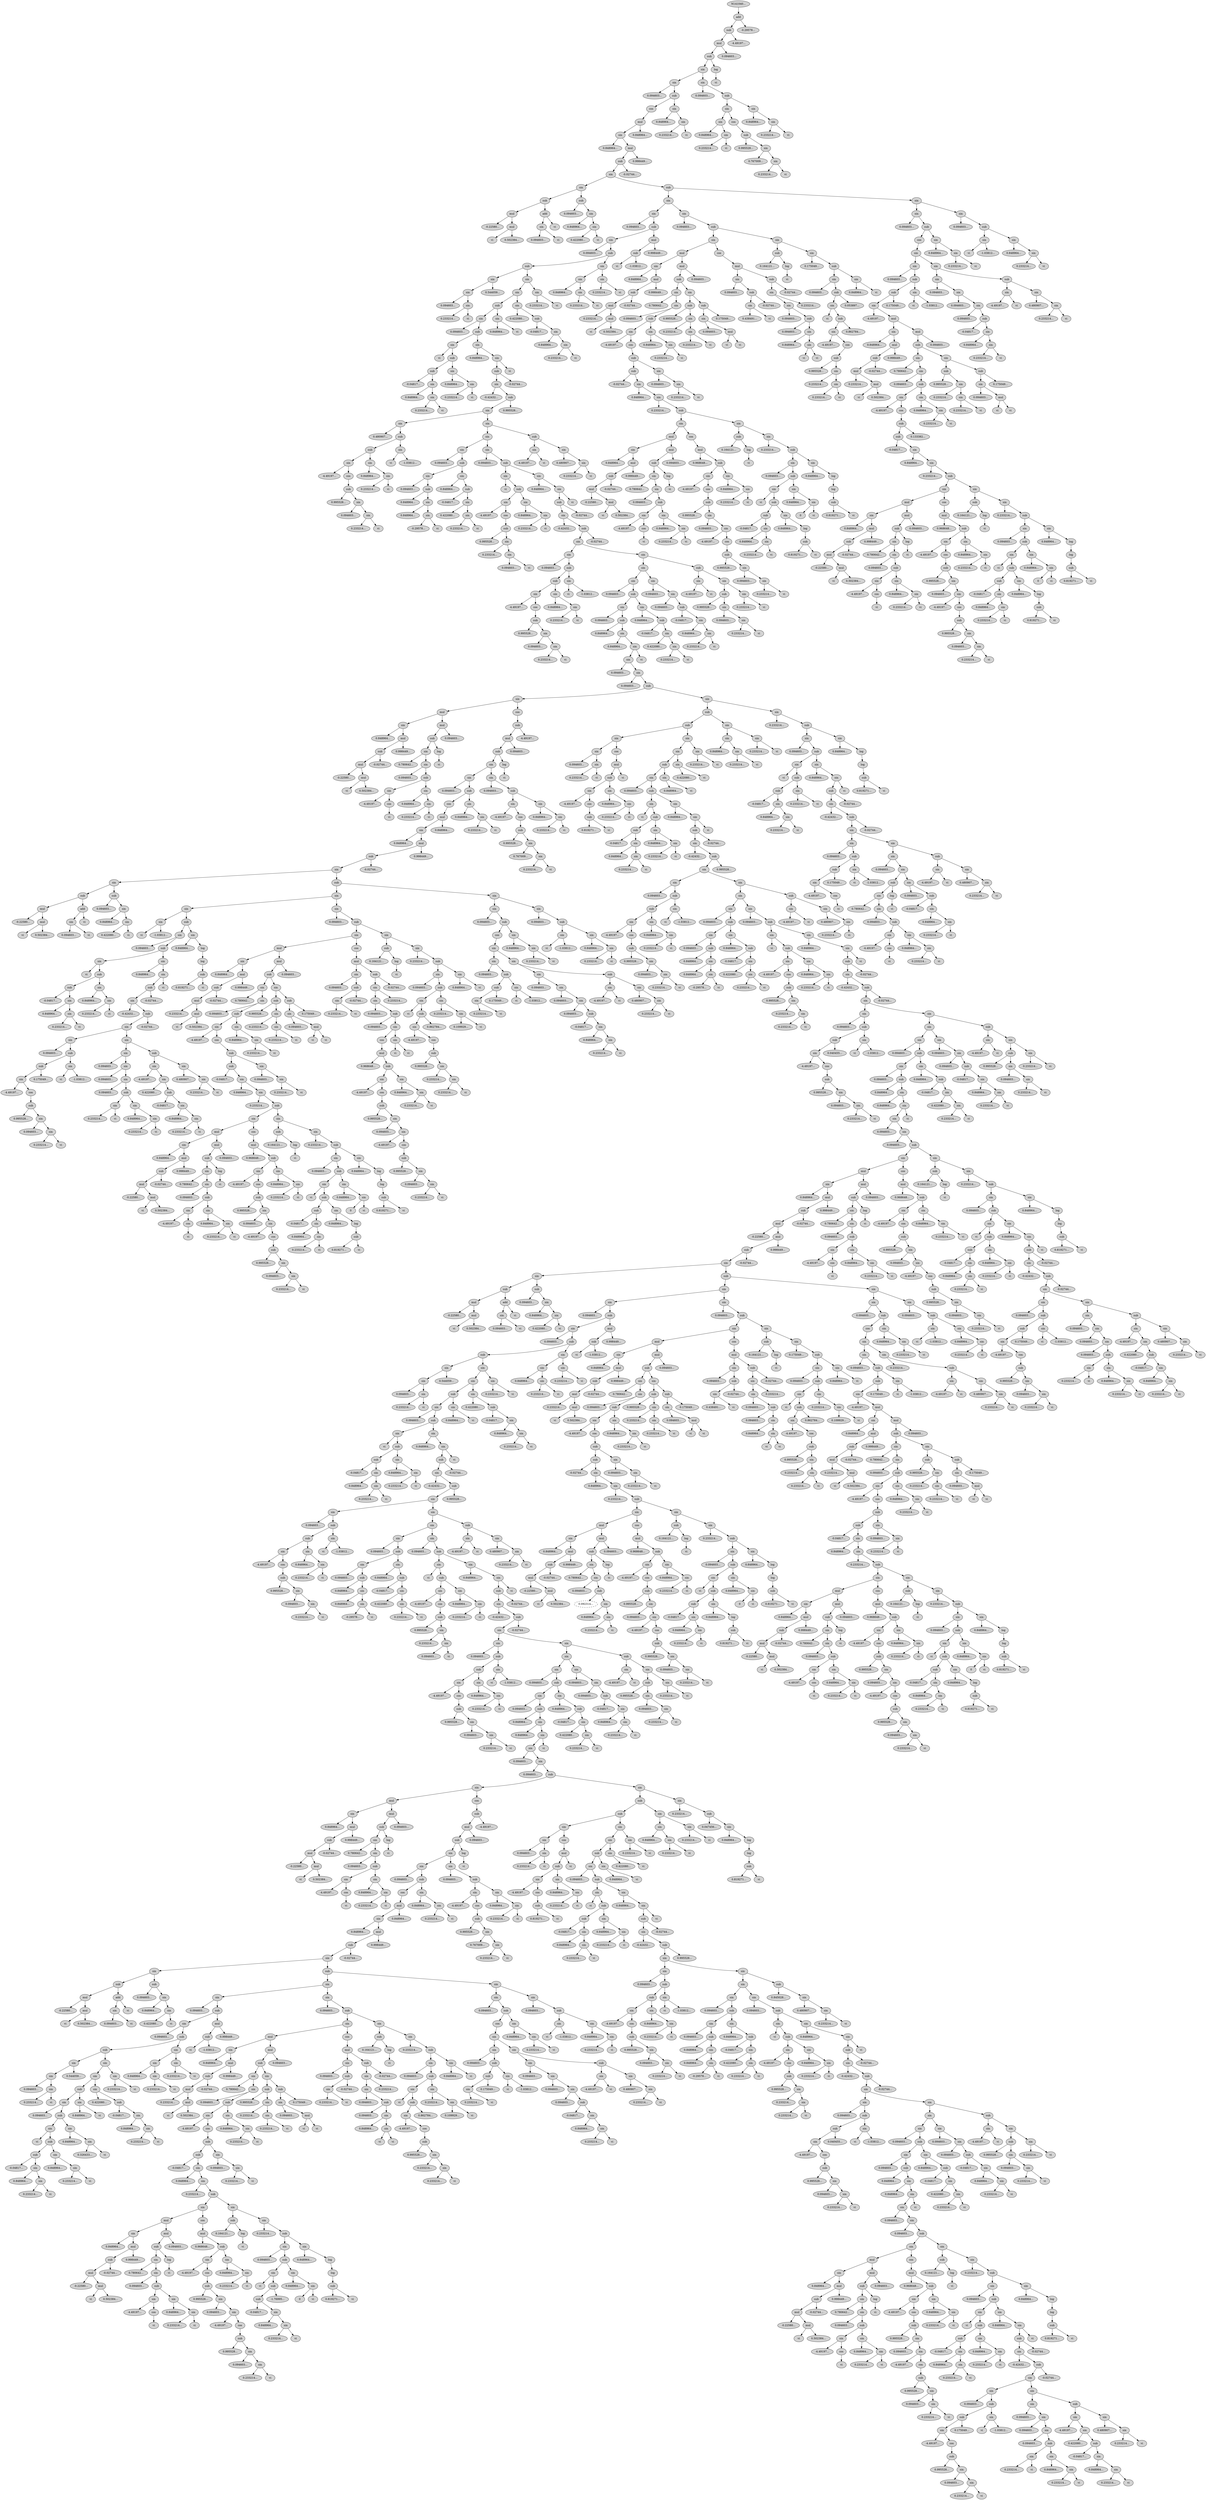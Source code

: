 digraph G141040 {
N141040[ style="filled"  label="N141040..."];
N141040 -> N141041;
N141041[ style="filled"  label="add"];
N141041 -> N141042;
N141042[ style="filled"  label="sub"];
N141042 -> N141043;
N141043[ style="filled"  label="mul"];
N141043 -> N141044;
N141044[ style="filled"  label="sub"];
N141044 -> N141045;
N141045[ style="filled"  label="sin"];
N141045 -> N141046;
N141046[ style="filled"  label="sin"];
N141046 -> N141047;
N141047[ style="filled"  label="0.094603..."];
N141046 -> N141048;
N141048[ style="filled"  label="sub"];
N141048 -> N141049;
N141049[ style="filled"  label="cos"];
N141049 -> N141050;
N141050[ style="filled"  label="mul"];
N141050 -> N141051;
N141051[ style="filled"  label="sin"];
N141051 -> N141052;
N141052[ style="filled"  label="0.848964..."];
N141051 -> N141053;
N141053[ style="filled"  label="mul"];
N141053 -> N141054;
N141054[ style="filled"  label="sub"];
N141054 -> N141055;
N141055[ style="filled"  label="sin"];
N141055 -> N141056;
N141056[ style="filled"  label="sin"];
N141056 -> N141057;
N141057[ style="filled"  label="sub"];
N141057 -> N141058;
N141058[ style="filled"  label="mul"];
N141058 -> N141059;
N141059[ style="filled"  label="-0.22580..."];
N141058 -> N141060;
N141060[ style="filled"  label="mul"];
N141060 -> N141061;
N141061[ style="filled"  label="vi"];
N141060 -> N141062;
N141062[ style="filled"  label="0.502384..."];
N141057 -> N141063;
N141063[ style="filled"  label="add"];
N141063 -> N141064;
N141064[ style="filled"  label="sin"];
N141064 -> N141065;
N141065[ style="filled"  label="0.094603..."];
N141064 -> N141066;
N141066[ style="filled"  label="vi"];
N141063 -> N141067;
N141067[ style="filled"  label="vi"];
N141056 -> N141068;
N141068[ style="filled"  label="sub"];
N141068 -> N141069;
N141069[ style="filled"  label="0.094603..."];
N141068 -> N141070;
N141070[ style="filled"  label="sin"];
N141070 -> N141071;
N141071[ style="filled"  label="0.848964..."];
N141070 -> N141072;
N141072[ style="filled"  label="sin"];
N141072 -> N141073;
N141073[ style="filled"  label="0.422080..."];
N141072 -> N141074;
N141074[ style="filled"  label="vi"];
N141055 -> N141075;
N141075[ style="filled"  label="sub"];
N141075 -> N141076;
N141076[ style="filled"  label="sin"];
N141076 -> N141077;
N141077[ style="filled"  label="sin"];
N141077 -> N141078;
N141078[ style="filled"  label="0.094603..."];
N141077 -> N141079;
N141079[ style="filled"  label="sub"];
N141079 -> N141080;
N141080[ style="filled"  label="sin"];
N141080 -> N141081;
N141081[ style="filled"  label="0.094603..."];
N141080 -> N141082;
N141082[ style="filled"  label="sub"];
N141082 -> N141083;
N141083[ style="filled"  label="sub"];
N141083 -> N141084;
N141084[ style="filled"  label="sin"];
N141084 -> N141085;
N141085[ style="filled"  label="sin"];
N141085 -> N141086;
N141086[ style="filled"  label="0.094603..."];
N141085 -> N141087;
N141087[ style="filled"  label="sin"];
N141087 -> N141088;
N141088[ style="filled"  label="0.233214..."];
N141087 -> N141089;
N141089[ style="filled"  label="vi"];
N141084 -> N141090;
N141090[ style="filled"  label="0.544059..."];
N141083 -> N141091;
N141091[ style="filled"  label="sin"];
N141091 -> N141092;
N141092[ style="filled"  label="sin"];
N141092 -> N141093;
N141093[ style="filled"  label="sub"];
N141093 -> N141094;
N141094[ style="filled"  label="sin"];
N141094 -> N141095;
N141095[ style="filled"  label="0.094603..."];
N141094 -> N141096;
N141096[ style="filled"  label="sub"];
N141096 -> N141097;
N141097[ style="filled"  label="sin"];
N141097 -> N141098;
N141098[ style="filled"  label="vi"];
N141097 -> N141099;
N141099[ style="filled"  label="sub"];
N141099 -> N141100;
N141100[ style="filled"  label="sub"];
N141100 -> N141101;
N141101[ style="filled"  label="-0.04817..."];
N141100 -> N141102;
N141102[ style="filled"  label="sin"];
N141102 -> N141103;
N141103[ style="filled"  label="0.848964..."];
N141102 -> N141104;
N141104[ style="filled"  label="sin"];
N141104 -> N141105;
N141105[ style="filled"  label="0.233214..."];
N141104 -> N141106;
N141106[ style="filled"  label="vi"];
N141099 -> N141107;
N141107[ style="filled"  label="sin"];
N141107 -> N141108;
N141108[ style="filled"  label="0.848964..."];
N141107 -> N141109;
N141109[ style="filled"  label="sin"];
N141109 -> N141110;
N141110[ style="filled"  label="0.233214..."];
N141109 -> N141111;
N141111[ style="filled"  label="vi"];
N141096 -> N141112;
N141112[ style="filled"  label="sin"];
N141112 -> N141113;
N141113[ style="filled"  label="0.848964..."];
N141112 -> N141114;
N141114[ style="filled"  label="sin"];
N141114 -> N141115;
N141115[ style="filled"  label="sub"];
N141115 -> N141116;
N141116[ style="filled"  label="sin"];
N141116 -> N141117;
N141117[ style="filled"  label="-0.42432..."];
N141116 -> N141118;
N141118[ style="filled"  label="sub"];
N141118 -> N141119;
N141119[ style="filled"  label="sin"];
N141119 -> N141120;
N141120[ style="filled"  label="sin"];
N141120 -> N141121;
N141121[ style="filled"  label="0.480907..."];
N141120 -> N141122;
N141122[ style="filled"  label="sub"];
N141122 -> N141123;
N141123[ style="filled"  label="sub"];
N141123 -> N141124;
N141124[ style="filled"  label="sin"];
N141124 -> N141125;
N141125[ style="filled"  label="-4.49197..."];
N141124 -> N141126;
N141126[ style="filled"  label="cos"];
N141126 -> N141127;
N141127[ style="filled"  label="sub"];
N141127 -> N141128;
N141128[ style="filled"  label="0.995528..."];
N141127 -> N141129;
N141129[ style="filled"  label="sin"];
N141129 -> N141130;
N141130[ style="filled"  label="0.094603..."];
N141129 -> N141131;
N141131[ style="filled"  label="sin"];
N141131 -> N141132;
N141132[ style="filled"  label="0.233214..."];
N141131 -> N141133;
N141133[ style="filled"  label="vi"];
N141123 -> N141134;
N141134[ style="filled"  label="sin"];
N141134 -> N141135;
N141135[ style="filled"  label="0.848964..."];
N141134 -> N141136;
N141136[ style="filled"  label="sin"];
N141136 -> N141137;
N141137[ style="filled"  label="0.233214..."];
N141136 -> N141138;
N141138[ style="filled"  label="vi"];
N141122 -> N141139;
N141139[ style="filled"  label="sin"];
N141139 -> N141140;
N141140[ style="filled"  label="vi"];
N141139 -> N141141;
N141141[ style="filled"  label="-1.03812..."];
N141119 -> N141142;
N141142[ style="filled"  label="sin"];
N141142 -> N141143;
N141143[ style="filled"  label="sin"];
N141143 -> N141144;
N141144[ style="filled"  label="sin"];
N141144 -> N141145;
N141145[ style="filled"  label="0.094603..."];
N141144 -> N141146;
N141146[ style="filled"  label="sub"];
N141146 -> N141147;
N141147[ style="filled"  label="sin"];
N141147 -> N141148;
N141148[ style="filled"  label="0.094603..."];
N141147 -> N141149;
N141149[ style="filled"  label="sub"];
N141149 -> N141150;
N141150[ style="filled"  label="0.848964..."];
N141149 -> N141151;
N141151[ style="filled"  label="sin"];
N141151 -> N141152;
N141152[ style="filled"  label="0.848964..."];
N141151 -> N141153;
N141153[ style="filled"  label="sin"];
N141153 -> N141154;
N141154[ style="filled"  label="-0.29578..."];
N141153 -> N141155;
N141155[ style="filled"  label="vi"];
N141146 -> N141156;
N141156[ style="filled"  label="sin"];
N141156 -> N141157;
N141157[ style="filled"  label="0.848964..."];
N141156 -> N141158;
N141158[ style="filled"  label="sub"];
N141158 -> N141159;
N141159[ style="filled"  label="-0.04817..."];
N141158 -> N141160;
N141160[ style="filled"  label="sin"];
N141160 -> N141161;
N141161[ style="filled"  label="0.422080..."];
N141160 -> N141162;
N141162[ style="filled"  label="sin"];
N141162 -> N141163;
N141163[ style="filled"  label="0.233214..."];
N141162 -> N141164;
N141164[ style="filled"  label="vi"];
N141143 -> N141165;
N141165[ style="filled"  label="sin"];
N141165 -> N141166;
N141166[ style="filled"  label="0.094603..."];
N141165 -> N141167;
N141167[ style="filled"  label="sub"];
N141167 -> N141168;
N141168[ style="filled"  label="sin"];
N141168 -> N141169;
N141169[ style="filled"  label="vi"];
N141168 -> N141170;
N141170[ style="filled"  label="sub"];
N141170 -> N141171;
N141171[ style="filled"  label="sin"];
N141171 -> N141172;
N141172[ style="filled"  label="-4.49197..."];
N141171 -> N141173;
N141173[ style="filled"  label="cos"];
N141173 -> N141174;
N141174[ style="filled"  label="sub"];
N141174 -> N141175;
N141175[ style="filled"  label="0.995528..."];
N141174 -> N141176;
N141176[ style="filled"  label="sin"];
N141176 -> N141177;
N141177[ style="filled"  label="0.233214..."];
N141176 -> N141178;
N141178[ style="filled"  label="sin"];
N141178 -> N141179;
N141179[ style="filled"  label="0.094603..."];
N141178 -> N141180;
N141180[ style="filled"  label="vi"];
N141170 -> N141181;
N141181[ style="filled"  label="sin"];
N141181 -> N141182;
N141182[ style="filled"  label="0.848964..."];
N141181 -> N141183;
N141183[ style="filled"  label="sin"];
N141183 -> N141184;
N141184[ style="filled"  label="0.233214..."];
N141183 -> N141185;
N141185[ style="filled"  label="vi"];
N141167 -> N141186;
N141186[ style="filled"  label="sin"];
N141186 -> N141187;
N141187[ style="filled"  label="0.848964..."];
N141186 -> N141188;
N141188[ style="filled"  label="sin"];
N141188 -> N141189;
N141189[ style="filled"  label="sub"];
N141189 -> N141190;
N141190[ style="filled"  label="sin"];
N141190 -> N141191;
N141191[ style="filled"  label="-0.42432..."];
N141190 -> N141192;
N141192[ style="filled"  label="sub"];
N141192 -> N141193;
N141193[ style="filled"  label="sin"];
N141193 -> N141194;
N141194[ style="filled"  label="sin"];
N141194 -> N141195;
N141195[ style="filled"  label="0.094603..."];
N141194 -> N141196;
N141196[ style="filled"  label="sub"];
N141196 -> N141197;
N141197[ style="filled"  label="sub"];
N141197 -> N141198;
N141198[ style="filled"  label="sin"];
N141198 -> N141199;
N141199[ style="filled"  label="-4.49197..."];
N141198 -> N141200;
N141200[ style="filled"  label="cos"];
N141200 -> N141201;
N141201[ style="filled"  label="sub"];
N141201 -> N141202;
N141202[ style="filled"  label="0.995528..."];
N141201 -> N141203;
N141203[ style="filled"  label="sin"];
N141203 -> N141204;
N141204[ style="filled"  label="0.094603..."];
N141203 -> N141205;
N141205[ style="filled"  label="sin"];
N141205 -> N141206;
N141206[ style="filled"  label="0.233214..."];
N141205 -> N141207;
N141207[ style="filled"  label="vi"];
N141197 -> N141208;
N141208[ style="filled"  label="sin"];
N141208 -> N141209;
N141209[ style="filled"  label="0.848964..."];
N141208 -> N141210;
N141210[ style="filled"  label="sin"];
N141210 -> N141211;
N141211[ style="filled"  label="0.233214..."];
N141210 -> N141212;
N141212[ style="filled"  label="vi"];
N141196 -> N141213;
N141213[ style="filled"  label="sin"];
N141213 -> N141214;
N141214[ style="filled"  label="vi"];
N141213 -> N141215;
N141215[ style="filled"  label="-1.03812..."];
N141193 -> N141216;
N141216[ style="filled"  label="sin"];
N141216 -> N141217;
N141217[ style="filled"  label="sin"];
N141217 -> N141218;
N141218[ style="filled"  label="sin"];
N141218 -> N141219;
N141219[ style="filled"  label="0.094603..."];
N141218 -> N141220;
N141220[ style="filled"  label="sub"];
N141220 -> N141221;
N141221[ style="filled"  label="sin"];
N141221 -> N141222;
N141222[ style="filled"  label="0.094603..."];
N141221 -> N141223;
N141223[ style="filled"  label="sub"];
N141223 -> N141224;
N141224[ style="filled"  label="0.848964..."];
N141223 -> N141225;
N141225[ style="filled"  label="sin"];
N141225 -> N141226;
N141226[ style="filled"  label="0.848964..."];
N141225 -> N141227;
N141227[ style="filled"  label="sin"];
N141227 -> N141228;
N141228[ style="filled"  label="sin"];
N141228 -> N141229;
N141229[ style="filled"  label="0.094603..."];
N141228 -> N141230;
N141230[ style="filled"  label="sin"];
N141230 -> N141231;
N141231[ style="filled"  label="0.094603..."];
N141230 -> N141232;
N141232[ style="filled"  label="sub"];
N141232 -> N141233;
N141233[ style="filled"  label="sin"];
N141233 -> N141234;
N141234[ style="filled"  label="mul"];
N141234 -> N141235;
N141235[ style="filled"  label="sin"];
N141235 -> N141236;
N141236[ style="filled"  label="0.848964..."];
N141235 -> N141237;
N141237[ style="filled"  label="mul"];
N141237 -> N141238;
N141238[ style="filled"  label="sub"];
N141238 -> N141239;
N141239[ style="filled"  label="mul"];
N141239 -> N141240;
N141240[ style="filled"  label="-0.22580..."];
N141239 -> N141241;
N141241[ style="filled"  label="mul"];
N141241 -> N141242;
N141242[ style="filled"  label="vi"];
N141241 -> N141243;
N141243[ style="filled"  label="0.502384..."];
N141238 -> N141244;
N141244[ style="filled"  label="-0.02744..."];
N141237 -> N141245;
N141245[ style="filled"  label="0.998449..."];
N141234 -> N141246;
N141246[ style="filled"  label="mul"];
N141246 -> N141247;
N141247[ style="filled"  label="sub"];
N141247 -> N141248;
N141248[ style="filled"  label="sin"];
N141248 -> N141249;
N141249[ style="filled"  label="0.780642..."];
N141248 -> N141250;
N141250[ style="filled"  label="sin"];
N141250 -> N141251;
N141251[ style="filled"  label="0.094603..."];
N141250 -> N141252;
N141252[ style="filled"  label="sub"];
N141252 -> N141253;
N141253[ style="filled"  label="sin"];
N141253 -> N141254;
N141254[ style="filled"  label="-4.49197..."];
N141253 -> N141255;
N141255[ style="filled"  label="cos"];
N141255 -> N141256;
N141256[ style="filled"  label="vi"];
N141252 -> N141257;
N141257[ style="filled"  label="sin"];
N141257 -> N141258;
N141258[ style="filled"  label="0.848964..."];
N141257 -> N141259;
N141259[ style="filled"  label="sin"];
N141259 -> N141260;
N141260[ style="filled"  label="0.233214..."];
N141259 -> N141261;
N141261[ style="filled"  label="vi"];
N141247 -> N141262;
N141262[ style="filled"  label="log"];
N141262 -> N141263;
N141263[ style="filled"  label="vi"];
N141246 -> N141264;
N141264[ style="filled"  label="0.094603..."];
N141233 -> N141265;
N141265[ style="filled"  label="cos"];
N141265 -> N141266;
N141266[ style="filled"  label="sub"];
N141266 -> N141267;
N141267[ style="filled"  label="mul"];
N141267 -> N141268;
N141268[ style="filled"  label="sub"];
N141268 -> N141269;
N141269[ style="filled"  label="sin"];
N141269 -> N141270;
N141270[ style="filled"  label="sin"];
N141270 -> N141271;
N141271[ style="filled"  label="0.094603..."];
N141270 -> N141272;
N141272[ style="filled"  label="sub"];
N141272 -> N141273;
N141273[ style="filled"  label="cos"];
N141273 -> N141274;
N141274[ style="filled"  label="mul"];
N141274 -> N141275;
N141275[ style="filled"  label="sin"];
N141275 -> N141276;
N141276[ style="filled"  label="0.848964..."];
N141275 -> N141277;
N141277[ style="filled"  label="mul"];
N141277 -> N141278;
N141278[ style="filled"  label="sub"];
N141278 -> N141279;
N141279[ style="filled"  label="sin"];
N141279 -> N141280;
N141280[ style="filled"  label="sin"];
N141280 -> N141281;
N141281[ style="filled"  label="sub"];
N141281 -> N141282;
N141282[ style="filled"  label="mul"];
N141282 -> N141283;
N141283[ style="filled"  label="-0.22580..."];
N141282 -> N141284;
N141284[ style="filled"  label="mul"];
N141284 -> N141285;
N141285[ style="filled"  label="vi"];
N141284 -> N141286;
N141286[ style="filled"  label="0.502384..."];
N141281 -> N141287;
N141287[ style="filled"  label="add"];
N141287 -> N141288;
N141288[ style="filled"  label="sin"];
N141288 -> N141289;
N141289[ style="filled"  label="0.094603..."];
N141288 -> N141290;
N141290[ style="filled"  label="vi"];
N141287 -> N141291;
N141291[ style="filled"  label="vi"];
N141280 -> N141292;
N141292[ style="filled"  label="sub"];
N141292 -> N141293;
N141293[ style="filled"  label="0.094603..."];
N141292 -> N141294;
N141294[ style="filled"  label="sin"];
N141294 -> N141295;
N141295[ style="filled"  label="0.848964..."];
N141294 -> N141296;
N141296[ style="filled"  label="sin"];
N141296 -> N141297;
N141297[ style="filled"  label="0.422080..."];
N141296 -> N141298;
N141298[ style="filled"  label="vi"];
N141279 -> N141299;
N141299[ style="filled"  label="sub"];
N141299 -> N141300;
N141300[ style="filled"  label="sin"];
N141300 -> N141301;
N141301[ style="filled"  label="sin"];
N141301 -> N141302;
N141302[ style="filled"  label="sin"];
N141302 -> N141303;
N141303[ style="filled"  label="vi"];
N141302 -> N141304;
N141304[ style="filled"  label="-1.03812..."];
N141301 -> N141305;
N141305[ style="filled"  label="sub"];
N141305 -> N141306;
N141306[ style="filled"  label="sin"];
N141306 -> N141307;
N141307[ style="filled"  label="0.094603..."];
N141306 -> N141308;
N141308[ style="filled"  label="sub"];
N141308 -> N141309;
N141309[ style="filled"  label="sin"];
N141309 -> N141310;
N141310[ style="filled"  label="vi"];
N141309 -> N141311;
N141311[ style="filled"  label="sub"];
N141311 -> N141312;
N141312[ style="filled"  label="sub"];
N141312 -> N141313;
N141313[ style="filled"  label="-0.04817..."];
N141312 -> N141314;
N141314[ style="filled"  label="sin"];
N141314 -> N141315;
N141315[ style="filled"  label="0.848964..."];
N141314 -> N141316;
N141316[ style="filled"  label="sin"];
N141316 -> N141317;
N141317[ style="filled"  label="0.233214..."];
N141316 -> N141318;
N141318[ style="filled"  label="vi"];
N141311 -> N141319;
N141319[ style="filled"  label="sin"];
N141319 -> N141320;
N141320[ style="filled"  label="0.848964..."];
N141319 -> N141321;
N141321[ style="filled"  label="sin"];
N141321 -> N141322;
N141322[ style="filled"  label="0.233214..."];
N141321 -> N141323;
N141323[ style="filled"  label="vi"];
N141308 -> N141324;
N141324[ style="filled"  label="sin"];
N141324 -> N141325;
N141325[ style="filled"  label="0.848964..."];
N141324 -> N141326;
N141326[ style="filled"  label="sin"];
N141326 -> N141327;
N141327[ style="filled"  label="sub"];
N141327 -> N141328;
N141328[ style="filled"  label="sin"];
N141328 -> N141329;
N141329[ style="filled"  label="-0.42432..."];
N141328 -> N141330;
N141330[ style="filled"  label="sub"];
N141330 -> N141331;
N141331[ style="filled"  label="sin"];
N141331 -> N141332;
N141332[ style="filled"  label="sin"];
N141332 -> N141333;
N141333[ style="filled"  label="0.094603..."];
N141332 -> N141334;
N141334[ style="filled"  label="sub"];
N141334 -> N141335;
N141335[ style="filled"  label="sub"];
N141335 -> N141336;
N141336[ style="filled"  label="sin"];
N141336 -> N141337;
N141337[ style="filled"  label="-4.49197..."];
N141336 -> N141338;
N141338[ style="filled"  label="cos"];
N141338 -> N141339;
N141339[ style="filled"  label="sub"];
N141339 -> N141340;
N141340[ style="filled"  label="0.995528..."];
N141339 -> N141341;
N141341[ style="filled"  label="sin"];
N141341 -> N141342;
N141342[ style="filled"  label="0.094603..."];
N141341 -> N141343;
N141343[ style="filled"  label="sin"];
N141343 -> N141344;
N141344[ style="filled"  label="0.233214..."];
N141343 -> N141345;
N141345[ style="filled"  label="vi"];
N141335 -> N141346;
N141346[ style="filled"  label="0.175049..."];
N141334 -> N141347;
N141347[ style="filled"  label="sin"];
N141347 -> N141348;
N141348[ style="filled"  label="vi"];
N141347 -> N141349;
N141349[ style="filled"  label="-1.03812..."];
N141331 -> N141350;
N141350[ style="filled"  label="sin"];
N141350 -> N141351;
N141351[ style="filled"  label="sin"];
N141351 -> N141352;
N141352[ style="filled"  label="0.094603..."];
N141351 -> N141353;
N141353[ style="filled"  label="sin"];
N141353 -> N141354;
N141354[ style="filled"  label="0.094603..."];
N141353 -> N141355;
N141355[ style="filled"  label="sin"];
N141355 -> N141356;
N141356[ style="filled"  label="0.094603..."];
N141355 -> N141357;
N141357[ style="filled"  label="sub"];
N141357 -> N141358;
N141358[ style="filled"  label="sin"];
N141358 -> N141359;
N141359[ style="filled"  label="0.233214..."];
N141358 -> N141360;
N141360[ style="filled"  label="vi"];
N141357 -> N141361;
N141361[ style="filled"  label="sin"];
N141361 -> N141362;
N141362[ style="filled"  label="0.848964..."];
N141361 -> N141363;
N141363[ style="filled"  label="sin"];
N141363 -> N141364;
N141364[ style="filled"  label="0.233214..."];
N141363 -> N141365;
N141365[ style="filled"  label="vi"];
N141350 -> N141366;
N141366[ style="filled"  label="sub"];
N141366 -> N141367;
N141367[ style="filled"  label="sin"];
N141367 -> N141368;
N141368[ style="filled"  label="-4.49197..."];
N141367 -> N141369;
N141369[ style="filled"  label="sin"];
N141369 -> N141370;
N141370[ style="filled"  label="0.422080..."];
N141369 -> N141371;
N141371[ style="filled"  label="sub"];
N141371 -> N141372;
N141372[ style="filled"  label="-0.04817..."];
N141371 -> N141373;
N141373[ style="filled"  label="sin"];
N141373 -> N141374;
N141374[ style="filled"  label="0.848964..."];
N141373 -> N141375;
N141375[ style="filled"  label="sin"];
N141375 -> N141376;
N141376[ style="filled"  label="0.233214..."];
N141375 -> N141377;
N141377[ style="filled"  label="vi"];
N141366 -> N141378;
N141378[ style="filled"  label="sin"];
N141378 -> N141379;
N141379[ style="filled"  label="0.480907..."];
N141378 -> N141380;
N141380[ style="filled"  label="sin"];
N141380 -> N141381;
N141381[ style="filled"  label="0.233214..."];
N141380 -> N141382;
N141382[ style="filled"  label="vi"];
N141330 -> N141383;
N141383[ style="filled"  label="-0.02744..."];
N141327 -> N141384;
N141384[ style="filled"  label="-0.02744..."];
N141326 -> N141385;
N141385[ style="filled"  label="vi"];
N141305 -> N141386;
N141386[ style="filled"  label="sin"];
N141386 -> N141387;
N141387[ style="filled"  label="0.848964..."];
N141386 -> N141388;
N141388[ style="filled"  label="log"];
N141388 -> N141389;
N141389[ style="filled"  label="log"];
N141389 -> N141390;
N141390[ style="filled"  label="sub"];
N141390 -> N141391;
N141391[ style="filled"  label="0.819271..."];
N141390 -> N141392;
N141392[ style="filled"  label="vi"];
N141300 -> N141393;
N141393[ style="filled"  label="sin"];
N141393 -> N141394;
N141394[ style="filled"  label="0.094603..."];
N141393 -> N141395;
N141395[ style="filled"  label="sub"];
N141395 -> N141396;
N141396[ style="filled"  label="sin"];
N141396 -> N141397;
N141397[ style="filled"  label="mul"];
N141397 -> N141398;
N141398[ style="filled"  label="sin"];
N141398 -> N141399;
N141399[ style="filled"  label="0.848964..."];
N141398 -> N141400;
N141400[ style="filled"  label="mul"];
N141400 -> N141401;
N141401[ style="filled"  label="sub"];
N141401 -> N141402;
N141402[ style="filled"  label="mul"];
N141402 -> N141403;
N141403[ style="filled"  label="0.233214..."];
N141402 -> N141404;
N141404[ style="filled"  label="mul"];
N141404 -> N141405;
N141405[ style="filled"  label="vi"];
N141404 -> N141406;
N141406[ style="filled"  label="0.502384..."];
N141401 -> N141407;
N141407[ style="filled"  label="-0.02744..."];
N141400 -> N141408;
N141408[ style="filled"  label="0.998449..."];
N141397 -> N141409;
N141409[ style="filled"  label="mul"];
N141409 -> N141410;
N141410[ style="filled"  label="sub"];
N141410 -> N141411;
N141411[ style="filled"  label="sin"];
N141411 -> N141412;
N141412[ style="filled"  label="0.780642..."];
N141411 -> N141413;
N141413[ style="filled"  label="sin"];
N141413 -> N141414;
N141414[ style="filled"  label="0.094603..."];
N141413 -> N141415;
N141415[ style="filled"  label="sub"];
N141415 -> N141416;
N141416[ style="filled"  label="sin"];
N141416 -> N141417;
N141417[ style="filled"  label="-4.49197..."];
N141416 -> N141418;
N141418[ style="filled"  label="cos"];
N141418 -> N141419;
N141419[ style="filled"  label="sub"];
N141419 -> N141420;
N141420[ style="filled"  label="sub"];
N141420 -> N141421;
N141421[ style="filled"  label="-0.04817..."];
N141420 -> N141422;
N141422[ style="filled"  label="sin"];
N141422 -> N141423;
N141423[ style="filled"  label="0.848964..."];
N141422 -> N141424;
N141424[ style="filled"  label="sin"];
N141424 -> N141425;
N141425[ style="filled"  label="0.233214..."];
N141424 -> N141426;
N141426[ style="filled"  label="sub"];
N141426 -> N141427;
N141427[ style="filled"  label="sin"];
N141427 -> N141428;
N141428[ style="filled"  label="mul"];
N141428 -> N141429;
N141429[ style="filled"  label="sin"];
N141429 -> N141430;
N141430[ style="filled"  label="0.848964..."];
N141429 -> N141431;
N141431[ style="filled"  label="mul"];
N141431 -> N141432;
N141432[ style="filled"  label="sub"];
N141432 -> N141433;
N141433[ style="filled"  label="mul"];
N141433 -> N141434;
N141434[ style="filled"  label="-0.22580..."];
N141433 -> N141435;
N141435[ style="filled"  label="mul"];
N141435 -> N141436;
N141436[ style="filled"  label="vi"];
N141435 -> N141437;
N141437[ style="filled"  label="0.502384..."];
N141432 -> N141438;
N141438[ style="filled"  label="-0.02744..."];
N141431 -> N141439;
N141439[ style="filled"  label="0.998449..."];
N141428 -> N141440;
N141440[ style="filled"  label="mul"];
N141440 -> N141441;
N141441[ style="filled"  label="sub"];
N141441 -> N141442;
N141442[ style="filled"  label="sin"];
N141442 -> N141443;
N141443[ style="filled"  label="0.780642..."];
N141442 -> N141444;
N141444[ style="filled"  label="sin"];
N141444 -> N141445;
N141445[ style="filled"  label="0.094603..."];
N141444 -> N141446;
N141446[ style="filled"  label="sub"];
N141446 -> N141447;
N141447[ style="filled"  label="sin"];
N141447 -> N141448;
N141448[ style="filled"  label="-4.49197..."];
N141447 -> N141449;
N141449[ style="filled"  label="cos"];
N141449 -> N141450;
N141450[ style="filled"  label="vi"];
N141446 -> N141451;
N141451[ style="filled"  label="sin"];
N141451 -> N141452;
N141452[ style="filled"  label="0.848964..."];
N141451 -> N141453;
N141453[ style="filled"  label="sin"];
N141453 -> N141454;
N141454[ style="filled"  label="0.233214..."];
N141453 -> N141455;
N141455[ style="filled"  label="vi"];
N141441 -> N141456;
N141456[ style="filled"  label="log"];
N141456 -> N141457;
N141457[ style="filled"  label="vi"];
N141440 -> N141458;
N141458[ style="filled"  label="0.094603..."];
N141427 -> N141459;
N141459[ style="filled"  label="cos"];
N141459 -> N141460;
N141460[ style="filled"  label="mul"];
N141460 -> N141461;
N141461[ style="filled"  label="0.968648..."];
N141460 -> N141462;
N141462[ style="filled"  label="sub"];
N141462 -> N141463;
N141463[ style="filled"  label="sin"];
N141463 -> N141464;
N141464[ style="filled"  label="-4.49197..."];
N141463 -> N141465;
N141465[ style="filled"  label="cos"];
N141465 -> N141466;
N141466[ style="filled"  label="sub"];
N141466 -> N141467;
N141467[ style="filled"  label="0.995528..."];
N141466 -> N141468;
N141468[ style="filled"  label="sin"];
N141468 -> N141469;
N141469[ style="filled"  label="0.094603..."];
N141468 -> N141470;
N141470[ style="filled"  label="sin"];
N141470 -> N141471;
N141471[ style="filled"  label="-4.49197..."];
N141470 -> N141472;
N141472[ style="filled"  label="cos"];
N141472 -> N141473;
N141473[ style="filled"  label="sub"];
N141473 -> N141474;
N141474[ style="filled"  label="0.995528..."];
N141473 -> N141475;
N141475[ style="filled"  label="sin"];
N141475 -> N141476;
N141476[ style="filled"  label="0.094603..."];
N141475 -> N141477;
N141477[ style="filled"  label="sin"];
N141477 -> N141478;
N141478[ style="filled"  label="0.233214..."];
N141477 -> N141479;
N141479[ style="filled"  label="vi"];
N141462 -> N141480;
N141480[ style="filled"  label="sin"];
N141480 -> N141481;
N141481[ style="filled"  label="0.848964..."];
N141480 -> N141482;
N141482[ style="filled"  label="sin"];
N141482 -> N141483;
N141483[ style="filled"  label="0.233214..."];
N141482 -> N141484;
N141484[ style="filled"  label="vi"];
N141426 -> N141485;
N141485[ style="filled"  label="sin"];
N141485 -> N141486;
N141486[ style="filled"  label="sub"];
N141486 -> N141487;
N141487[ style="filled"  label="0.164121..."];
N141486 -> N141488;
N141488[ style="filled"  label="log"];
N141488 -> N141489;
N141489[ style="filled"  label="vi"];
N141485 -> N141490;
N141490[ style="filled"  label="sin"];
N141490 -> N141491;
N141491[ style="filled"  label="0.233214..."];
N141490 -> N141492;
N141492[ style="filled"  label="sub"];
N141492 -> N141493;
N141493[ style="filled"  label="sin"];
N141493 -> N141494;
N141494[ style="filled"  label="0.094603..."];
N141493 -> N141495;
N141495[ style="filled"  label="sub"];
N141495 -> N141496;
N141496[ style="filled"  label="sin"];
N141496 -> N141497;
N141497[ style="filled"  label="vi"];
N141496 -> N141498;
N141498[ style="filled"  label="sub"];
N141498 -> N141499;
N141499[ style="filled"  label="sub"];
N141499 -> N141500;
N141500[ style="filled"  label="-0.04817..."];
N141499 -> N141501;
N141501[ style="filled"  label="sin"];
N141501 -> N141502;
N141502[ style="filled"  label="0.848964..."];
N141501 -> N141503;
N141503[ style="filled"  label="sin"];
N141503 -> N141504;
N141504[ style="filled"  label="0.233214..."];
N141503 -> N141505;
N141505[ style="filled"  label="vi"];
N141498 -> N141506;
N141506[ style="filled"  label="sin"];
N141506 -> N141507;
N141507[ style="filled"  label="0.848964..."];
N141506 -> N141508;
N141508[ style="filled"  label="log"];
N141508 -> N141509;
N141509[ style="filled"  label="sub"];
N141509 -> N141510;
N141510[ style="filled"  label="0.819271..."];
N141509 -> N141511;
N141511[ style="filled"  label="vi"];
N141495 -> N141512;
N141512[ style="filled"  label="sin"];
N141512 -> N141513;
N141513[ style="filled"  label="0.848964..."];
N141512 -> N141514;
N141514[ style="filled"  label="sin"];
N141514 -> N141515;
N141515[ style="filled"  label="0"];
N141514 -> N141516;
N141516[ style="filled"  label="vi"];
N141492 -> N141517;
N141517[ style="filled"  label="sin"];
N141517 -> N141518;
N141518[ style="filled"  label="0.848964..."];
N141517 -> N141519;
N141519[ style="filled"  label="log"];
N141519 -> N141520;
N141520[ style="filled"  label="log"];
N141520 -> N141521;
N141521[ style="filled"  label="sub"];
N141521 -> N141522;
N141522[ style="filled"  label="0.819271..."];
N141521 -> N141523;
N141523[ style="filled"  label="vi"];
N141419 -> N141524;
N141524[ style="filled"  label="sin"];
N141524 -> N141525;
N141525[ style="filled"  label="0.094603..."];
N141524 -> N141526;
N141526[ style="filled"  label="sin"];
N141526 -> N141527;
N141527[ style="filled"  label="0.233214..."];
N141526 -> N141528;
N141528[ style="filled"  label="vi"];
N141415 -> N141529;
N141529[ style="filled"  label="sin"];
N141529 -> N141530;
N141530[ style="filled"  label="0.848964..."];
N141529 -> N141531;
N141531[ style="filled"  label="sin"];
N141531 -> N141532;
N141532[ style="filled"  label="0.233214..."];
N141531 -> N141533;
N141533[ style="filled"  label="vi"];
N141410 -> N141534;
N141534[ style="filled"  label="sin"];
N141534 -> N141535;
N141535[ style="filled"  label="sub"];
N141535 -> N141536;
N141536[ style="filled"  label="0.995528..."];
N141535 -> N141537;
N141537[ style="filled"  label="sin"];
N141537 -> N141538;
N141538[ style="filled"  label="0.233214..."];
N141537 -> N141539;
N141539[ style="filled"  label="sin"];
N141539 -> N141540;
N141540[ style="filled"  label="0.233214..."];
N141539 -> N141541;
N141541[ style="filled"  label="vi"];
N141534 -> N141542;
N141542[ style="filled"  label="sub"];
N141542 -> N141543;
N141543[ style="filled"  label="sin"];
N141543 -> N141544;
N141544[ style="filled"  label="0.094603..."];
N141543 -> N141545;
N141545[ style="filled"  label="mul"];
N141545 -> N141546;
N141546[ style="filled"  label="vi"];
N141545 -> N141547;
N141547[ style="filled"  label="vi"];
N141542 -> N141548;
N141548[ style="filled"  label="0.175049..."];
N141409 -> N141549;
N141549[ style="filled"  label="0.094603..."];
N141396 -> N141550;
N141550[ style="filled"  label="cos"];
N141550 -> N141551;
N141551[ style="filled"  label="mul"];
N141551 -> N141552;
N141552[ style="filled"  label="sin"];
N141552 -> N141553;
N141553[ style="filled"  label="0.094603..."];
N141552 -> N141554;
N141554[ style="filled"  label="sub"];
N141554 -> N141555;
N141555[ style="filled"  label="sin"];
N141555 -> N141556;
N141556[ style="filled"  label="0.233214..."];
N141555 -> N141557;
N141557[ style="filled"  label="vi"];
N141554 -> N141558;
N141558[ style="filled"  label="-0.02744..."];
N141551 -> N141559;
N141559[ style="filled"  label="sub"];
N141559 -> N141560;
N141560[ style="filled"  label="sin"];
N141560 -> N141561;
N141561[ style="filled"  label="sin"];
N141561 -> N141562;
N141562[ style="filled"  label="0.094603..."];
N141561 -> N141563;
N141563[ style="filled"  label="sub"];
N141563 -> N141564;
N141564[ style="filled"  label="0.094603..."];
N141563 -> N141565;
N141565[ style="filled"  label="sin"];
N141565 -> N141566;
N141566[ style="filled"  label="cos"];
N141566 -> N141567;
N141567[ style="filled"  label="mul"];
N141567 -> N141568;
N141568[ style="filled"  label="0.968648..."];
N141567 -> N141569;
N141569[ style="filled"  label="sub"];
N141569 -> N141570;
N141570[ style="filled"  label="sin"];
N141570 -> N141571;
N141571[ style="filled"  label="-4.49197..."];
N141570 -> N141572;
N141572[ style="filled"  label="cos"];
N141572 -> N141573;
N141573[ style="filled"  label="sub"];
N141573 -> N141574;
N141574[ style="filled"  label="0.995528..."];
N141573 -> N141575;
N141575[ style="filled"  label="sin"];
N141575 -> N141576;
N141576[ style="filled"  label="0.094603..."];
N141575 -> N141577;
N141577[ style="filled"  label="sin"];
N141577 -> N141578;
N141578[ style="filled"  label="-4.49197..."];
N141577 -> N141579;
N141579[ style="filled"  label="cos"];
N141579 -> N141580;
N141580[ style="filled"  label="sub"];
N141580 -> N141581;
N141581[ style="filled"  label="0.995528..."];
N141580 -> N141582;
N141582[ style="filled"  label="sin"];
N141582 -> N141583;
N141583[ style="filled"  label="0.094603..."];
N141582 -> N141584;
N141584[ style="filled"  label="sin"];
N141584 -> N141585;
N141585[ style="filled"  label="0.233214..."];
N141584 -> N141586;
N141586[ style="filled"  label="vi"];
N141569 -> N141587;
N141587[ style="filled"  label="sin"];
N141587 -> N141588;
N141588[ style="filled"  label="0.848964..."];
N141587 -> N141589;
N141589[ style="filled"  label="sin"];
N141589 -> N141590;
N141590[ style="filled"  label="0.233214..."];
N141589 -> N141591;
N141591[ style="filled"  label="vi"];
N141565 -> N141592;
N141592[ style="filled"  label="sin"];
N141592 -> N141593;
N141593[ style="filled"  label="vi"];
N141592 -> N141594;
N141594[ style="filled"  label="vi"];
N141560 -> N141595;
N141595[ style="filled"  label="0.233214..."];
N141559 -> N141596;
N141596[ style="filled"  label="-0.02744..."];
N141395 -> N141597;
N141597[ style="filled"  label="sin"];
N141597 -> N141598;
N141598[ style="filled"  label="sub"];
N141598 -> N141599;
N141599[ style="filled"  label="0.164121..."];
N141598 -> N141600;
N141600[ style="filled"  label="log"];
N141600 -> N141601;
N141601[ style="filled"  label="vi"];
N141597 -> N141602;
N141602[ style="filled"  label="sin"];
N141602 -> N141603;
N141603[ style="filled"  label="0.233214..."];
N141602 -> N141604;
N141604[ style="filled"  label="sub"];
N141604 -> N141605;
N141605[ style="filled"  label="sin"];
N141605 -> N141606;
N141606[ style="filled"  label="0.094603..."];
N141605 -> N141607;
N141607[ style="filled"  label="sub"];
N141607 -> N141608;
N141608[ style="filled"  label="sin"];
N141608 -> N141609;
N141609[ style="filled"  label="vi"];
N141608 -> N141610;
N141610[ style="filled"  label="sub"];
N141610 -> N141611;
N141611[ style="filled"  label="sin"];
N141611 -> N141612;
N141612[ style="filled"  label="-4.49197..."];
N141611 -> N141613;
N141613[ style="filled"  label="cos"];
N141613 -> N141614;
N141614[ style="filled"  label="sub"];
N141614 -> N141615;
N141615[ style="filled"  label="0.995528..."];
N141614 -> N141616;
N141616[ style="filled"  label="sin"];
N141616 -> N141617;
N141617[ style="filled"  label="0.233214..."];
N141616 -> N141618;
N141618[ style="filled"  label="sin"];
N141618 -> N141619;
N141619[ style="filled"  label="0.233214..."];
N141618 -> N141620;
N141620[ style="filled"  label="vi"];
N141610 -> N141621;
N141621[ style="filled"  label="0.862784..."];
N141607 -> N141622;
N141622[ style="filled"  label="sin"];
N141622 -> N141623;
N141623[ style="filled"  label="0.233214..."];
N141622 -> N141624;
N141624[ style="filled"  label="sin"];
N141624 -> N141625;
N141625[ style="filled"  label="0.109929..."];
N141624 -> N141626;
N141626[ style="filled"  label="vi"];
N141604 -> N141627;
N141627[ style="filled"  label="sin"];
N141627 -> N141628;
N141628[ style="filled"  label="0.848964..."];
N141627 -> N141629;
N141629[ style="filled"  label="vi"];
N141299 -> N141630;
N141630[ style="filled"  label="sin"];
N141630 -> N141631;
N141631[ style="filled"  label="sin"];
N141631 -> N141632;
N141632[ style="filled"  label="0.094603..."];
N141631 -> N141633;
N141633[ style="filled"  label="sub"];
N141633 -> N141634;
N141634[ style="filled"  label="cos"];
N141634 -> N141635;
N141635[ style="filled"  label="sin"];
N141635 -> N141636;
N141636[ style="filled"  label="sin"];
N141636 -> N141637;
N141637[ style="filled"  label="0.094603..."];
N141636 -> N141638;
N141638[ style="filled"  label="sub"];
N141638 -> N141639;
N141639[ style="filled"  label="sub"];
N141639 -> N141640;
N141640[ style="filled"  label="sin"];
N141640 -> N141641;
N141641[ style="filled"  label="0.233214..."];
N141640 -> N141642;
N141642[ style="filled"  label="vi"];
N141639 -> N141643;
N141643[ style="filled"  label="0.175049..."];
N141638 -> N141644;
N141644[ style="filled"  label="sin"];
N141644 -> N141645;
N141645[ style="filled"  label="vi"];
N141644 -> N141646;
N141646[ style="filled"  label="-1.03812..."];
N141635 -> N141647;
N141647[ style="filled"  label="sin"];
N141647 -> N141648;
N141648[ style="filled"  label="sin"];
N141648 -> N141649;
N141649[ style="filled"  label="0.094603..."];
N141648 -> N141650;
N141650[ style="filled"  label="sin"];
N141650 -> N141651;
N141651[ style="filled"  label="0.094603..."];
N141650 -> N141652;
N141652[ style="filled"  label="sin"];
N141652 -> N141653;
N141653[ style="filled"  label="0.094603..."];
N141652 -> N141654;
N141654[ style="filled"  label="sub"];
N141654 -> N141655;
N141655[ style="filled"  label="-0.04817..."];
N141654 -> N141656;
N141656[ style="filled"  label="sin"];
N141656 -> N141657;
N141657[ style="filled"  label="0.848964..."];
N141656 -> N141658;
N141658[ style="filled"  label="sin"];
N141658 -> N141659;
N141659[ style="filled"  label="0.233214..."];
N141658 -> N141660;
N141660[ style="filled"  label="vi"];
N141647 -> N141661;
N141661[ style="filled"  label="sub"];
N141661 -> N141662;
N141662[ style="filled"  label="sin"];
N141662 -> N141663;
N141663[ style="filled"  label="-4.49197..."];
N141662 -> N141664;
N141664[ style="filled"  label="vi"];
N141661 -> N141665;
N141665[ style="filled"  label="sin"];
N141665 -> N141666;
N141666[ style="filled"  label="0.480907..."];
N141665 -> N141667;
N141667[ style="filled"  label="sin"];
N141667 -> N141668;
N141668[ style="filled"  label="0.233214..."];
N141667 -> N141669;
N141669[ style="filled"  label="vi"];
N141633 -> N141670;
N141670[ style="filled"  label="sin"];
N141670 -> N141671;
N141671[ style="filled"  label="0.848964..."];
N141670 -> N141672;
N141672[ style="filled"  label="sin"];
N141672 -> N141673;
N141673[ style="filled"  label="0.233214..."];
N141672 -> N141674;
N141674[ style="filled"  label="vi"];
N141630 -> N141675;
N141675[ style="filled"  label="sin"];
N141675 -> N141676;
N141676[ style="filled"  label="0.094603..."];
N141675 -> N141677;
N141677[ style="filled"  label="sub"];
N141677 -> N141678;
N141678[ style="filled"  label="sin"];
N141678 -> N141679;
N141679[ style="filled"  label="vi"];
N141678 -> N141680;
N141680[ style="filled"  label="-1.03812..."];
N141677 -> N141681;
N141681[ style="filled"  label="sin"];
N141681 -> N141682;
N141682[ style="filled"  label="0.848964..."];
N141681 -> N141683;
N141683[ style="filled"  label="sin"];
N141683 -> N141684;
N141684[ style="filled"  label="0.233214..."];
N141683 -> N141685;
N141685[ style="filled"  label="vi"];
N141278 -> N141686;
N141686[ style="filled"  label="-0.02744..."];
N141277 -> N141687;
N141687[ style="filled"  label="0.998449..."];
N141274 -> N141688;
N141688[ style="filled"  label="0.848964..."];
N141272 -> N141689;
N141689[ style="filled"  label="sin"];
N141689 -> N141690;
N141690[ style="filled"  label="0.848964..."];
N141689 -> N141691;
N141691[ style="filled"  label="sin"];
N141691 -> N141692;
N141692[ style="filled"  label="0.233214..."];
N141691 -> N141693;
N141693[ style="filled"  label="vi"];
N141269 -> N141694;
N141694[ style="filled"  label="sin"];
N141694 -> N141695;
N141695[ style="filled"  label="0.094603..."];
N141694 -> N141696;
N141696[ style="filled"  label="sub"];
N141696 -> N141697;
N141697[ style="filled"  label="sin"];
N141697 -> N141698;
N141698[ style="filled"  label="-4.49197..."];
N141697 -> N141699;
N141699[ style="filled"  label="cos"];
N141699 -> N141700;
N141700[ style="filled"  label="sub"];
N141700 -> N141701;
N141701[ style="filled"  label="0.995528..."];
N141700 -> N141702;
N141702[ style="filled"  label="sin"];
N141702 -> N141703;
N141703[ style="filled"  label="0.767009..."];
N141702 -> N141704;
N141704[ style="filled"  label="sin"];
N141704 -> N141705;
N141705[ style="filled"  label="0.233214..."];
N141704 -> N141706;
N141706[ style="filled"  label="vi"];
N141696 -> N141707;
N141707[ style="filled"  label="sin"];
N141707 -> N141708;
N141708[ style="filled"  label="0.848964..."];
N141707 -> N141709;
N141709[ style="filled"  label="sin"];
N141709 -> N141710;
N141710[ style="filled"  label="0.233214..."];
N141709 -> N141711;
N141711[ style="filled"  label="vi"];
N141268 -> N141712;
N141712[ style="filled"  label="log"];
N141712 -> N141713;
N141713[ style="filled"  label="vi"];
N141267 -> N141714;
N141714[ style="filled"  label="0.094603..."];
N141266 -> N141715;
N141715[ style="filled"  label="-4.49197..."];
N141232 -> N141716;
N141716[ style="filled"  label="sin"];
N141716 -> N141717;
N141717[ style="filled"  label="sub"];
N141717 -> N141718;
N141718[ style="filled"  label="sub"];
N141718 -> N141719;
N141719[ style="filled"  label="sin"];
N141719 -> N141720;
N141720[ style="filled"  label="sin"];
N141720 -> N141721;
N141721[ style="filled"  label="0.094603..."];
N141720 -> N141722;
N141722[ style="filled"  label="sin"];
N141722 -> N141723;
N141723[ style="filled"  label="0.233214..."];
N141722 -> N141724;
N141724[ style="filled"  label="vi"];
N141719 -> N141725;
N141725[ style="filled"  label="cos"];
N141725 -> N141726;
N141726[ style="filled"  label="mul"];
N141726 -> N141727;
N141727[ style="filled"  label="sub"];
N141727 -> N141728;
N141728[ style="filled"  label="sin"];
N141728 -> N141729;
N141729[ style="filled"  label="-4.49197..."];
N141728 -> N141730;
N141730[ style="filled"  label="cos"];
N141730 -> N141731;
N141731[ style="filled"  label="sub"];
N141731 -> N141732;
N141732[ style="filled"  label="0.819271..."];
N141731 -> N141733;
N141733[ style="filled"  label="vi"];
N141727 -> N141734;
N141734[ style="filled"  label="sin"];
N141734 -> N141735;
N141735[ style="filled"  label="0.848964..."];
N141734 -> N141736;
N141736[ style="filled"  label="sin"];
N141736 -> N141737;
N141737[ style="filled"  label="0.233214..."];
N141736 -> N141738;
N141738[ style="filled"  label="vi"];
N141726 -> N141739;
N141739[ style="filled"  label="vi"];
N141718 -> N141740;
N141740[ style="filled"  label="sin"];
N141740 -> N141741;
N141741[ style="filled"  label="sin"];
N141741 -> N141742;
N141742[ style="filled"  label="sub"];
N141742 -> N141743;
N141743[ style="filled"  label="sin"];
N141743 -> N141744;
N141744[ style="filled"  label="0.094603..."];
N141743 -> N141745;
N141745[ style="filled"  label="sub"];
N141745 -> N141746;
N141746[ style="filled"  label="sin"];
N141746 -> N141747;
N141747[ style="filled"  label="vi"];
N141746 -> N141748;
N141748[ style="filled"  label="sub"];
N141748 -> N141749;
N141749[ style="filled"  label="sub"];
N141749 -> N141750;
N141750[ style="filled"  label="-0.04817..."];
N141749 -> N141751;
N141751[ style="filled"  label="sin"];
N141751 -> N141752;
N141752[ style="filled"  label="0.848964..."];
N141751 -> N141753;
N141753[ style="filled"  label="sin"];
N141753 -> N141754;
N141754[ style="filled"  label="0.233214..."];
N141753 -> N141755;
N141755[ style="filled"  label="vi"];
N141748 -> N141756;
N141756[ style="filled"  label="sin"];
N141756 -> N141757;
N141757[ style="filled"  label="0.848964..."];
N141756 -> N141758;
N141758[ style="filled"  label="sin"];
N141758 -> N141759;
N141759[ style="filled"  label="0.233214..."];
N141758 -> N141760;
N141760[ style="filled"  label="vi"];
N141745 -> N141761;
N141761[ style="filled"  label="sin"];
N141761 -> N141762;
N141762[ style="filled"  label="0.848964..."];
N141761 -> N141763;
N141763[ style="filled"  label="sin"];
N141763 -> N141764;
N141764[ style="filled"  label="sub"];
N141764 -> N141765;
N141765[ style="filled"  label="sin"];
N141765 -> N141766;
N141766[ style="filled"  label="-0.42432..."];
N141765 -> N141767;
N141767[ style="filled"  label="sub"];
N141767 -> N141768;
N141768[ style="filled"  label="sin"];
N141768 -> N141769;
N141769[ style="filled"  label="sin"];
N141769 -> N141770;
N141770[ style="filled"  label="0.094603..."];
N141769 -> N141771;
N141771[ style="filled"  label="sub"];
N141771 -> N141772;
N141772[ style="filled"  label="sub"];
N141772 -> N141773;
N141773[ style="filled"  label="sin"];
N141773 -> N141774;
N141774[ style="filled"  label="-4.49197..."];
N141773 -> N141775;
N141775[ style="filled"  label="cos"];
N141775 -> N141776;
N141776[ style="filled"  label="sub"];
N141776 -> N141777;
N141777[ style="filled"  label="0.995528..."];
N141776 -> N141778;
N141778[ style="filled"  label="sin"];
N141778 -> N141779;
N141779[ style="filled"  label="0.094603..."];
N141778 -> N141780;
N141780[ style="filled"  label="sin"];
N141780 -> N141781;
N141781[ style="filled"  label="0.233214..."];
N141780 -> N141782;
N141782[ style="filled"  label="vi"];
N141772 -> N141783;
N141783[ style="filled"  label="sin"];
N141783 -> N141784;
N141784[ style="filled"  label="0.848964..."];
N141783 -> N141785;
N141785[ style="filled"  label="sin"];
N141785 -> N141786;
N141786[ style="filled"  label="0.233214..."];
N141785 -> N141787;
N141787[ style="filled"  label="vi"];
N141771 -> N141788;
N141788[ style="filled"  label="sin"];
N141788 -> N141789;
N141789[ style="filled"  label="vi"];
N141788 -> N141790;
N141790[ style="filled"  label="-1.03812..."];
N141768 -> N141791;
N141791[ style="filled"  label="sin"];
N141791 -> N141792;
N141792[ style="filled"  label="sin"];
N141792 -> N141793;
N141793[ style="filled"  label="sin"];
N141793 -> N141794;
N141794[ style="filled"  label="0.094603..."];
N141793 -> N141795;
N141795[ style="filled"  label="sub"];
N141795 -> N141796;
N141796[ style="filled"  label="sin"];
N141796 -> N141797;
N141797[ style="filled"  label="0.094603..."];
N141796 -> N141798;
N141798[ style="filled"  label="sub"];
N141798 -> N141799;
N141799[ style="filled"  label="0.848964..."];
N141798 -> N141800;
N141800[ style="filled"  label="sin"];
N141800 -> N141801;
N141801[ style="filled"  label="0.848964..."];
N141800 -> N141802;
N141802[ style="filled"  label="sin"];
N141802 -> N141803;
N141803[ style="filled"  label="-0.29578..."];
N141802 -> N141804;
N141804[ style="filled"  label="vi"];
N141795 -> N141805;
N141805[ style="filled"  label="sin"];
N141805 -> N141806;
N141806[ style="filled"  label="0.848964..."];
N141805 -> N141807;
N141807[ style="filled"  label="sub"];
N141807 -> N141808;
N141808[ style="filled"  label="-0.04817..."];
N141807 -> N141809;
N141809[ style="filled"  label="sin"];
N141809 -> N141810;
N141810[ style="filled"  label="0.422080..."];
N141809 -> N141811;
N141811[ style="filled"  label="sin"];
N141811 -> N141812;
N141812[ style="filled"  label="0.233214..."];
N141811 -> N141813;
N141813[ style="filled"  label="vi"];
N141792 -> N141814;
N141814[ style="filled"  label="sin"];
N141814 -> N141815;
N141815[ style="filled"  label="0.094603..."];
N141814 -> N141816;
N141816[ style="filled"  label="sub"];
N141816 -> N141817;
N141817[ style="filled"  label="sin"];
N141817 -> N141818;
N141818[ style="filled"  label="vi"];
N141817 -> N141819;
N141819[ style="filled"  label="sub"];
N141819 -> N141820;
N141820[ style="filled"  label="sin"];
N141820 -> N141821;
N141821[ style="filled"  label="-4.49197..."];
N141820 -> N141822;
N141822[ style="filled"  label="cos"];
N141822 -> N141823;
N141823[ style="filled"  label="sub"];
N141823 -> N141824;
N141824[ style="filled"  label="0.995528..."];
N141823 -> N141825;
N141825[ style="filled"  label="sin"];
N141825 -> N141826;
N141826[ style="filled"  label="0.233214..."];
N141825 -> N141827;
N141827[ style="filled"  label="sin"];
N141827 -> N141828;
N141828[ style="filled"  label="0.233214..."];
N141827 -> N141829;
N141829[ style="filled"  label="vi"];
N141819 -> N141830;
N141830[ style="filled"  label="sin"];
N141830 -> N141831;
N141831[ style="filled"  label="0.848964..."];
N141830 -> N141832;
N141832[ style="filled"  label="sin"];
N141832 -> N141833;
N141833[ style="filled"  label="0.233214..."];
N141832 -> N141834;
N141834[ style="filled"  label="vi"];
N141816 -> N141835;
N141835[ style="filled"  label="sin"];
N141835 -> N141836;
N141836[ style="filled"  label="0.848964..."];
N141835 -> N141837;
N141837[ style="filled"  label="sin"];
N141837 -> N141838;
N141838[ style="filled"  label="sub"];
N141838 -> N141839;
N141839[ style="filled"  label="sin"];
N141839 -> N141840;
N141840[ style="filled"  label="-0.42432..."];
N141839 -> N141841;
N141841[ style="filled"  label="sub"];
N141841 -> N141842;
N141842[ style="filled"  label="sin"];
N141842 -> N141843;
N141843[ style="filled"  label="sin"];
N141843 -> N141844;
N141844[ style="filled"  label="0.094603..."];
N141843 -> N141845;
N141845[ style="filled"  label="sub"];
N141845 -> N141846;
N141846[ style="filled"  label="sub"];
N141846 -> N141847;
N141847[ style="filled"  label="sin"];
N141847 -> N141848;
N141848[ style="filled"  label="-4.49197..."];
N141847 -> N141849;
N141849[ style="filled"  label="cos"];
N141849 -> N141850;
N141850[ style="filled"  label="sub"];
N141850 -> N141851;
N141851[ style="filled"  label="0.995528..."];
N141850 -> N141852;
N141852[ style="filled"  label="sin"];
N141852 -> N141853;
N141853[ style="filled"  label="0.094603..."];
N141852 -> N141854;
N141854[ style="filled"  label="sin"];
N141854 -> N141855;
N141855[ style="filled"  label="0.233214..."];
N141854 -> N141856;
N141856[ style="filled"  label="vi"];
N141846 -> N141857;
N141857[ style="filled"  label="0.040455..."];
N141845 -> N141858;
N141858[ style="filled"  label="sin"];
N141858 -> N141859;
N141859[ style="filled"  label="vi"];
N141858 -> N141860;
N141860[ style="filled"  label="-1.03812..."];
N141842 -> N141861;
N141861[ style="filled"  label="sin"];
N141861 -> N141862;
N141862[ style="filled"  label="sin"];
N141862 -> N141863;
N141863[ style="filled"  label="sin"];
N141863 -> N141864;
N141864[ style="filled"  label="0.094603..."];
N141863 -> N141865;
N141865[ style="filled"  label="sub"];
N141865 -> N141866;
N141866[ style="filled"  label="sin"];
N141866 -> N141867;
N141867[ style="filled"  label="0.094603..."];
N141866 -> N141868;
N141868[ style="filled"  label="sub"];
N141868 -> N141869;
N141869[ style="filled"  label="0.848964..."];
N141868 -> N141870;
N141870[ style="filled"  label="sin"];
N141870 -> N141871;
N141871[ style="filled"  label="0.848964..."];
N141870 -> N141872;
N141872[ style="filled"  label="sin"];
N141872 -> N141873;
N141873[ style="filled"  label="sin"];
N141873 -> N141874;
N141874[ style="filled"  label="0.094603..."];
N141873 -> N141875;
N141875[ style="filled"  label="sin"];
N141875 -> N141876;
N141876[ style="filled"  label="0.094603..."];
N141875 -> N141877;
N141877[ style="filled"  label="sub"];
N141877 -> N141878;
N141878[ style="filled"  label="sin"];
N141878 -> N141879;
N141879[ style="filled"  label="mul"];
N141879 -> N141880;
N141880[ style="filled"  label="sin"];
N141880 -> N141881;
N141881[ style="filled"  label="0.848964..."];
N141880 -> N141882;
N141882[ style="filled"  label="mul"];
N141882 -> N141883;
N141883[ style="filled"  label="sub"];
N141883 -> N141884;
N141884[ style="filled"  label="mul"];
N141884 -> N141885;
N141885[ style="filled"  label="-0.22580..."];
N141884 -> N141886;
N141886[ style="filled"  label="mul"];
N141886 -> N141887;
N141887[ style="filled"  label="sub"];
N141887 -> N141888;
N141888[ style="filled"  label="sin"];
N141888 -> N141889;
N141889[ style="filled"  label="sin"];
N141889 -> N141890;
N141890[ style="filled"  label="sub"];
N141890 -> N141891;
N141891[ style="filled"  label="mul"];
N141891 -> N141892;
N141892[ style="filled"  label="-0.22580..."];
N141891 -> N141893;
N141893[ style="filled"  label="mul"];
N141893 -> N141894;
N141894[ style="filled"  label="vi"];
N141893 -> N141895;
N141895[ style="filled"  label="0.502384..."];
N141890 -> N141896;
N141896[ style="filled"  label="add"];
N141896 -> N141897;
N141897[ style="filled"  label="sin"];
N141897 -> N141898;
N141898[ style="filled"  label="0.094603..."];
N141897 -> N141899;
N141899[ style="filled"  label="vi"];
N141896 -> N141900;
N141900[ style="filled"  label="vi"];
N141889 -> N141901;
N141901[ style="filled"  label="sub"];
N141901 -> N141902;
N141902[ style="filled"  label="0.094603..."];
N141901 -> N141903;
N141903[ style="filled"  label="sin"];
N141903 -> N141904;
N141904[ style="filled"  label="0.848964..."];
N141903 -> N141905;
N141905[ style="filled"  label="sin"];
N141905 -> N141906;
N141906[ style="filled"  label="0.422080..."];
N141905 -> N141907;
N141907[ style="filled"  label="vi"];
N141888 -> N141908;
N141908[ style="filled"  label="sub"];
N141908 -> N141909;
N141909[ style="filled"  label="sin"];
N141909 -> N141910;
N141910[ style="filled"  label="sin"];
N141910 -> N141911;
N141911[ style="filled"  label="0.094603..."];
N141910 -> N141912;
N141912[ style="filled"  label="sub"];
N141912 -> N141913;
N141913[ style="filled"  label="sin"];
N141913 -> N141914;
N141914[ style="filled"  label="0.094603..."];
N141913 -> N141915;
N141915[ style="filled"  label="sub"];
N141915 -> N141916;
N141916[ style="filled"  label="sub"];
N141916 -> N141917;
N141917[ style="filled"  label="sin"];
N141917 -> N141918;
N141918[ style="filled"  label="sin"];
N141918 -> N141919;
N141919[ style="filled"  label="0.094603..."];
N141918 -> N141920;
N141920[ style="filled"  label="sin"];
N141920 -> N141921;
N141921[ style="filled"  label="0.233214..."];
N141920 -> N141922;
N141922[ style="filled"  label="vi"];
N141917 -> N141923;
N141923[ style="filled"  label="0.544059..."];
N141916 -> N141924;
N141924[ style="filled"  label="sin"];
N141924 -> N141925;
N141925[ style="filled"  label="sin"];
N141925 -> N141926;
N141926[ style="filled"  label="sub"];
N141926 -> N141927;
N141927[ style="filled"  label="sin"];
N141927 -> N141928;
N141928[ style="filled"  label="0.094603..."];
N141927 -> N141929;
N141929[ style="filled"  label="sub"];
N141929 -> N141930;
N141930[ style="filled"  label="sin"];
N141930 -> N141931;
N141931[ style="filled"  label="vi"];
N141930 -> N141932;
N141932[ style="filled"  label="sub"];
N141932 -> N141933;
N141933[ style="filled"  label="sub"];
N141933 -> N141934;
N141934[ style="filled"  label="-0.04817..."];
N141933 -> N141935;
N141935[ style="filled"  label="sin"];
N141935 -> N141936;
N141936[ style="filled"  label="0.848964..."];
N141935 -> N141937;
N141937[ style="filled"  label="sin"];
N141937 -> N141938;
N141938[ style="filled"  label="0.233214..."];
N141937 -> N141939;
N141939[ style="filled"  label="vi"];
N141932 -> N141940;
N141940[ style="filled"  label="sin"];
N141940 -> N141941;
N141941[ style="filled"  label="0.848964..."];
N141940 -> N141942;
N141942[ style="filled"  label="sin"];
N141942 -> N141943;
N141943[ style="filled"  label="0.233214..."];
N141942 -> N141944;
N141944[ style="filled"  label="vi"];
N141929 -> N141945;
N141945[ style="filled"  label="sin"];
N141945 -> N141946;
N141946[ style="filled"  label="0.848964..."];
N141945 -> N141947;
N141947[ style="filled"  label="sin"];
N141947 -> N141948;
N141948[ style="filled"  label="sub"];
N141948 -> N141949;
N141949[ style="filled"  label="sin"];
N141949 -> N141950;
N141950[ style="filled"  label="-0.42432..."];
N141949 -> N141951;
N141951[ style="filled"  label="sub"];
N141951 -> N141952;
N141952[ style="filled"  label="sin"];
N141952 -> N141953;
N141953[ style="filled"  label="sin"];
N141953 -> N141954;
N141954[ style="filled"  label="0.094603..."];
N141953 -> N141955;
N141955[ style="filled"  label="sub"];
N141955 -> N141956;
N141956[ style="filled"  label="sub"];
N141956 -> N141957;
N141957[ style="filled"  label="sin"];
N141957 -> N141958;
N141958[ style="filled"  label="-4.49197..."];
N141957 -> N141959;
N141959[ style="filled"  label="cos"];
N141959 -> N141960;
N141960[ style="filled"  label="sub"];
N141960 -> N141961;
N141961[ style="filled"  label="0.995528..."];
N141960 -> N141962;
N141962[ style="filled"  label="sin"];
N141962 -> N141963;
N141963[ style="filled"  label="0.094603..."];
N141962 -> N141964;
N141964[ style="filled"  label="sin"];
N141964 -> N141965;
N141965[ style="filled"  label="0.233214..."];
N141964 -> N141966;
N141966[ style="filled"  label="vi"];
N141956 -> N141967;
N141967[ style="filled"  label="sin"];
N141967 -> N141968;
N141968[ style="filled"  label="0.848964..."];
N141967 -> N141969;
N141969[ style="filled"  label="sin"];
N141969 -> N141970;
N141970[ style="filled"  label="0.233214..."];
N141969 -> N141971;
N141971[ style="filled"  label="vi"];
N141955 -> N141972;
N141972[ style="filled"  label="sin"];
N141972 -> N141973;
N141973[ style="filled"  label="vi"];
N141972 -> N141974;
N141974[ style="filled"  label="-1.03812..."];
N141952 -> N141975;
N141975[ style="filled"  label="sin"];
N141975 -> N141976;
N141976[ style="filled"  label="sin"];
N141976 -> N141977;
N141977[ style="filled"  label="sin"];
N141977 -> N141978;
N141978[ style="filled"  label="0.094603..."];
N141977 -> N141979;
N141979[ style="filled"  label="sub"];
N141979 -> N141980;
N141980[ style="filled"  label="sin"];
N141980 -> N141981;
N141981[ style="filled"  label="0.094603..."];
N141980 -> N141982;
N141982[ style="filled"  label="sub"];
N141982 -> N141983;
N141983[ style="filled"  label="0.848964..."];
N141982 -> N141984;
N141984[ style="filled"  label="sin"];
N141984 -> N141985;
N141985[ style="filled"  label="0.848964..."];
N141984 -> N141986;
N141986[ style="filled"  label="sin"];
N141986 -> N141987;
N141987[ style="filled"  label="-0.29578..."];
N141986 -> N141988;
N141988[ style="filled"  label="vi"];
N141979 -> N141989;
N141989[ style="filled"  label="sin"];
N141989 -> N141990;
N141990[ style="filled"  label="0.848964..."];
N141989 -> N141991;
N141991[ style="filled"  label="sub"];
N141991 -> N141992;
N141992[ style="filled"  label="-0.04817..."];
N141991 -> N141993;
N141993[ style="filled"  label="sin"];
N141993 -> N141994;
N141994[ style="filled"  label="0.422080..."];
N141993 -> N141995;
N141995[ style="filled"  label="sin"];
N141995 -> N141996;
N141996[ style="filled"  label="0.233214..."];
N141995 -> N141997;
N141997[ style="filled"  label="vi"];
N141976 -> N141998;
N141998[ style="filled"  label="sin"];
N141998 -> N141999;
N141999[ style="filled"  label="0.094603..."];
N141998 -> N142000;
N142000[ style="filled"  label="sub"];
N142000 -> N142001;
N142001[ style="filled"  label="sin"];
N142001 -> N142002;
N142002[ style="filled"  label="vi"];
N142001 -> N142003;
N142003[ style="filled"  label="sub"];
N142003 -> N142004;
N142004[ style="filled"  label="sin"];
N142004 -> N142005;
N142005[ style="filled"  label="-4.49197..."];
N142004 -> N142006;
N142006[ style="filled"  label="cos"];
N142006 -> N142007;
N142007[ style="filled"  label="sub"];
N142007 -> N142008;
N142008[ style="filled"  label="0.995528..."];
N142007 -> N142009;
N142009[ style="filled"  label="sin"];
N142009 -> N142010;
N142010[ style="filled"  label="0.233214..."];
N142009 -> N142011;
N142011[ style="filled"  label="sin"];
N142011 -> N142012;
N142012[ style="filled"  label="0.094603..."];
N142011 -> N142013;
N142013[ style="filled"  label="vi"];
N142003 -> N142014;
N142014[ style="filled"  label="sin"];
N142014 -> N142015;
N142015[ style="filled"  label="0.848964..."];
N142014 -> N142016;
N142016[ style="filled"  label="sin"];
N142016 -> N142017;
N142017[ style="filled"  label="0.233214..."];
N142016 -> N142018;
N142018[ style="filled"  label="vi"];
N142000 -> N142019;
N142019[ style="filled"  label="sin"];
N142019 -> N142020;
N142020[ style="filled"  label="0.848964..."];
N142019 -> N142021;
N142021[ style="filled"  label="sin"];
N142021 -> N142022;
N142022[ style="filled"  label="sub"];
N142022 -> N142023;
N142023[ style="filled"  label="sin"];
N142023 -> N142024;
N142024[ style="filled"  label="-0.42432..."];
N142023 -> N142025;
N142025[ style="filled"  label="sub"];
N142025 -> N142026;
N142026[ style="filled"  label="sin"];
N142026 -> N142027;
N142027[ style="filled"  label="sin"];
N142027 -> N142028;
N142028[ style="filled"  label="0.094603..."];
N142027 -> N142029;
N142029[ style="filled"  label="sub"];
N142029 -> N142030;
N142030[ style="filled"  label="sub"];
N142030 -> N142031;
N142031[ style="filled"  label="sin"];
N142031 -> N142032;
N142032[ style="filled"  label="-4.49197..."];
N142031 -> N142033;
N142033[ style="filled"  label="cos"];
N142033 -> N142034;
N142034[ style="filled"  label="sub"];
N142034 -> N142035;
N142035[ style="filled"  label="0.995528..."];
N142034 -> N142036;
N142036[ style="filled"  label="sin"];
N142036 -> N142037;
N142037[ style="filled"  label="0.094603..."];
N142036 -> N142038;
N142038[ style="filled"  label="sin"];
N142038 -> N142039;
N142039[ style="filled"  label="0.233214..."];
N142038 -> N142040;
N142040[ style="filled"  label="vi"];
N142030 -> N142041;
N142041[ style="filled"  label="sin"];
N142041 -> N142042;
N142042[ style="filled"  label="0.848964..."];
N142041 -> N142043;
N142043[ style="filled"  label="sin"];
N142043 -> N142044;
N142044[ style="filled"  label="0.233214..."];
N142043 -> N142045;
N142045[ style="filled"  label="vi"];
N142029 -> N142046;
N142046[ style="filled"  label="sin"];
N142046 -> N142047;
N142047[ style="filled"  label="vi"];
N142046 -> N142048;
N142048[ style="filled"  label="-1.03812..."];
N142026 -> N142049;
N142049[ style="filled"  label="sin"];
N142049 -> N142050;
N142050[ style="filled"  label="sin"];
N142050 -> N142051;
N142051[ style="filled"  label="sin"];
N142051 -> N142052;
N142052[ style="filled"  label="0.094603..."];
N142051 -> N142053;
N142053[ style="filled"  label="sub"];
N142053 -> N142054;
N142054[ style="filled"  label="sin"];
N142054 -> N142055;
N142055[ style="filled"  label="0.094603..."];
N142054 -> N142056;
N142056[ style="filled"  label="sub"];
N142056 -> N142057;
N142057[ style="filled"  label="0.848964..."];
N142056 -> N142058;
N142058[ style="filled"  label="sin"];
N142058 -> N142059;
N142059[ style="filled"  label="0.848964..."];
N142058 -> N142060;
N142060[ style="filled"  label="sin"];
N142060 -> N142061;
N142061[ style="filled"  label="sin"];
N142061 -> N142062;
N142062[ style="filled"  label="0.094603..."];
N142061 -> N142063;
N142063[ style="filled"  label="sin"];
N142063 -> N142064;
N142064[ style="filled"  label="0.094603..."];
N142063 -> N142065;
N142065[ style="filled"  label="sub"];
N142065 -> N142066;
N142066[ style="filled"  label="sin"];
N142066 -> N142067;
N142067[ style="filled"  label="mul"];
N142067 -> N142068;
N142068[ style="filled"  label="sin"];
N142068 -> N142069;
N142069[ style="filled"  label="0.848964..."];
N142068 -> N142070;
N142070[ style="filled"  label="mul"];
N142070 -> N142071;
N142071[ style="filled"  label="sub"];
N142071 -> N142072;
N142072[ style="filled"  label="mul"];
N142072 -> N142073;
N142073[ style="filled"  label="-0.22580..."];
N142072 -> N142074;
N142074[ style="filled"  label="mul"];
N142074 -> N142075;
N142075[ style="filled"  label="vi"];
N142074 -> N142076;
N142076[ style="filled"  label="0.502384..."];
N142071 -> N142077;
N142077[ style="filled"  label="-0.02744..."];
N142070 -> N142078;
N142078[ style="filled"  label="0.998449..."];
N142067 -> N142079;
N142079[ style="filled"  label="mul"];
N142079 -> N142080;
N142080[ style="filled"  label="sub"];
N142080 -> N142081;
N142081[ style="filled"  label="sin"];
N142081 -> N142082;
N142082[ style="filled"  label="0.780642..."];
N142081 -> N142083;
N142083[ style="filled"  label="sin"];
N142083 -> N142084;
N142084[ style="filled"  label="0.094603..."];
N142083 -> N142085;
N142085[ style="filled"  label="sub"];
N142085 -> N142086;
N142086[ style="filled"  label="sin"];
N142086 -> N142087;
N142087[ style="filled"  label="-4.49197..."];
N142086 -> N142088;
N142088[ style="filled"  label="cos"];
N142088 -> N142089;
N142089[ style="filled"  label="vi"];
N142085 -> N142090;
N142090[ style="filled"  label="sin"];
N142090 -> N142091;
N142091[ style="filled"  label="0.848964..."];
N142090 -> N142092;
N142092[ style="filled"  label="sin"];
N142092 -> N142093;
N142093[ style="filled"  label="0.233214..."];
N142092 -> N142094;
N142094[ style="filled"  label="vi"];
N142080 -> N142095;
N142095[ style="filled"  label="log"];
N142095 -> N142096;
N142096[ style="filled"  label="vi"];
N142079 -> N142097;
N142097[ style="filled"  label="0.094603..."];
N142066 -> N142098;
N142098[ style="filled"  label="cos"];
N142098 -> N142099;
N142099[ style="filled"  label="sub"];
N142099 -> N142100;
N142100[ style="filled"  label="mul"];
N142100 -> N142101;
N142101[ style="filled"  label="sub"];
N142101 -> N142102;
N142102[ style="filled"  label="sin"];
N142102 -> N142103;
N142103[ style="filled"  label="sin"];
N142103 -> N142104;
N142104[ style="filled"  label="0.094603..."];
N142103 -> N142105;
N142105[ style="filled"  label="sub"];
N142105 -> N142106;
N142106[ style="filled"  label="cos"];
N142106 -> N142107;
N142107[ style="filled"  label="mul"];
N142107 -> N142108;
N142108[ style="filled"  label="sin"];
N142108 -> N142109;
N142109[ style="filled"  label="0.848964..."];
N142108 -> N142110;
N142110[ style="filled"  label="mul"];
N142110 -> N142111;
N142111[ style="filled"  label="sub"];
N142111 -> N142112;
N142112[ style="filled"  label="sin"];
N142112 -> N142113;
N142113[ style="filled"  label="sin"];
N142113 -> N142114;
N142114[ style="filled"  label="sub"];
N142114 -> N142115;
N142115[ style="filled"  label="mul"];
N142115 -> N142116;
N142116[ style="filled"  label="-0.22580..."];
N142115 -> N142117;
N142117[ style="filled"  label="mul"];
N142117 -> N142118;
N142118[ style="filled"  label="vi"];
N142117 -> N142119;
N142119[ style="filled"  label="0.502384..."];
N142114 -> N142120;
N142120[ style="filled"  label="add"];
N142120 -> N142121;
N142121[ style="filled"  label="sin"];
N142121 -> N142122;
N142122[ style="filled"  label="0.094603..."];
N142121 -> N142123;
N142123[ style="filled"  label="vi"];
N142120 -> N142124;
N142124[ style="filled"  label="vi"];
N142113 -> N142125;
N142125[ style="filled"  label="sub"];
N142125 -> N142126;
N142126[ style="filled"  label="0.094603..."];
N142125 -> N142127;
N142127[ style="filled"  label="sin"];
N142127 -> N142128;
N142128[ style="filled"  label="0.848964..."];
N142127 -> N142129;
N142129[ style="filled"  label="sin"];
N142129 -> N142130;
N142130[ style="filled"  label="0.422080..."];
N142129 -> N142131;
N142131[ style="filled"  label="vi"];
N142112 -> N142132;
N142132[ style="filled"  label="sub"];
N142132 -> N142133;
N142133[ style="filled"  label="sin"];
N142133 -> N142134;
N142134[ style="filled"  label="sin"];
N142134 -> N142135;
N142135[ style="filled"  label="0.094603..."];
N142134 -> N142136;
N142136[ style="filled"  label="sub"];
N142136 -> N142137;
N142137[ style="filled"  label="sin"];
N142137 -> N142138;
N142138[ style="filled"  label="0.094603..."];
N142137 -> N142139;
N142139[ style="filled"  label="sub"];
N142139 -> N142140;
N142140[ style="filled"  label="sub"];
N142140 -> N142141;
N142141[ style="filled"  label="sin"];
N142141 -> N142142;
N142142[ style="filled"  label="sin"];
N142142 -> N142143;
N142143[ style="filled"  label="0.094603..."];
N142142 -> N142144;
N142144[ style="filled"  label="sin"];
N142144 -> N142145;
N142145[ style="filled"  label="0.233214..."];
N142144 -> N142146;
N142146[ style="filled"  label="vi"];
N142141 -> N142147;
N142147[ style="filled"  label="0.544059..."];
N142140 -> N142148;
N142148[ style="filled"  label="sin"];
N142148 -> N142149;
N142149[ style="filled"  label="sin"];
N142149 -> N142150;
N142150[ style="filled"  label="sub"];
N142150 -> N142151;
N142151[ style="filled"  label="sin"];
N142151 -> N142152;
N142152[ style="filled"  label="0.094603..."];
N142151 -> N142153;
N142153[ style="filled"  label="sub"];
N142153 -> N142154;
N142154[ style="filled"  label="sin"];
N142154 -> N142155;
N142155[ style="filled"  label="vi"];
N142154 -> N142156;
N142156[ style="filled"  label="sub"];
N142156 -> N142157;
N142157[ style="filled"  label="sub"];
N142157 -> N142158;
N142158[ style="filled"  label="-0.04817..."];
N142157 -> N142159;
N142159[ style="filled"  label="sin"];
N142159 -> N142160;
N142160[ style="filled"  label="0.848964..."];
N142159 -> N142161;
N142161[ style="filled"  label="sin"];
N142161 -> N142162;
N142162[ style="filled"  label="0.233214..."];
N142161 -> N142163;
N142163[ style="filled"  label="vi"];
N142156 -> N142164;
N142164[ style="filled"  label="sin"];
N142164 -> N142165;
N142165[ style="filled"  label="0.848964..."];
N142164 -> N142166;
N142166[ style="filled"  label="sin"];
N142166 -> N142167;
N142167[ style="filled"  label="0.233214..."];
N142166 -> N142168;
N142168[ style="filled"  label="vi"];
N142153 -> N142169;
N142169[ style="filled"  label="sin"];
N142169 -> N142170;
N142170[ style="filled"  label="0.848964..."];
N142169 -> N142171;
N142171[ style="filled"  label="sin"];
N142171 -> N142172;
N142172[ style="filled"  label="0.326433..."];
N142171 -> N142173;
N142173[ style="filled"  label="vi"];
N142150 -> N142174;
N142174[ style="filled"  label="sin"];
N142174 -> N142175;
N142175[ style="filled"  label="0.848964..."];
N142174 -> N142176;
N142176[ style="filled"  label="vi"];
N142149 -> N142177;
N142177[ style="filled"  label="sin"];
N142177 -> N142178;
N142178[ style="filled"  label="0.422080..."];
N142177 -> N142179;
N142179[ style="filled"  label="sub"];
N142179 -> N142180;
N142180[ style="filled"  label="-0.04817..."];
N142179 -> N142181;
N142181[ style="filled"  label="sin"];
N142181 -> N142182;
N142182[ style="filled"  label="0.848964..."];
N142181 -> N142183;
N142183[ style="filled"  label="sin"];
N142183 -> N142184;
N142184[ style="filled"  label="0.233214..."];
N142183 -> N142185;
N142185[ style="filled"  label="vi"];
N142148 -> N142186;
N142186[ style="filled"  label="sin"];
N142186 -> N142187;
N142187[ style="filled"  label="0.233214..."];
N142186 -> N142188;
N142188[ style="filled"  label="vi"];
N142139 -> N142189;
N142189[ style="filled"  label="sin"];
N142189 -> N142190;
N142190[ style="filled"  label="sin"];
N142190 -> N142191;
N142191[ style="filled"  label="0.848964..."];
N142190 -> N142192;
N142192[ style="filled"  label="sin"];
N142192 -> N142193;
N142193[ style="filled"  label="0.233214..."];
N142192 -> N142194;
N142194[ style="filled"  label="vi"];
N142189 -> N142195;
N142195[ style="filled"  label="sin"];
N142195 -> N142196;
N142196[ style="filled"  label="0.233214..."];
N142195 -> N142197;
N142197[ style="filled"  label="vi"];
N142136 -> N142198;
N142198[ style="filled"  label="mul"];
N142198 -> N142199;
N142199[ style="filled"  label="sub"];
N142199 -> N142200;
N142200[ style="filled"  label="vi"];
N142199 -> N142201;
N142201[ style="filled"  label="-1.03812..."];
N142198 -> N142202;
N142202[ style="filled"  label="0.998449..."];
N142133 -> N142203;
N142203[ style="filled"  label="sin"];
N142203 -> N142204;
N142204[ style="filled"  label="0.094603..."];
N142203 -> N142205;
N142205[ style="filled"  label="sub"];
N142205 -> N142206;
N142206[ style="filled"  label="sin"];
N142206 -> N142207;
N142207[ style="filled"  label="mul"];
N142207 -> N142208;
N142208[ style="filled"  label="sin"];
N142208 -> N142209;
N142209[ style="filled"  label="0.848964..."];
N142208 -> N142210;
N142210[ style="filled"  label="mul"];
N142210 -> N142211;
N142211[ style="filled"  label="sub"];
N142211 -> N142212;
N142212[ style="filled"  label="mul"];
N142212 -> N142213;
N142213[ style="filled"  label="0.233214..."];
N142212 -> N142214;
N142214[ style="filled"  label="mul"];
N142214 -> N142215;
N142215[ style="filled"  label="vi"];
N142214 -> N142216;
N142216[ style="filled"  label="0.502384..."];
N142211 -> N142217;
N142217[ style="filled"  label="-0.02744..."];
N142210 -> N142218;
N142218[ style="filled"  label="0.998449..."];
N142207 -> N142219;
N142219[ style="filled"  label="mul"];
N142219 -> N142220;
N142220[ style="filled"  label="sub"];
N142220 -> N142221;
N142221[ style="filled"  label="sin"];
N142221 -> N142222;
N142222[ style="filled"  label="0.780642..."];
N142221 -> N142223;
N142223[ style="filled"  label="sin"];
N142223 -> N142224;
N142224[ style="filled"  label="0.094603..."];
N142223 -> N142225;
N142225[ style="filled"  label="sub"];
N142225 -> N142226;
N142226[ style="filled"  label="sin"];
N142226 -> N142227;
N142227[ style="filled"  label="-4.49197..."];
N142226 -> N142228;
N142228[ style="filled"  label="cos"];
N142228 -> N142229;
N142229[ style="filled"  label="sub"];
N142229 -> N142230;
N142230[ style="filled"  label="sub"];
N142230 -> N142231;
N142231[ style="filled"  label="-0.04817..."];
N142230 -> N142232;
N142232[ style="filled"  label="sin"];
N142232 -> N142233;
N142233[ style="filled"  label="0.848964..."];
N142232 -> N142234;
N142234[ style="filled"  label="sin"];
N142234 -> N142235;
N142235[ style="filled"  label="0.233214..."];
N142234 -> N142236;
N142236[ style="filled"  label="sub"];
N142236 -> N142237;
N142237[ style="filled"  label="sin"];
N142237 -> N142238;
N142238[ style="filled"  label="mul"];
N142238 -> N142239;
N142239[ style="filled"  label="sin"];
N142239 -> N142240;
N142240[ style="filled"  label="0.848964..."];
N142239 -> N142241;
N142241[ style="filled"  label="mul"];
N142241 -> N142242;
N142242[ style="filled"  label="sub"];
N142242 -> N142243;
N142243[ style="filled"  label="mul"];
N142243 -> N142244;
N142244[ style="filled"  label="-0.22580..."];
N142243 -> N142245;
N142245[ style="filled"  label="mul"];
N142245 -> N142246;
N142246[ style="filled"  label="vi"];
N142245 -> N142247;
N142247[ style="filled"  label="0.502384..."];
N142242 -> N142248;
N142248[ style="filled"  label="-0.02744..."];
N142241 -> N142249;
N142249[ style="filled"  label="0.998449..."];
N142238 -> N142250;
N142250[ style="filled"  label="mul"];
N142250 -> N142251;
N142251[ style="filled"  label="sub"];
N142251 -> N142252;
N142252[ style="filled"  label="sin"];
N142252 -> N142253;
N142253[ style="filled"  label="0.780642..."];
N142252 -> N142254;
N142254[ style="filled"  label="sin"];
N142254 -> N142255;
N142255[ style="filled"  label="0.094603..."];
N142254 -> N142256;
N142256[ style="filled"  label="sub"];
N142256 -> N142257;
N142257[ style="filled"  label="sin"];
N142257 -> N142258;
N142258[ style="filled"  label="-4.49197..."];
N142257 -> N142259;
N142259[ style="filled"  label="cos"];
N142259 -> N142260;
N142260[ style="filled"  label="vi"];
N142256 -> N142261;
N142261[ style="filled"  label="sin"];
N142261 -> N142262;
N142262[ style="filled"  label="0.848964..."];
N142261 -> N142263;
N142263[ style="filled"  label="sin"];
N142263 -> N142264;
N142264[ style="filled"  label="0.233214..."];
N142263 -> N142265;
N142265[ style="filled"  label="vi"];
N142251 -> N142266;
N142266[ style="filled"  label="log"];
N142266 -> N142267;
N142267[ style="filled"  label="vi"];
N142250 -> N142268;
N142268[ style="filled"  label="0.094603..."];
N142237 -> N142269;
N142269[ style="filled"  label="cos"];
N142269 -> N142270;
N142270[ style="filled"  label="mul"];
N142270 -> N142271;
N142271[ style="filled"  label="0.968648..."];
N142270 -> N142272;
N142272[ style="filled"  label="sub"];
N142272 -> N142273;
N142273[ style="filled"  label="sin"];
N142273 -> N142274;
N142274[ style="filled"  label="-4.49197..."];
N142273 -> N142275;
N142275[ style="filled"  label="cos"];
N142275 -> N142276;
N142276[ style="filled"  label="sub"];
N142276 -> N142277;
N142277[ style="filled"  label="0.995528..."];
N142276 -> N142278;
N142278[ style="filled"  label="sin"];
N142278 -> N142279;
N142279[ style="filled"  label="0.094603..."];
N142278 -> N142280;
N142280[ style="filled"  label="sin"];
N142280 -> N142281;
N142281[ style="filled"  label="-4.49197..."];
N142280 -> N142282;
N142282[ style="filled"  label="cos"];
N142282 -> N142283;
N142283[ style="filled"  label="sub"];
N142283 -> N142284;
N142284[ style="filled"  label="0.995528..."];
N142283 -> N142285;
N142285[ style="filled"  label="sin"];
N142285 -> N142286;
N142286[ style="filled"  label="0.094603..."];
N142285 -> N142287;
N142287[ style="filled"  label="sin"];
N142287 -> N142288;
N142288[ style="filled"  label="0.233214..."];
N142287 -> N142289;
N142289[ style="filled"  label="vi"];
N142272 -> N142290;
N142290[ style="filled"  label="sin"];
N142290 -> N142291;
N142291[ style="filled"  label="0.848964..."];
N142290 -> N142292;
N142292[ style="filled"  label="sin"];
N142292 -> N142293;
N142293[ style="filled"  label="0.233214..."];
N142292 -> N142294;
N142294[ style="filled"  label="vi"];
N142236 -> N142295;
N142295[ style="filled"  label="sin"];
N142295 -> N142296;
N142296[ style="filled"  label="sub"];
N142296 -> N142297;
N142297[ style="filled"  label="0.164121..."];
N142296 -> N142298;
N142298[ style="filled"  label="log"];
N142298 -> N142299;
N142299[ style="filled"  label="vi"];
N142295 -> N142300;
N142300[ style="filled"  label="sin"];
N142300 -> N142301;
N142301[ style="filled"  label="0.233214..."];
N142300 -> N142302;
N142302[ style="filled"  label="sub"];
N142302 -> N142303;
N142303[ style="filled"  label="sin"];
N142303 -> N142304;
N142304[ style="filled"  label="0.094603..."];
N142303 -> N142305;
N142305[ style="filled"  label="sub"];
N142305 -> N142306;
N142306[ style="filled"  label="sin"];
N142306 -> N142307;
N142307[ style="filled"  label="vi"];
N142306 -> N142308;
N142308[ style="filled"  label="sub"];
N142308 -> N142309;
N142309[ style="filled"  label="sub"];
N142309 -> N142310;
N142310[ style="filled"  label="-0.04817..."];
N142309 -> N142311;
N142311[ style="filled"  label="sin"];
N142311 -> N142312;
N142312[ style="filled"  label="0.848964..."];
N142311 -> N142313;
N142313[ style="filled"  label="sin"];
N142313 -> N142314;
N142314[ style="filled"  label="0.233214..."];
N142313 -> N142315;
N142315[ style="filled"  label="vi"];
N142308 -> N142316;
N142316[ style="filled"  label="-1.76995..."];
N142305 -> N142317;
N142317[ style="filled"  label="sin"];
N142317 -> N142318;
N142318[ style="filled"  label="0.848964..."];
N142317 -> N142319;
N142319[ style="filled"  label="sin"];
N142319 -> N142320;
N142320[ style="filled"  label="0"];
N142319 -> N142321;
N142321[ style="filled"  label="vi"];
N142302 -> N142322;
N142322[ style="filled"  label="sin"];
N142322 -> N142323;
N142323[ style="filled"  label="0.848964..."];
N142322 -> N142324;
N142324[ style="filled"  label="log"];
N142324 -> N142325;
N142325[ style="filled"  label="log"];
N142325 -> N142326;
N142326[ style="filled"  label="sub"];
N142326 -> N142327;
N142327[ style="filled"  label="0.819271..."];
N142326 -> N142328;
N142328[ style="filled"  label="vi"];
N142229 -> N142329;
N142329[ style="filled"  label="sin"];
N142329 -> N142330;
N142330[ style="filled"  label="0.094603..."];
N142329 -> N142331;
N142331[ style="filled"  label="sin"];
N142331 -> N142332;
N142332[ style="filled"  label="0.233214..."];
N142331 -> N142333;
N142333[ style="filled"  label="vi"];
N142225 -> N142334;
N142334[ style="filled"  label="sin"];
N142334 -> N142335;
N142335[ style="filled"  label="0.848964..."];
N142334 -> N142336;
N142336[ style="filled"  label="sin"];
N142336 -> N142337;
N142337[ style="filled"  label="0.233214..."];
N142336 -> N142338;
N142338[ style="filled"  label="vi"];
N142220 -> N142339;
N142339[ style="filled"  label="sin"];
N142339 -> N142340;
N142340[ style="filled"  label="sub"];
N142340 -> N142341;
N142341[ style="filled"  label="0.995528..."];
N142340 -> N142342;
N142342[ style="filled"  label="sin"];
N142342 -> N142343;
N142343[ style="filled"  label="0.233214..."];
N142342 -> N142344;
N142344[ style="filled"  label="sin"];
N142344 -> N142345;
N142345[ style="filled"  label="0.233214..."];
N142344 -> N142346;
N142346[ style="filled"  label="vi"];
N142339 -> N142347;
N142347[ style="filled"  label="sub"];
N142347 -> N142348;
N142348[ style="filled"  label="sin"];
N142348 -> N142349;
N142349[ style="filled"  label="0.094603..."];
N142348 -> N142350;
N142350[ style="filled"  label="mul"];
N142350 -> N142351;
N142351[ style="filled"  label="vi"];
N142350 -> N142352;
N142352[ style="filled"  label="vi"];
N142347 -> N142353;
N142353[ style="filled"  label="0.175049..."];
N142219 -> N142354;
N142354[ style="filled"  label="0.094603..."];
N142206 -> N142355;
N142355[ style="filled"  label="cos"];
N142355 -> N142356;
N142356[ style="filled"  label="mul"];
N142356 -> N142357;
N142357[ style="filled"  label="sin"];
N142357 -> N142358;
N142358[ style="filled"  label="0.094603..."];
N142357 -> N142359;
N142359[ style="filled"  label="sub"];
N142359 -> N142360;
N142360[ style="filled"  label="sin"];
N142360 -> N142361;
N142361[ style="filled"  label="0.233214..."];
N142360 -> N142362;
N142362[ style="filled"  label="vi"];
N142359 -> N142363;
N142363[ style="filled"  label="-0.02744..."];
N142356 -> N142364;
N142364[ style="filled"  label="sub"];
N142364 -> N142365;
N142365[ style="filled"  label="sin"];
N142365 -> N142366;
N142366[ style="filled"  label="sin"];
N142366 -> N142367;
N142367[ style="filled"  label="0.094603..."];
N142366 -> N142368;
N142368[ style="filled"  label="sub"];
N142368 -> N142369;
N142369[ style="filled"  label="0.094603..."];
N142368 -> N142370;
N142370[ style="filled"  label="sin"];
N142370 -> N142371;
N142371[ style="filled"  label="0.848964..."];
N142370 -> N142372;
N142372[ style="filled"  label="sin"];
N142372 -> N142373;
N142373[ style="filled"  label="vi"];
N142372 -> N142374;
N142374[ style="filled"  label="vi"];
N142365 -> N142375;
N142375[ style="filled"  label="0.233214..."];
N142364 -> N142376;
N142376[ style="filled"  label="-0.02744..."];
N142205 -> N142377;
N142377[ style="filled"  label="sin"];
N142377 -> N142378;
N142378[ style="filled"  label="sub"];
N142378 -> N142379;
N142379[ style="filled"  label="0.164121..."];
N142378 -> N142380;
N142380[ style="filled"  label="log"];
N142380 -> N142381;
N142381[ style="filled"  label="vi"];
N142377 -> N142382;
N142382[ style="filled"  label="sin"];
N142382 -> N142383;
N142383[ style="filled"  label="0.233214..."];
N142382 -> N142384;
N142384[ style="filled"  label="sub"];
N142384 -> N142385;
N142385[ style="filled"  label="sin"];
N142385 -> N142386;
N142386[ style="filled"  label="0.094603..."];
N142385 -> N142387;
N142387[ style="filled"  label="sub"];
N142387 -> N142388;
N142388[ style="filled"  label="sin"];
N142388 -> N142389;
N142389[ style="filled"  label="vi"];
N142388 -> N142390;
N142390[ style="filled"  label="sub"];
N142390 -> N142391;
N142391[ style="filled"  label="sin"];
N142391 -> N142392;
N142392[ style="filled"  label="-4.49197..."];
N142391 -> N142393;
N142393[ style="filled"  label="cos"];
N142393 -> N142394;
N142394[ style="filled"  label="sub"];
N142394 -> N142395;
N142395[ style="filled"  label="0.995528..."];
N142394 -> N142396;
N142396[ style="filled"  label="sin"];
N142396 -> N142397;
N142397[ style="filled"  label="0.233214..."];
N142396 -> N142398;
N142398[ style="filled"  label="sin"];
N142398 -> N142399;
N142399[ style="filled"  label="0.233214..."];
N142398 -> N142400;
N142400[ style="filled"  label="vi"];
N142390 -> N142401;
N142401[ style="filled"  label="0.862784..."];
N142387 -> N142402;
N142402[ style="filled"  label="sin"];
N142402 -> N142403;
N142403[ style="filled"  label="0.233214..."];
N142402 -> N142404;
N142404[ style="filled"  label="sin"];
N142404 -> N142405;
N142405[ style="filled"  label="0.109929..."];
N142404 -> N142406;
N142406[ style="filled"  label="vi"];
N142384 -> N142407;
N142407[ style="filled"  label="sin"];
N142407 -> N142408;
N142408[ style="filled"  label="0.848964..."];
N142407 -> N142409;
N142409[ style="filled"  label="vi"];
N142132 -> N142410;
N142410[ style="filled"  label="sin"];
N142410 -> N142411;
N142411[ style="filled"  label="sin"];
N142411 -> N142412;
N142412[ style="filled"  label="0.094603..."];
N142411 -> N142413;
N142413[ style="filled"  label="sub"];
N142413 -> N142414;
N142414[ style="filled"  label="cos"];
N142414 -> N142415;
N142415[ style="filled"  label="sin"];
N142415 -> N142416;
N142416[ style="filled"  label="sin"];
N142416 -> N142417;
N142417[ style="filled"  label="0.094603..."];
N142416 -> N142418;
N142418[ style="filled"  label="sub"];
N142418 -> N142419;
N142419[ style="filled"  label="sub"];
N142419 -> N142420;
N142420[ style="filled"  label="sin"];
N142420 -> N142421;
N142421[ style="filled"  label="0.233214..."];
N142420 -> N142422;
N142422[ style="filled"  label="vi"];
N142419 -> N142423;
N142423[ style="filled"  label="0.175049..."];
N142418 -> N142424;
N142424[ style="filled"  label="sin"];
N142424 -> N142425;
N142425[ style="filled"  label="vi"];
N142424 -> N142426;
N142426[ style="filled"  label="-1.03812..."];
N142415 -> N142427;
N142427[ style="filled"  label="sin"];
N142427 -> N142428;
N142428[ style="filled"  label="sin"];
N142428 -> N142429;
N142429[ style="filled"  label="0.094603..."];
N142428 -> N142430;
N142430[ style="filled"  label="sin"];
N142430 -> N142431;
N142431[ style="filled"  label="0.094603..."];
N142430 -> N142432;
N142432[ style="filled"  label="sin"];
N142432 -> N142433;
N142433[ style="filled"  label="0.094603..."];
N142432 -> N142434;
N142434[ style="filled"  label="sub"];
N142434 -> N142435;
N142435[ style="filled"  label="-0.04817..."];
N142434 -> N142436;
N142436[ style="filled"  label="sin"];
N142436 -> N142437;
N142437[ style="filled"  label="0.848964..."];
N142436 -> N142438;
N142438[ style="filled"  label="sin"];
N142438 -> N142439;
N142439[ style="filled"  label="0.233214..."];
N142438 -> N142440;
N142440[ style="filled"  label="vi"];
N142427 -> N142441;
N142441[ style="filled"  label="sub"];
N142441 -> N142442;
N142442[ style="filled"  label="sin"];
N142442 -> N142443;
N142443[ style="filled"  label="-4.49197..."];
N142442 -> N142444;
N142444[ style="filled"  label="vi"];
N142441 -> N142445;
N142445[ style="filled"  label="sin"];
N142445 -> N142446;
N142446[ style="filled"  label="0.480907..."];
N142445 -> N142447;
N142447[ style="filled"  label="sin"];
N142447 -> N142448;
N142448[ style="filled"  label="0.233214..."];
N142447 -> N142449;
N142449[ style="filled"  label="vi"];
N142413 -> N142450;
N142450[ style="filled"  label="sin"];
N142450 -> N142451;
N142451[ style="filled"  label="0.848964..."];
N142450 -> N142452;
N142452[ style="filled"  label="sin"];
N142452 -> N142453;
N142453[ style="filled"  label="0.233214..."];
N142452 -> N142454;
N142454[ style="filled"  label="vi"];
N142410 -> N142455;
N142455[ style="filled"  label="sin"];
N142455 -> N142456;
N142456[ style="filled"  label="0.094603..."];
N142455 -> N142457;
N142457[ style="filled"  label="sub"];
N142457 -> N142458;
N142458[ style="filled"  label="sin"];
N142458 -> N142459;
N142459[ style="filled"  label="vi"];
N142458 -> N142460;
N142460[ style="filled"  label="-1.03812..."];
N142457 -> N142461;
N142461[ style="filled"  label="sin"];
N142461 -> N142462;
N142462[ style="filled"  label="0.848964..."];
N142461 -> N142463;
N142463[ style="filled"  label="sin"];
N142463 -> N142464;
N142464[ style="filled"  label="0.233214..."];
N142463 -> N142465;
N142465[ style="filled"  label="vi"];
N142111 -> N142466;
N142466[ style="filled"  label="-0.02744..."];
N142110 -> N142467;
N142467[ style="filled"  label="0.998449..."];
N142107 -> N142468;
N142468[ style="filled"  label="0.848964..."];
N142105 -> N142469;
N142469[ style="filled"  label="sin"];
N142469 -> N142470;
N142470[ style="filled"  label="0.848964..."];
N142469 -> N142471;
N142471[ style="filled"  label="sin"];
N142471 -> N142472;
N142472[ style="filled"  label="0.233214..."];
N142471 -> N142473;
N142473[ style="filled"  label="vi"];
N142102 -> N142474;
N142474[ style="filled"  label="sin"];
N142474 -> N142475;
N142475[ style="filled"  label="0.094603..."];
N142474 -> N142476;
N142476[ style="filled"  label="sub"];
N142476 -> N142477;
N142477[ style="filled"  label="sin"];
N142477 -> N142478;
N142478[ style="filled"  label="-4.49197..."];
N142477 -> N142479;
N142479[ style="filled"  label="cos"];
N142479 -> N142480;
N142480[ style="filled"  label="sub"];
N142480 -> N142481;
N142481[ style="filled"  label="0.995528..."];
N142480 -> N142482;
N142482[ style="filled"  label="sin"];
N142482 -> N142483;
N142483[ style="filled"  label="0.767009..."];
N142482 -> N142484;
N142484[ style="filled"  label="sin"];
N142484 -> N142485;
N142485[ style="filled"  label="0.233214..."];
N142484 -> N142486;
N142486[ style="filled"  label="vi"];
N142476 -> N142487;
N142487[ style="filled"  label="sin"];
N142487 -> N142488;
N142488[ style="filled"  label="0.848964..."];
N142487 -> N142489;
N142489[ style="filled"  label="sin"];
N142489 -> N142490;
N142490[ style="filled"  label="0.233214..."];
N142489 -> N142491;
N142491[ style="filled"  label="vi"];
N142101 -> N142492;
N142492[ style="filled"  label="log"];
N142492 -> N142493;
N142493[ style="filled"  label="vi"];
N142100 -> N142494;
N142494[ style="filled"  label="0.094603..."];
N142099 -> N142495;
N142495[ style="filled"  label="-4.49197..."];
N142065 -> N142496;
N142496[ style="filled"  label="sin"];
N142496 -> N142497;
N142497[ style="filled"  label="sub"];
N142497 -> N142498;
N142498[ style="filled"  label="sub"];
N142498 -> N142499;
N142499[ style="filled"  label="sin"];
N142499 -> N142500;
N142500[ style="filled"  label="sin"];
N142500 -> N142501;
N142501[ style="filled"  label="0.094603..."];
N142500 -> N142502;
N142502[ style="filled"  label="sin"];
N142502 -> N142503;
N142503[ style="filled"  label="0.233214..."];
N142502 -> N142504;
N142504[ style="filled"  label="vi"];
N142499 -> N142505;
N142505[ style="filled"  label="cos"];
N142505 -> N142506;
N142506[ style="filled"  label="mul"];
N142506 -> N142507;
N142507[ style="filled"  label="sub"];
N142507 -> N142508;
N142508[ style="filled"  label="sin"];
N142508 -> N142509;
N142509[ style="filled"  label="-4.49197..."];
N142508 -> N142510;
N142510[ style="filled"  label="cos"];
N142510 -> N142511;
N142511[ style="filled"  label="sub"];
N142511 -> N142512;
N142512[ style="filled"  label="0.819271..."];
N142511 -> N142513;
N142513[ style="filled"  label="vi"];
N142507 -> N142514;
N142514[ style="filled"  label="sin"];
N142514 -> N142515;
N142515[ style="filled"  label="0.848964..."];
N142514 -> N142516;
N142516[ style="filled"  label="sin"];
N142516 -> N142517;
N142517[ style="filled"  label="0.233214..."];
N142516 -> N142518;
N142518[ style="filled"  label="vi"];
N142506 -> N142519;
N142519[ style="filled"  label="vi"];
N142498 -> N142520;
N142520[ style="filled"  label="sin"];
N142520 -> N142521;
N142521[ style="filled"  label="sin"];
N142521 -> N142522;
N142522[ style="filled"  label="sub"];
N142522 -> N142523;
N142523[ style="filled"  label="sin"];
N142523 -> N142524;
N142524[ style="filled"  label="0.094603..."];
N142523 -> N142525;
N142525[ style="filled"  label="sub"];
N142525 -> N142526;
N142526[ style="filled"  label="sin"];
N142526 -> N142527;
N142527[ style="filled"  label="vi"];
N142526 -> N142528;
N142528[ style="filled"  label="sub"];
N142528 -> N142529;
N142529[ style="filled"  label="sub"];
N142529 -> N142530;
N142530[ style="filled"  label="-0.04817..."];
N142529 -> N142531;
N142531[ style="filled"  label="sin"];
N142531 -> N142532;
N142532[ style="filled"  label="0.848964..."];
N142531 -> N142533;
N142533[ style="filled"  label="sin"];
N142533 -> N142534;
N142534[ style="filled"  label="0.233214..."];
N142533 -> N142535;
N142535[ style="filled"  label="vi"];
N142528 -> N142536;
N142536[ style="filled"  label="sin"];
N142536 -> N142537;
N142537[ style="filled"  label="0.848964..."];
N142536 -> N142538;
N142538[ style="filled"  label="sin"];
N142538 -> N142539;
N142539[ style="filled"  label="0.233214..."];
N142538 -> N142540;
N142540[ style="filled"  label="vi"];
N142525 -> N142541;
N142541[ style="filled"  label="sin"];
N142541 -> N142542;
N142542[ style="filled"  label="0.848964..."];
N142541 -> N142543;
N142543[ style="filled"  label="sin"];
N142543 -> N142544;
N142544[ style="filled"  label="sub"];
N142544 -> N142545;
N142545[ style="filled"  label="sin"];
N142545 -> N142546;
N142546[ style="filled"  label="-0.42432..."];
N142545 -> N142547;
N142547[ style="filled"  label="sub"];
N142547 -> N142548;
N142548[ style="filled"  label="sin"];
N142548 -> N142549;
N142549[ style="filled"  label="sin"];
N142549 -> N142550;
N142550[ style="filled"  label="0.094603..."];
N142549 -> N142551;
N142551[ style="filled"  label="sub"];
N142551 -> N142552;
N142552[ style="filled"  label="sub"];
N142552 -> N142553;
N142553[ style="filled"  label="sin"];
N142553 -> N142554;
N142554[ style="filled"  label="-4.49197..."];
N142553 -> N142555;
N142555[ style="filled"  label="cos"];
N142555 -> N142556;
N142556[ style="filled"  label="sub"];
N142556 -> N142557;
N142557[ style="filled"  label="0.995528..."];
N142556 -> N142558;
N142558[ style="filled"  label="sin"];
N142558 -> N142559;
N142559[ style="filled"  label="0.094603..."];
N142558 -> N142560;
N142560[ style="filled"  label="sin"];
N142560 -> N142561;
N142561[ style="filled"  label="0.233214..."];
N142560 -> N142562;
N142562[ style="filled"  label="vi"];
N142552 -> N142563;
N142563[ style="filled"  label="sin"];
N142563 -> N142564;
N142564[ style="filled"  label="0.848964..."];
N142563 -> N142565;
N142565[ style="filled"  label="sin"];
N142565 -> N142566;
N142566[ style="filled"  label="0.233214..."];
N142565 -> N142567;
N142567[ style="filled"  label="vi"];
N142551 -> N142568;
N142568[ style="filled"  label="sin"];
N142568 -> N142569;
N142569[ style="filled"  label="vi"];
N142568 -> N142570;
N142570[ style="filled"  label="-1.03812..."];
N142548 -> N142571;
N142571[ style="filled"  label="sin"];
N142571 -> N142572;
N142572[ style="filled"  label="sin"];
N142572 -> N142573;
N142573[ style="filled"  label="sin"];
N142573 -> N142574;
N142574[ style="filled"  label="0.094603..."];
N142573 -> N142575;
N142575[ style="filled"  label="sub"];
N142575 -> N142576;
N142576[ style="filled"  label="sin"];
N142576 -> N142577;
N142577[ style="filled"  label="0.094603..."];
N142576 -> N142578;
N142578[ style="filled"  label="sub"];
N142578 -> N142579;
N142579[ style="filled"  label="0.848964..."];
N142578 -> N142580;
N142580[ style="filled"  label="sin"];
N142580 -> N142581;
N142581[ style="filled"  label="0.848964..."];
N142580 -> N142582;
N142582[ style="filled"  label="sin"];
N142582 -> N142583;
N142583[ style="filled"  label="-0.29578..."];
N142582 -> N142584;
N142584[ style="filled"  label="vi"];
N142575 -> N142585;
N142585[ style="filled"  label="sin"];
N142585 -> N142586;
N142586[ style="filled"  label="0.848964..."];
N142585 -> N142587;
N142587[ style="filled"  label="sub"];
N142587 -> N142588;
N142588[ style="filled"  label="-0.04817..."];
N142587 -> N142589;
N142589[ style="filled"  label="sin"];
N142589 -> N142590;
N142590[ style="filled"  label="0.422080..."];
N142589 -> N142591;
N142591[ style="filled"  label="sin"];
N142591 -> N142592;
N142592[ style="filled"  label="0.233214..."];
N142591 -> N142593;
N142593[ style="filled"  label="vi"];
N142572 -> N142594;
N142594[ style="filled"  label="sin"];
N142594 -> N142595;
N142595[ style="filled"  label="0.094603..."];
N142594 -> N142596;
N142596[ style="filled"  label="sub"];
N142596 -> N142597;
N142597[ style="filled"  label="sin"];
N142597 -> N142598;
N142598[ style="filled"  label="vi"];
N142597 -> N142599;
N142599[ style="filled"  label="sub"];
N142599 -> N142600;
N142600[ style="filled"  label="sin"];
N142600 -> N142601;
N142601[ style="filled"  label="-4.49197..."];
N142600 -> N142602;
N142602[ style="filled"  label="cos"];
N142602 -> N142603;
N142603[ style="filled"  label="sub"];
N142603 -> N142604;
N142604[ style="filled"  label="0.995528..."];
N142603 -> N142605;
N142605[ style="filled"  label="sin"];
N142605 -> N142606;
N142606[ style="filled"  label="0.233214..."];
N142605 -> N142607;
N142607[ style="filled"  label="sin"];
N142607 -> N142608;
N142608[ style="filled"  label="0.233214..."];
N142607 -> N142609;
N142609[ style="filled"  label="vi"];
N142599 -> N142610;
N142610[ style="filled"  label="sin"];
N142610 -> N142611;
N142611[ style="filled"  label="0.848964..."];
N142610 -> N142612;
N142612[ style="filled"  label="sin"];
N142612 -> N142613;
N142613[ style="filled"  label="0.233214..."];
N142612 -> N142614;
N142614[ style="filled"  label="vi"];
N142596 -> N142615;
N142615[ style="filled"  label="sin"];
N142615 -> N142616;
N142616[ style="filled"  label="0.848964..."];
N142615 -> N142617;
N142617[ style="filled"  label="sin"];
N142617 -> N142618;
N142618[ style="filled"  label="sub"];
N142618 -> N142619;
N142619[ style="filled"  label="sin"];
N142619 -> N142620;
N142620[ style="filled"  label="-0.42432..."];
N142619 -> N142621;
N142621[ style="filled"  label="sub"];
N142621 -> N142622;
N142622[ style="filled"  label="sin"];
N142622 -> N142623;
N142623[ style="filled"  label="sin"];
N142623 -> N142624;
N142624[ style="filled"  label="0.094603..."];
N142623 -> N142625;
N142625[ style="filled"  label="sub"];
N142625 -> N142626;
N142626[ style="filled"  label="sub"];
N142626 -> N142627;
N142627[ style="filled"  label="sin"];
N142627 -> N142628;
N142628[ style="filled"  label="-4.49197..."];
N142627 -> N142629;
N142629[ style="filled"  label="cos"];
N142629 -> N142630;
N142630[ style="filled"  label="sub"];
N142630 -> N142631;
N142631[ style="filled"  label="0.995528..."];
N142630 -> N142632;
N142632[ style="filled"  label="sin"];
N142632 -> N142633;
N142633[ style="filled"  label="0.094603..."];
N142632 -> N142634;
N142634[ style="filled"  label="sin"];
N142634 -> N142635;
N142635[ style="filled"  label="0.233214..."];
N142634 -> N142636;
N142636[ style="filled"  label="vi"];
N142626 -> N142637;
N142637[ style="filled"  label="0.040455..."];
N142625 -> N142638;
N142638[ style="filled"  label="sin"];
N142638 -> N142639;
N142639[ style="filled"  label="vi"];
N142638 -> N142640;
N142640[ style="filled"  label="-1.03812..."];
N142622 -> N142641;
N142641[ style="filled"  label="sin"];
N142641 -> N142642;
N142642[ style="filled"  label="sin"];
N142642 -> N142643;
N142643[ style="filled"  label="sin"];
N142643 -> N142644;
N142644[ style="filled"  label="0.094603..."];
N142643 -> N142645;
N142645[ style="filled"  label="sub"];
N142645 -> N142646;
N142646[ style="filled"  label="sin"];
N142646 -> N142647;
N142647[ style="filled"  label="0.094603..."];
N142646 -> N142648;
N142648[ style="filled"  label="sub"];
N142648 -> N142649;
N142649[ style="filled"  label="0.848964..."];
N142648 -> N142650;
N142650[ style="filled"  label="sin"];
N142650 -> N142651;
N142651[ style="filled"  label="0.848964..."];
N142650 -> N142652;
N142652[ style="filled"  label="sin"];
N142652 -> N142653;
N142653[ style="filled"  label="sin"];
N142653 -> N142654;
N142654[ style="filled"  label="0.094603..."];
N142653 -> N142655;
N142655[ style="filled"  label="sin"];
N142655 -> N142656;
N142656[ style="filled"  label="0.094603..."];
N142655 -> N142657;
N142657[ style="filled"  label="sub"];
N142657 -> N142658;
N142658[ style="filled"  label="sin"];
N142658 -> N142659;
N142659[ style="filled"  label="mul"];
N142659 -> N142660;
N142660[ style="filled"  label="sin"];
N142660 -> N142661;
N142661[ style="filled"  label="0.848964..."];
N142660 -> N142662;
N142662[ style="filled"  label="mul"];
N142662 -> N142663;
N142663[ style="filled"  label="sub"];
N142663 -> N142664;
N142664[ style="filled"  label="mul"];
N142664 -> N142665;
N142665[ style="filled"  label="-0.22580..."];
N142664 -> N142666;
N142666[ style="filled"  label="mul"];
N142666 -> N142667;
N142667[ style="filled"  label="vi"];
N142666 -> N142668;
N142668[ style="filled"  label="0.502384..."];
N142663 -> N142669;
N142669[ style="filled"  label="-0.02744..."];
N142662 -> N142670;
N142670[ style="filled"  label="0.998449..."];
N142659 -> N142671;
N142671[ style="filled"  label="mul"];
N142671 -> N142672;
N142672[ style="filled"  label="sub"];
N142672 -> N142673;
N142673[ style="filled"  label="sin"];
N142673 -> N142674;
N142674[ style="filled"  label="0.780642..."];
N142673 -> N142675;
N142675[ style="filled"  label="sin"];
N142675 -> N142676;
N142676[ style="filled"  label="0.094603..."];
N142675 -> N142677;
N142677[ style="filled"  label="sub"];
N142677 -> N142678;
N142678[ style="filled"  label="sin"];
N142678 -> N142679;
N142679[ style="filled"  label="-4.49197..."];
N142678 -> N142680;
N142680[ style="filled"  label="cos"];
N142680 -> N142681;
N142681[ style="filled"  label="vi"];
N142677 -> N142682;
N142682[ style="filled"  label="sin"];
N142682 -> N142683;
N142683[ style="filled"  label="0.848964..."];
N142682 -> N142684;
N142684[ style="filled"  label="sin"];
N142684 -> N142685;
N142685[ style="filled"  label="0.233214..."];
N142684 -> N142686;
N142686[ style="filled"  label="vi"];
N142672 -> N142687;
N142687[ style="filled"  label="log"];
N142687 -> N142688;
N142688[ style="filled"  label="vi"];
N142671 -> N142689;
N142689[ style="filled"  label="0.094603..."];
N142658 -> N142690;
N142690[ style="filled"  label="cos"];
N142690 -> N142691;
N142691[ style="filled"  label="mul"];
N142691 -> N142692;
N142692[ style="filled"  label="0.968648..."];
N142691 -> N142693;
N142693[ style="filled"  label="sub"];
N142693 -> N142694;
N142694[ style="filled"  label="sin"];
N142694 -> N142695;
N142695[ style="filled"  label="-4.49197..."];
N142694 -> N142696;
N142696[ style="filled"  label="cos"];
N142696 -> N142697;
N142697[ style="filled"  label="sub"];
N142697 -> N142698;
N142698[ style="filled"  label="0.995528..."];
N142697 -> N142699;
N142699[ style="filled"  label="sin"];
N142699 -> N142700;
N142700[ style="filled"  label="0.094603..."];
N142699 -> N142701;
N142701[ style="filled"  label="sin"];
N142701 -> N142702;
N142702[ style="filled"  label="-4.49197..."];
N142701 -> N142703;
N142703[ style="filled"  label="cos"];
N142703 -> N142704;
N142704[ style="filled"  label="sub"];
N142704 -> N142705;
N142705[ style="filled"  label="0.995528..."];
N142704 -> N142706;
N142706[ style="filled"  label="sin"];
N142706 -> N142707;
N142707[ style="filled"  label="0.094603..."];
N142706 -> N142708;
N142708[ style="filled"  label="sin"];
N142708 -> N142709;
N142709[ style="filled"  label="0.233214..."];
N142708 -> N142710;
N142710[ style="filled"  label="vi"];
N142693 -> N142711;
N142711[ style="filled"  label="sin"];
N142711 -> N142712;
N142712[ style="filled"  label="0.848964..."];
N142711 -> N142713;
N142713[ style="filled"  label="sin"];
N142713 -> N142714;
N142714[ style="filled"  label="0.233214..."];
N142713 -> N142715;
N142715[ style="filled"  label="vi"];
N142657 -> N142716;
N142716[ style="filled"  label="sin"];
N142716 -> N142717;
N142717[ style="filled"  label="sub"];
N142717 -> N142718;
N142718[ style="filled"  label="0.164121..."];
N142717 -> N142719;
N142719[ style="filled"  label="log"];
N142719 -> N142720;
N142720[ style="filled"  label="vi"];
N142716 -> N142721;
N142721[ style="filled"  label="sin"];
N142721 -> N142722;
N142722[ style="filled"  label="0.233214..."];
N142721 -> N142723;
N142723[ style="filled"  label="sub"];
N142723 -> N142724;
N142724[ style="filled"  label="sin"];
N142724 -> N142725;
N142725[ style="filled"  label="0.094603..."];
N142724 -> N142726;
N142726[ style="filled"  label="sub"];
N142726 -> N142727;
N142727[ style="filled"  label="sin"];
N142727 -> N142728;
N142728[ style="filled"  label="vi"];
N142727 -> N142729;
N142729[ style="filled"  label="sub"];
N142729 -> N142730;
N142730[ style="filled"  label="sub"];
N142730 -> N142731;
N142731[ style="filled"  label="-0.04817..."];
N142730 -> N142732;
N142732[ style="filled"  label="sin"];
N142732 -> N142733;
N142733[ style="filled"  label="0.848964..."];
N142732 -> N142734;
N142734[ style="filled"  label="sin"];
N142734 -> N142735;
N142735[ style="filled"  label="0.233214..."];
N142734 -> N142736;
N142736[ style="filled"  label="vi"];
N142729 -> N142737;
N142737[ style="filled"  label="sin"];
N142737 -> N142738;
N142738[ style="filled"  label="0.848964..."];
N142737 -> N142739;
N142739[ style="filled"  label="sin"];
N142739 -> N142740;
N142740[ style="filled"  label="0.233214..."];
N142739 -> N142741;
N142741[ style="filled"  label="vi"];
N142726 -> N142742;
N142742[ style="filled"  label="sin"];
N142742 -> N142743;
N142743[ style="filled"  label="0.848964..."];
N142742 -> N142744;
N142744[ style="filled"  label="sin"];
N142744 -> N142745;
N142745[ style="filled"  label="sub"];
N142745 -> N142746;
N142746[ style="filled"  label="sin"];
N142746 -> N142747;
N142747[ style="filled"  label="-0.42432..."];
N142746 -> N142748;
N142748[ style="filled"  label="sub"];
N142748 -> N142749;
N142749[ style="filled"  label="sin"];
N142749 -> N142750;
N142750[ style="filled"  label="sin"];
N142750 -> N142751;
N142751[ style="filled"  label="0.094603..."];
N142750 -> N142752;
N142752[ style="filled"  label="sub"];
N142752 -> N142753;
N142753[ style="filled"  label="sub"];
N142753 -> N142754;
N142754[ style="filled"  label="sin"];
N142754 -> N142755;
N142755[ style="filled"  label="-4.49197..."];
N142754 -> N142756;
N142756[ style="filled"  label="cos"];
N142756 -> N142757;
N142757[ style="filled"  label="sub"];
N142757 -> N142758;
N142758[ style="filled"  label="0.995528..."];
N142757 -> N142759;
N142759[ style="filled"  label="sin"];
N142759 -> N142760;
N142760[ style="filled"  label="0.094603..."];
N142759 -> N142761;
N142761[ style="filled"  label="sin"];
N142761 -> N142762;
N142762[ style="filled"  label="0.233214..."];
N142761 -> N142763;
N142763[ style="filled"  label="vi"];
N142753 -> N142764;
N142764[ style="filled"  label="0.175049..."];
N142752 -> N142765;
N142765[ style="filled"  label="sin"];
N142765 -> N142766;
N142766[ style="filled"  label="vi"];
N142765 -> N142767;
N142767[ style="filled"  label="-1.03812..."];
N142749 -> N142768;
N142768[ style="filled"  label="sin"];
N142768 -> N142769;
N142769[ style="filled"  label="sin"];
N142769 -> N142770;
N142770[ style="filled"  label="0.094603..."];
N142769 -> N142771;
N142771[ style="filled"  label="sin"];
N142771 -> N142772;
N142772[ style="filled"  label="0.094603..."];
N142771 -> N142773;
N142773[ style="filled"  label="sin"];
N142773 -> N142774;
N142774[ style="filled"  label="0.094603..."];
N142773 -> N142775;
N142775[ style="filled"  label="sub"];
N142775 -> N142776;
N142776[ style="filled"  label="sin"];
N142776 -> N142777;
N142777[ style="filled"  label="0.233214..."];
N142776 -> N142778;
N142778[ style="filled"  label="vi"];
N142775 -> N142779;
N142779[ style="filled"  label="sin"];
N142779 -> N142780;
N142780[ style="filled"  label="0.848964..."];
N142779 -> N142781;
N142781[ style="filled"  label="sin"];
N142781 -> N142782;
N142782[ style="filled"  label="0.233214..."];
N142781 -> N142783;
N142783[ style="filled"  label="vi"];
N142768 -> N142784;
N142784[ style="filled"  label="sub"];
N142784 -> N142785;
N142785[ style="filled"  label="sin"];
N142785 -> N142786;
N142786[ style="filled"  label="-4.49197..."];
N142785 -> N142787;
N142787[ style="filled"  label="sin"];
N142787 -> N142788;
N142788[ style="filled"  label="0.422080..."];
N142787 -> N142789;
N142789[ style="filled"  label="sub"];
N142789 -> N142790;
N142790[ style="filled"  label="-0.04817..."];
N142789 -> N142791;
N142791[ style="filled"  label="sin"];
N142791 -> N142792;
N142792[ style="filled"  label="0.848964..."];
N142791 -> N142793;
N142793[ style="filled"  label="sin"];
N142793 -> N142794;
N142794[ style="filled"  label="0.233214..."];
N142793 -> N142795;
N142795[ style="filled"  label="vi"];
N142784 -> N142796;
N142796[ style="filled"  label="sin"];
N142796 -> N142797;
N142797[ style="filled"  label="0.480907..."];
N142796 -> N142798;
N142798[ style="filled"  label="sin"];
N142798 -> N142799;
N142799[ style="filled"  label="0.233214..."];
N142798 -> N142800;
N142800[ style="filled"  label="vi"];
N142748 -> N142801;
N142801[ style="filled"  label="-0.02744..."];
N142745 -> N142802;
N142802[ style="filled"  label="-0.02744..."];
N142744 -> N142803;
N142803[ style="filled"  label="vi"];
N142723 -> N142804;
N142804[ style="filled"  label="sin"];
N142804 -> N142805;
N142805[ style="filled"  label="0.848964..."];
N142804 -> N142806;
N142806[ style="filled"  label="log"];
N142806 -> N142807;
N142807[ style="filled"  label="log"];
N142807 -> N142808;
N142808[ style="filled"  label="sub"];
N142808 -> N142809;
N142809[ style="filled"  label="0.819271..."];
N142808 -> N142810;
N142810[ style="filled"  label="vi"];
N142652 -> N142811;
N142811[ style="filled"  label="vi"];
N142645 -> N142812;
N142812[ style="filled"  label="sin"];
N142812 -> N142813;
N142813[ style="filled"  label="0.848964..."];
N142812 -> N142814;
N142814[ style="filled"  label="sub"];
N142814 -> N142815;
N142815[ style="filled"  label="-0.04817..."];
N142814 -> N142816;
N142816[ style="filled"  label="sin"];
N142816 -> N142817;
N142817[ style="filled"  label="0.422080..."];
N142816 -> N142818;
N142818[ style="filled"  label="sin"];
N142818 -> N142819;
N142819[ style="filled"  label="0.233214..."];
N142818 -> N142820;
N142820[ style="filled"  label="vi"];
N142642 -> N142821;
N142821[ style="filled"  label="sin"];
N142821 -> N142822;
N142822[ style="filled"  label="0.094603..."];
N142821 -> N142823;
N142823[ style="filled"  label="sin"];
N142823 -> N142824;
N142824[ style="filled"  label="0.094603..."];
N142823 -> N142825;
N142825[ style="filled"  label="sub"];
N142825 -> N142826;
N142826[ style="filled"  label="-0.04817..."];
N142825 -> N142827;
N142827[ style="filled"  label="sin"];
N142827 -> N142828;
N142828[ style="filled"  label="0.848964..."];
N142827 -> N142829;
N142829[ style="filled"  label="sin"];
N142829 -> N142830;
N142830[ style="filled"  label="0.233214..."];
N142829 -> N142831;
N142831[ style="filled"  label="vi"];
N142641 -> N142832;
N142832[ style="filled"  label="sub"];
N142832 -> N142833;
N142833[ style="filled"  label="sin"];
N142833 -> N142834;
N142834[ style="filled"  label="-4.49197..."];
N142833 -> N142835;
N142835[ style="filled"  label="vi"];
N142832 -> N142836;
N142836[ style="filled"  label="sin"];
N142836 -> N142837;
N142837[ style="filled"  label="sub"];
N142837 -> N142838;
N142838[ style="filled"  label="0.995528..."];
N142837 -> N142839;
N142839[ style="filled"  label="sin"];
N142839 -> N142840;
N142840[ style="filled"  label="0.094603..."];
N142839 -> N142841;
N142841[ style="filled"  label="sin"];
N142841 -> N142842;
N142842[ style="filled"  label="0.233214..."];
N142841 -> N142843;
N142843[ style="filled"  label="vi"];
N142836 -> N142844;
N142844[ style="filled"  label="sin"];
N142844 -> N142845;
N142845[ style="filled"  label="0.233214..."];
N142844 -> N142846;
N142846[ style="filled"  label="vi"];
N142621 -> N142847;
N142847[ style="filled"  label="-0.02744..."];
N142618 -> N142848;
N142848[ style="filled"  label="-0.02744..."];
N142617 -> N142849;
N142849[ style="filled"  label="vi"];
N142571 -> N142850;
N142850[ style="filled"  label="sub"];
N142850 -> N142851;
N142851[ style="filled"  label="0.845028..."];
N142850 -> N142852;
N142852[ style="filled"  label="sin"];
N142852 -> N142853;
N142853[ style="filled"  label="0.480907..."];
N142852 -> N142854;
N142854[ style="filled"  label="sin"];
N142854 -> N142855;
N142855[ style="filled"  label="0.233214..."];
N142854 -> N142856;
N142856[ style="filled"  label="vi"];
N142547 -> N142857;
N142857[ style="filled"  label="0.995528..."];
N142544 -> N142858;
N142858[ style="filled"  label="-0.02744..."];
N142543 -> N142859;
N142859[ style="filled"  label="vi"];
N142522 -> N142860;
N142860[ style="filled"  label="sin"];
N142860 -> N142861;
N142861[ style="filled"  label="0.848964..."];
N142860 -> N142862;
N142862[ style="filled"  label="vi"];
N142521 -> N142863;
N142863[ style="filled"  label="sin"];
N142863 -> N142864;
N142864[ style="filled"  label="0.422080..."];
N142863 -> N142865;
N142865[ style="filled"  label="vi"];
N142520 -> N142866;
N142866[ style="filled"  label="sin"];
N142866 -> N142867;
N142867[ style="filled"  label="0.233214..."];
N142866 -> N142868;
N142868[ style="filled"  label="vi"];
N142497 -> N142869;
N142869[ style="filled"  label="sin"];
N142869 -> N142870;
N142870[ style="filled"  label="sin"];
N142870 -> N142871;
N142871[ style="filled"  label="0.848964..."];
N142870 -> N142872;
N142872[ style="filled"  label="sin"];
N142872 -> N142873;
N142873[ style="filled"  label="0.233214..."];
N142872 -> N142874;
N142874[ style="filled"  label="vi"];
N142869 -> N142875;
N142875[ style="filled"  label="sin"];
N142875 -> N142876;
N142876[ style="filled"  label="0.233214..."];
N142875 -> N142877;
N142877[ style="filled"  label="vi"];
N142496 -> N142878;
N142878[ style="filled"  label="sin"];
N142878 -> N142879;
N142879[ style="filled"  label="0.233214..."];
N142878 -> N142880;
N142880[ style="filled"  label="sub"];
N142880 -> N142881;
N142881[ style="filled"  label="0.047456..."];
N142880 -> N142882;
N142882[ style="filled"  label="sin"];
N142882 -> N142883;
N142883[ style="filled"  label="0.848964..."];
N142882 -> N142884;
N142884[ style="filled"  label="log"];
N142884 -> N142885;
N142885[ style="filled"  label="log"];
N142885 -> N142886;
N142886[ style="filled"  label="sub"];
N142886 -> N142887;
N142887[ style="filled"  label="0.819271..."];
N142886 -> N142888;
N142888[ style="filled"  label="vi"];
N142060 -> N142889;
N142889[ style="filled"  label="vi"];
N142053 -> N142890;
N142890[ style="filled"  label="sin"];
N142890 -> N142891;
N142891[ style="filled"  label="0.848964..."];
N142890 -> N142892;
N142892[ style="filled"  label="sub"];
N142892 -> N142893;
N142893[ style="filled"  label="-0.04817..."];
N142892 -> N142894;
N142894[ style="filled"  label="sin"];
N142894 -> N142895;
N142895[ style="filled"  label="0.422080..."];
N142894 -> N142896;
N142896[ style="filled"  label="sin"];
N142896 -> N142897;
N142897[ style="filled"  label="0.233214..."];
N142896 -> N142898;
N142898[ style="filled"  label="vi"];
N142050 -> N142899;
N142899[ style="filled"  label="sin"];
N142899 -> N142900;
N142900[ style="filled"  label="0.094603..."];
N142899 -> N142901;
N142901[ style="filled"  label="sin"];
N142901 -> N142902;
N142902[ style="filled"  label="0.094603..."];
N142901 -> N142903;
N142903[ style="filled"  label="sub"];
N142903 -> N142904;
N142904[ style="filled"  label="-0.04817..."];
N142903 -> N142905;
N142905[ style="filled"  label="sin"];
N142905 -> N142906;
N142906[ style="filled"  label="0.848964..."];
N142905 -> N142907;
N142907[ style="filled"  label="sin"];
N142907 -> N142908;
N142908[ style="filled"  label="0.233214..."];
N142907 -> N142909;
N142909[ style="filled"  label="vi"];
N142049 -> N142910;
N142910[ style="filled"  label="sub"];
N142910 -> N142911;
N142911[ style="filled"  label="sin"];
N142911 -> N142912;
N142912[ style="filled"  label="-4.49197..."];
N142911 -> N142913;
N142913[ style="filled"  label="vi"];
N142910 -> N142914;
N142914[ style="filled"  label="sin"];
N142914 -> N142915;
N142915[ style="filled"  label="sub"];
N142915 -> N142916;
N142916[ style="filled"  label="0.995528..."];
N142915 -> N142917;
N142917[ style="filled"  label="sin"];
N142917 -> N142918;
N142918[ style="filled"  label="0.094603..."];
N142917 -> N142919;
N142919[ style="filled"  label="sin"];
N142919 -> N142920;
N142920[ style="filled"  label="0.233214..."];
N142919 -> N142921;
N142921[ style="filled"  label="vi"];
N142914 -> N142922;
N142922[ style="filled"  label="sin"];
N142922 -> N142923;
N142923[ style="filled"  label="0.233214..."];
N142922 -> N142924;
N142924[ style="filled"  label="vi"];
N142025 -> N142925;
N142925[ style="filled"  label="-0.02744..."];
N142022 -> N142926;
N142926[ style="filled"  label="-0.02744..."];
N142021 -> N142927;
N142927[ style="filled"  label="vi"];
N141975 -> N142928;
N142928[ style="filled"  label="sub"];
N142928 -> N142929;
N142929[ style="filled"  label="sin"];
N142929 -> N142930;
N142930[ style="filled"  label="-4.49197..."];
N142929 -> N142931;
N142931[ style="filled"  label="vi"];
N142928 -> N142932;
N142932[ style="filled"  label="sin"];
N142932 -> N142933;
N142933[ style="filled"  label="0.480907..."];
N142932 -> N142934;
N142934[ style="filled"  label="sin"];
N142934 -> N142935;
N142935[ style="filled"  label="0.233214..."];
N142934 -> N142936;
N142936[ style="filled"  label="vi"];
N141951 -> N142937;
N142937[ style="filled"  label="0.995528..."];
N141948 -> N142938;
N142938[ style="filled"  label="-0.02744..."];
N141947 -> N142939;
N142939[ style="filled"  label="vi"];
N141926 -> N142940;
N142940[ style="filled"  label="sin"];
N142940 -> N142941;
N142941[ style="filled"  label="0.848964..."];
N142940 -> N142942;
N142942[ style="filled"  label="vi"];
N141925 -> N142943;
N142943[ style="filled"  label="sin"];
N142943 -> N142944;
N142944[ style="filled"  label="0.422080..."];
N142943 -> N142945;
N142945[ style="filled"  label="sub"];
N142945 -> N142946;
N142946[ style="filled"  label="-0.04817..."];
N142945 -> N142947;
N142947[ style="filled"  label="sin"];
N142947 -> N142948;
N142948[ style="filled"  label="0.848964..."];
N142947 -> N142949;
N142949[ style="filled"  label="sin"];
N142949 -> N142950;
N142950[ style="filled"  label="0.233214..."];
N142949 -> N142951;
N142951[ style="filled"  label="vi"];
N141924 -> N142952;
N142952[ style="filled"  label="sin"];
N142952 -> N142953;
N142953[ style="filled"  label="0.233214..."];
N142952 -> N142954;
N142954[ style="filled"  label="vi"];
N141915 -> N142955;
N142955[ style="filled"  label="sin"];
N142955 -> N142956;
N142956[ style="filled"  label="sin"];
N142956 -> N142957;
N142957[ style="filled"  label="0.848964..."];
N142956 -> N142958;
N142958[ style="filled"  label="sin"];
N142958 -> N142959;
N142959[ style="filled"  label="0.233214..."];
N142958 -> N142960;
N142960[ style="filled"  label="vi"];
N142955 -> N142961;
N142961[ style="filled"  label="sin"];
N142961 -> N142962;
N142962[ style="filled"  label="0.233214..."];
N142961 -> N142963;
N142963[ style="filled"  label="vi"];
N141912 -> N142964;
N142964[ style="filled"  label="mul"];
N142964 -> N142965;
N142965[ style="filled"  label="sub"];
N142965 -> N142966;
N142966[ style="filled"  label="vi"];
N142965 -> N142967;
N142967[ style="filled"  label="-1.03812..."];
N142964 -> N142968;
N142968[ style="filled"  label="0.998449..."];
N141909 -> N142969;
N142969[ style="filled"  label="sin"];
N142969 -> N142970;
N142970[ style="filled"  label="0.094603..."];
N142969 -> N142971;
N142971[ style="filled"  label="sub"];
N142971 -> N142972;
N142972[ style="filled"  label="sin"];
N142972 -> N142973;
N142973[ style="filled"  label="mul"];
N142973 -> N142974;
N142974[ style="filled"  label="sin"];
N142974 -> N142975;
N142975[ style="filled"  label="0.848964..."];
N142974 -> N142976;
N142976[ style="filled"  label="mul"];
N142976 -> N142977;
N142977[ style="filled"  label="sub"];
N142977 -> N142978;
N142978[ style="filled"  label="mul"];
N142978 -> N142979;
N142979[ style="filled"  label="0.233214..."];
N142978 -> N142980;
N142980[ style="filled"  label="mul"];
N142980 -> N142981;
N142981[ style="filled"  label="vi"];
N142980 -> N142982;
N142982[ style="filled"  label="0.502384..."];
N142977 -> N142983;
N142983[ style="filled"  label="-0.02744..."];
N142976 -> N142984;
N142984[ style="filled"  label="0.998449..."];
N142973 -> N142985;
N142985[ style="filled"  label="mul"];
N142985 -> N142986;
N142986[ style="filled"  label="sub"];
N142986 -> N142987;
N142987[ style="filled"  label="sin"];
N142987 -> N142988;
N142988[ style="filled"  label="0.780642..."];
N142987 -> N142989;
N142989[ style="filled"  label="sin"];
N142989 -> N142990;
N142990[ style="filled"  label="0.094603..."];
N142989 -> N142991;
N142991[ style="filled"  label="sub"];
N142991 -> N142992;
N142992[ style="filled"  label="sin"];
N142992 -> N142993;
N142993[ style="filled"  label="-4.49197..."];
N142992 -> N142994;
N142994[ style="filled"  label="cos"];
N142994 -> N142995;
N142995[ style="filled"  label="sub"];
N142995 -> N142996;
N142996[ style="filled"  label="sub"];
N142996 -> N142997;
N142997[ style="filled"  label="-0.02744..."];
N142996 -> N142998;
N142998[ style="filled"  label="sin"];
N142998 -> N142999;
N142999[ style="filled"  label="0.848964..."];
N142998 -> N143000;
N143000[ style="filled"  label="sin"];
N143000 -> N143001;
N143001[ style="filled"  label="0.233214..."];
N143000 -> N143002;
N143002[ style="filled"  label="sub"];
N143002 -> N143003;
N143003[ style="filled"  label="sin"];
N143003 -> N143004;
N143004[ style="filled"  label="mul"];
N143004 -> N143005;
N143005[ style="filled"  label="sin"];
N143005 -> N143006;
N143006[ style="filled"  label="0.848964..."];
N143005 -> N143007;
N143007[ style="filled"  label="mul"];
N143007 -> N143008;
N143008[ style="filled"  label="sub"];
N143008 -> N143009;
N143009[ style="filled"  label="mul"];
N143009 -> N143010;
N143010[ style="filled"  label="-0.22580..."];
N143009 -> N143011;
N143011[ style="filled"  label="mul"];
N143011 -> N143012;
N143012[ style="filled"  label="vi"];
N143011 -> N143013;
N143013[ style="filled"  label="0.502384..."];
N143008 -> N143014;
N143014[ style="filled"  label="-0.02744..."];
N143007 -> N143015;
N143015[ style="filled"  label="0.998449..."];
N143004 -> N143016;
N143016[ style="filled"  label="mul"];
N143016 -> N143017;
N143017[ style="filled"  label="sub"];
N143017 -> N143018;
N143018[ style="filled"  label="sin"];
N143018 -> N143019;
N143019[ style="filled"  label="0.780642..."];
N143018 -> N143020;
N143020[ style="filled"  label="sin"];
N143020 -> N143021;
N143021[ style="filled"  label="0.094603..."];
N143020 -> N143022;
N143022[ style="filled"  label="sub"];
N143022 -> N143023;
N143023[ style="dashed"  label="0.092314..."];
N143022 -> N143027;
N143027[ style="filled"  label="sin"];
N143027 -> N143028;
N143028[ style="filled"  label="0.848964..."];
N143027 -> N143029;
N143029[ style="filled"  label="sin"];
N143029 -> N143030;
N143030[ style="filled"  label="0.233214..."];
N143029 -> N143031;
N143031[ style="filled"  label="vi"];
N143017 -> N143032;
N143032[ style="filled"  label="log"];
N143032 -> N143033;
N143033[ style="filled"  label="vi"];
N143016 -> N143034;
N143034[ style="filled"  label="0.094603..."];
N143003 -> N143035;
N143035[ style="filled"  label="cos"];
N143035 -> N143036;
N143036[ style="filled"  label="mul"];
N143036 -> N143037;
N143037[ style="filled"  label="0.968648..."];
N143036 -> N143038;
N143038[ style="filled"  label="sub"];
N143038 -> N143039;
N143039[ style="filled"  label="sin"];
N143039 -> N143040;
N143040[ style="filled"  label="-4.49197..."];
N143039 -> N143041;
N143041[ style="filled"  label="cos"];
N143041 -> N143042;
N143042[ style="filled"  label="sub"];
N143042 -> N143043;
N143043[ style="filled"  label="0.995528..."];
N143042 -> N143044;
N143044[ style="filled"  label="sin"];
N143044 -> N143045;
N143045[ style="filled"  label="0.094603..."];
N143044 -> N143046;
N143046[ style="filled"  label="sin"];
N143046 -> N143047;
N143047[ style="filled"  label="-4.49197..."];
N143046 -> N143048;
N143048[ style="filled"  label="cos"];
N143048 -> N143049;
N143049[ style="filled"  label="sub"];
N143049 -> N143050;
N143050[ style="filled"  label="0.995528..."];
N143049 -> N143051;
N143051[ style="filled"  label="sin"];
N143051 -> N143052;
N143052[ style="filled"  label="0.094603..."];
N143051 -> N143053;
N143053[ style="filled"  label="sin"];
N143053 -> N143054;
N143054[ style="filled"  label="0.233214..."];
N143053 -> N143055;
N143055[ style="filled"  label="vi"];
N143038 -> N143056;
N143056[ style="filled"  label="sin"];
N143056 -> N143057;
N143057[ style="filled"  label="0.848964..."];
N143056 -> N143058;
N143058[ style="filled"  label="sin"];
N143058 -> N143059;
N143059[ style="filled"  label="0.233214..."];
N143058 -> N143060;
N143060[ style="filled"  label="vi"];
N143002 -> N143061;
N143061[ style="filled"  label="sin"];
N143061 -> N143062;
N143062[ style="filled"  label="sub"];
N143062 -> N143063;
N143063[ style="filled"  label="0.164121..."];
N143062 -> N143064;
N143064[ style="filled"  label="log"];
N143064 -> N143065;
N143065[ style="filled"  label="vi"];
N143061 -> N143066;
N143066[ style="filled"  label="sin"];
N143066 -> N143067;
N143067[ style="filled"  label="0.233214..."];
N143066 -> N143068;
N143068[ style="filled"  label="sub"];
N143068 -> N143069;
N143069[ style="filled"  label="sin"];
N143069 -> N143070;
N143070[ style="filled"  label="0.094603..."];
N143069 -> N143071;
N143071[ style="filled"  label="sub"];
N143071 -> N143072;
N143072[ style="filled"  label="sin"];
N143072 -> N143073;
N143073[ style="filled"  label="vi"];
N143072 -> N143074;
N143074[ style="filled"  label="sub"];
N143074 -> N143075;
N143075[ style="filled"  label="sub"];
N143075 -> N143076;
N143076[ style="filled"  label="-0.04817..."];
N143075 -> N143077;
N143077[ style="filled"  label="sin"];
N143077 -> N143078;
N143078[ style="filled"  label="0.848964..."];
N143077 -> N143079;
N143079[ style="filled"  label="sin"];
N143079 -> N143080;
N143080[ style="filled"  label="0.233214..."];
N143079 -> N143081;
N143081[ style="filled"  label="vi"];
N143074 -> N143082;
N143082[ style="filled"  label="sin"];
N143082 -> N143083;
N143083[ style="filled"  label="0.848964..."];
N143082 -> N143084;
N143084[ style="filled"  label="log"];
N143084 -> N143085;
N143085[ style="filled"  label="sub"];
N143085 -> N143086;
N143086[ style="filled"  label="0.819271..."];
N143085 -> N143087;
N143087[ style="filled"  label="vi"];
N143071 -> N143088;
N143088[ style="filled"  label="sin"];
N143088 -> N143089;
N143089[ style="filled"  label="0.848964..."];
N143088 -> N143090;
N143090[ style="filled"  label="sin"];
N143090 -> N143091;
N143091[ style="filled"  label="0"];
N143090 -> N143092;
N143092[ style="filled"  label="vi"];
N143068 -> N143093;
N143093[ style="filled"  label="sin"];
N143093 -> N143094;
N143094[ style="filled"  label="0.848964..."];
N143093 -> N143095;
N143095[ style="filled"  label="log"];
N143095 -> N143096;
N143096[ style="filled"  label="log"];
N143096 -> N143097;
N143097[ style="filled"  label="sub"];
N143097 -> N143098;
N143098[ style="filled"  label="0.819271..."];
N143097 -> N143099;
N143099[ style="filled"  label="vi"];
N142995 -> N143100;
N143100[ style="filled"  label="sin"];
N143100 -> N143101;
N143101[ style="filled"  label="0.094603..."];
N143100 -> N143102;
N143102[ style="filled"  label="sin"];
N143102 -> N143103;
N143103[ style="filled"  label="0.233214..."];
N143102 -> N143104;
N143104[ style="filled"  label="vi"];
N142991 -> N143105;
N143105[ style="filled"  label="sin"];
N143105 -> N143106;
N143106[ style="filled"  label="0.848964..."];
N143105 -> N143107;
N143107[ style="filled"  label="sin"];
N143107 -> N143108;
N143108[ style="filled"  label="0.233214..."];
N143107 -> N143109;
N143109[ style="filled"  label="vi"];
N142986 -> N143110;
N143110[ style="filled"  label="sin"];
N143110 -> N143111;
N143111[ style="filled"  label="sub"];
N143111 -> N143112;
N143112[ style="filled"  label="0.995528..."];
N143111 -> N143113;
N143113[ style="filled"  label="sin"];
N143113 -> N143114;
N143114[ style="filled"  label="0.233214..."];
N143113 -> N143115;
N143115[ style="filled"  label="sin"];
N143115 -> N143116;
N143116[ style="filled"  label="0.233214..."];
N143115 -> N143117;
N143117[ style="filled"  label="vi"];
N143110 -> N143118;
N143118[ style="filled"  label="sub"];
N143118 -> N143119;
N143119[ style="filled"  label="sin"];
N143119 -> N143120;
N143120[ style="filled"  label="0.094603..."];
N143119 -> N143121;
N143121[ style="filled"  label="mul"];
N143121 -> N143122;
N143122[ style="filled"  label="vi"];
N143121 -> N143123;
N143123[ style="filled"  label="vi"];
N143118 -> N143124;
N143124[ style="filled"  label="0.175049..."];
N142985 -> N143125;
N143125[ style="filled"  label="0.094603..."];
N142972 -> N143126;
N143126[ style="filled"  label="cos"];
N143126 -> N143127;
N143127[ style="filled"  label="mul"];
N143127 -> N143128;
N143128[ style="filled"  label="sin"];
N143128 -> N143129;
N143129[ style="filled"  label="0.094603..."];
N143128 -> N143130;
N143130[ style="filled"  label="sub"];
N143130 -> N143131;
N143131[ style="filled"  label="sin"];
N143131 -> N143132;
N143132[ style="filled"  label="0.438491..."];
N143131 -> N143133;
N143133[ style="filled"  label="vi"];
N143130 -> N143134;
N143134[ style="filled"  label="-0.02744..."];
N143127 -> N143135;
N143135[ style="filled"  label="sub"];
N143135 -> N143136;
N143136[ style="filled"  label="sin"];
N143136 -> N143137;
N143137[ style="filled"  label="sin"];
N143137 -> N143138;
N143138[ style="filled"  label="0.094603..."];
N143137 -> N143139;
N143139[ style="filled"  label="sub"];
N143139 -> N143140;
N143140[ style="filled"  label="0.094603..."];
N143139 -> N143141;
N143141[ style="filled"  label="sin"];
N143141 -> N143142;
N143142[ style="filled"  label="0.848964..."];
N143141 -> N143143;
N143143[ style="filled"  label="sin"];
N143143 -> N143144;
N143144[ style="filled"  label="vi"];
N143143 -> N143145;
N143145[ style="filled"  label="vi"];
N143136 -> N143146;
N143146[ style="filled"  label="0.233214..."];
N143135 -> N143147;
N143147[ style="filled"  label="-0.02744..."];
N142971 -> N143148;
N143148[ style="filled"  label="sin"];
N143148 -> N143149;
N143149[ style="filled"  label="sub"];
N143149 -> N143150;
N143150[ style="filled"  label="0.164121..."];
N143149 -> N143151;
N143151[ style="filled"  label="log"];
N143151 -> N143152;
N143152[ style="filled"  label="vi"];
N143148 -> N143153;
N143153[ style="filled"  label="sin"];
N143153 -> N143154;
N143154[ style="filled"  label="0.175049..."];
N143153 -> N143155;
N143155[ style="filled"  label="sub"];
N143155 -> N143156;
N143156[ style="filled"  label="sin"];
N143156 -> N143157;
N143157[ style="filled"  label="0.094603..."];
N143156 -> N143158;
N143158[ style="filled"  label="sub"];
N143158 -> N143159;
N143159[ style="filled"  label="sin"];
N143159 -> N143160;
N143160[ style="filled"  label="vi"];
N143159 -> N143161;
N143161[ style="filled"  label="sub"];
N143161 -> N143162;
N143162[ style="filled"  label="sin"];
N143162 -> N143163;
N143163[ style="filled"  label="-4.49197..."];
N143162 -> N143164;
N143164[ style="filled"  label="cos"];
N143164 -> N143165;
N143165[ style="filled"  label="sub"];
N143165 -> N143166;
N143166[ style="filled"  label="0.995528..."];
N143165 -> N143167;
N143167[ style="filled"  label="sin"];
N143167 -> N143168;
N143168[ style="filled"  label="0.233214..."];
N143167 -> N143169;
N143169[ style="filled"  label="sin"];
N143169 -> N143170;
N143170[ style="filled"  label="0.233214..."];
N143169 -> N143171;
N143171[ style="filled"  label="vi"];
N143161 -> N143172;
N143172[ style="filled"  label="0.862784..."];
N143158 -> N143173;
N143173[ style="filled"  label="sin"];
N143173 -> N143174;
N143174[ style="filled"  label="0.233214..."];
N143173 -> N143175;
N143175[ style="filled"  label="sin"];
N143175 -> N143176;
N143176[ style="filled"  label="0.109929..."];
N143175 -> N143177;
N143177[ style="filled"  label="vi"];
N143155 -> N143178;
N143178[ style="filled"  label="sin"];
N143178 -> N143179;
N143179[ style="filled"  label="0.848964..."];
N143178 -> N143180;
N143180[ style="filled"  label="vi"];
N141908 -> N143181;
N143181[ style="filled"  label="sin"];
N143181 -> N143182;
N143182[ style="filled"  label="sin"];
N143182 -> N143183;
N143183[ style="filled"  label="0.094603..."];
N143182 -> N143184;
N143184[ style="filled"  label="sub"];
N143184 -> N143185;
N143185[ style="filled"  label="cos"];
N143185 -> N143186;
N143186[ style="filled"  label="sin"];
N143186 -> N143187;
N143187[ style="filled"  label="sin"];
N143187 -> N143188;
N143188[ style="filled"  label="0.094603..."];
N143187 -> N143189;
N143189[ style="filled"  label="sub"];
N143189 -> N143190;
N143190[ style="filled"  label="sub"];
N143190 -> N143191;
N143191[ style="filled"  label="sin"];
N143191 -> N143192;
N143192[ style="filled"  label="-4.49197..."];
N143191 -> N143193;
N143193[ style="filled"  label="mul"];
N143193 -> N143194;
N143194[ style="filled"  label="sin"];
N143194 -> N143195;
N143195[ style="filled"  label="0.848964..."];
N143194 -> N143196;
N143196[ style="filled"  label="mul"];
N143196 -> N143197;
N143197[ style="filled"  label="sub"];
N143197 -> N143198;
N143198[ style="filled"  label="mul"];
N143198 -> N143199;
N143199[ style="filled"  label="0.233214..."];
N143198 -> N143200;
N143200[ style="filled"  label="mul"];
N143200 -> N143201;
N143201[ style="filled"  label="vi"];
N143200 -> N143202;
N143202[ style="filled"  label="0.502384..."];
N143197 -> N143203;
N143203[ style="filled"  label="-0.02744..."];
N143196 -> N143204;
N143204[ style="filled"  label="0.998449..."];
N143193 -> N143205;
N143205[ style="filled"  label="mul"];
N143205 -> N143206;
N143206[ style="filled"  label="sub"];
N143206 -> N143207;
N143207[ style="filled"  label="sin"];
N143207 -> N143208;
N143208[ style="filled"  label="0.780642..."];
N143207 -> N143209;
N143209[ style="filled"  label="sin"];
N143209 -> N143210;
N143210[ style="filled"  label="0.094603..."];
N143209 -> N143211;
N143211[ style="filled"  label="sub"];
N143211 -> N143212;
N143212[ style="filled"  label="sin"];
N143212 -> N143213;
N143213[ style="filled"  label="-4.49197..."];
N143212 -> N143214;
N143214[ style="filled"  label="cos"];
N143214 -> N143215;
N143215[ style="filled"  label="sub"];
N143215 -> N143216;
N143216[ style="filled"  label="sub"];
N143216 -> N143217;
N143217[ style="filled"  label="-0.04817..."];
N143216 -> N143218;
N143218[ style="filled"  label="sin"];
N143218 -> N143219;
N143219[ style="filled"  label="0.848964..."];
N143218 -> N143220;
N143220[ style="filled"  label="sin"];
N143220 -> N143221;
N143221[ style="filled"  label="0.233214..."];
N143220 -> N143222;
N143222[ style="filled"  label="sub"];
N143222 -> N143223;
N143223[ style="filled"  label="sin"];
N143223 -> N143224;
N143224[ style="filled"  label="mul"];
N143224 -> N143225;
N143225[ style="filled"  label="sin"];
N143225 -> N143226;
N143226[ style="filled"  label="0.848964..."];
N143225 -> N143227;
N143227[ style="filled"  label="mul"];
N143227 -> N143228;
N143228[ style="filled"  label="sub"];
N143228 -> N143229;
N143229[ style="filled"  label="mul"];
N143229 -> N143230;
N143230[ style="filled"  label="-0.22580..."];
N143229 -> N143231;
N143231[ style="filled"  label="mul"];
N143231 -> N143232;
N143232[ style="filled"  label="vi"];
N143231 -> N143233;
N143233[ style="filled"  label="0.502384..."];
N143228 -> N143234;
N143234[ style="filled"  label="-0.02744..."];
N143227 -> N143235;
N143235[ style="filled"  label="0.998449..."];
N143224 -> N143236;
N143236[ style="filled"  label="mul"];
N143236 -> N143237;
N143237[ style="filled"  label="sub"];
N143237 -> N143238;
N143238[ style="filled"  label="sin"];
N143238 -> N143239;
N143239[ style="filled"  label="0.780642..."];
N143238 -> N143240;
N143240[ style="filled"  label="sin"];
N143240 -> N143241;
N143241[ style="filled"  label="0.094603..."];
N143240 -> N143242;
N143242[ style="filled"  label="sub"];
N143242 -> N143243;
N143243[ style="filled"  label="sin"];
N143243 -> N143244;
N143244[ style="filled"  label="-4.49197..."];
N143243 -> N143245;
N143245[ style="filled"  label="cos"];
N143245 -> N143246;
N143246[ style="filled"  label="vi"];
N143242 -> N143247;
N143247[ style="filled"  label="sin"];
N143247 -> N143248;
N143248[ style="filled"  label="0.848964..."];
N143247 -> N143249;
N143249[ style="filled"  label="sin"];
N143249 -> N143250;
N143250[ style="filled"  label="0.233214..."];
N143249 -> N143251;
N143251[ style="filled"  label="vi"];
N143237 -> N143252;
N143252[ style="filled"  label="log"];
N143252 -> N143253;
N143253[ style="filled"  label="vi"];
N143236 -> N143254;
N143254[ style="filled"  label="0.094603..."];
N143223 -> N143255;
N143255[ style="filled"  label="cos"];
N143255 -> N143256;
N143256[ style="filled"  label="mul"];
N143256 -> N143257;
N143257[ style="filled"  label="0.968648..."];
N143256 -> N143258;
N143258[ style="filled"  label="sub"];
N143258 -> N143259;
N143259[ style="filled"  label="sin"];
N143259 -> N143260;
N143260[ style="filled"  label="-4.49197..."];
N143259 -> N143261;
N143261[ style="filled"  label="cos"];
N143261 -> N143262;
N143262[ style="filled"  label="sub"];
N143262 -> N143263;
N143263[ style="filled"  label="0.995528..."];
N143262 -> N143264;
N143264[ style="filled"  label="sin"];
N143264 -> N143265;
N143265[ style="filled"  label="0.094603..."];
N143264 -> N143266;
N143266[ style="filled"  label="sin"];
N143266 -> N143267;
N143267[ style="filled"  label="-4.49197..."];
N143266 -> N143268;
N143268[ style="filled"  label="cos"];
N143268 -> N143269;
N143269[ style="filled"  label="sub"];
N143269 -> N143270;
N143270[ style="filled"  label="0.995528..."];
N143269 -> N143271;
N143271[ style="filled"  label="sin"];
N143271 -> N143272;
N143272[ style="filled"  label="0.094603..."];
N143271 -> N143273;
N143273[ style="filled"  label="sin"];
N143273 -> N143274;
N143274[ style="filled"  label="0.233214..."];
N143273 -> N143275;
N143275[ style="filled"  label="vi"];
N143258 -> N143276;
N143276[ style="filled"  label="sin"];
N143276 -> N143277;
N143277[ style="filled"  label="0.848964..."];
N143276 -> N143278;
N143278[ style="filled"  label="sin"];
N143278 -> N143279;
N143279[ style="filled"  label="0.233214..."];
N143278 -> N143280;
N143280[ style="filled"  label="vi"];
N143222 -> N143281;
N143281[ style="filled"  label="sin"];
N143281 -> N143282;
N143282[ style="filled"  label="sub"];
N143282 -> N143283;
N143283[ style="filled"  label="0.164121..."];
N143282 -> N143284;
N143284[ style="filled"  label="log"];
N143284 -> N143285;
N143285[ style="filled"  label="vi"];
N143281 -> N143286;
N143286[ style="filled"  label="sin"];
N143286 -> N143287;
N143287[ style="filled"  label="0.233214..."];
N143286 -> N143288;
N143288[ style="filled"  label="sub"];
N143288 -> N143289;
N143289[ style="filled"  label="sin"];
N143289 -> N143290;
N143290[ style="filled"  label="0.094603..."];
N143289 -> N143291;
N143291[ style="filled"  label="sub"];
N143291 -> N143292;
N143292[ style="filled"  label="sin"];
N143292 -> N143293;
N143293[ style="filled"  label="vi"];
N143292 -> N143294;
N143294[ style="filled"  label="sub"];
N143294 -> N143295;
N143295[ style="filled"  label="sub"];
N143295 -> N143296;
N143296[ style="filled"  label="-0.04817..."];
N143295 -> N143297;
N143297[ style="filled"  label="sin"];
N143297 -> N143298;
N143298[ style="filled"  label="0.848964..."];
N143297 -> N143299;
N143299[ style="filled"  label="sin"];
N143299 -> N143300;
N143300[ style="filled"  label="0.233214..."];
N143299 -> N143301;
N143301[ style="filled"  label="vi"];
N143294 -> N143302;
N143302[ style="filled"  label="sin"];
N143302 -> N143303;
N143303[ style="filled"  label="0.848964..."];
N143302 -> N143304;
N143304[ style="filled"  label="log"];
N143304 -> N143305;
N143305[ style="filled"  label="sub"];
N143305 -> N143306;
N143306[ style="filled"  label="0.819271..."];
N143305 -> N143307;
N143307[ style="filled"  label="vi"];
N143291 -> N143308;
N143308[ style="filled"  label="sin"];
N143308 -> N143309;
N143309[ style="filled"  label="0.848964..."];
N143308 -> N143310;
N143310[ style="filled"  label="sin"];
N143310 -> N143311;
N143311[ style="filled"  label="0"];
N143310 -> N143312;
N143312[ style="filled"  label="vi"];
N143288 -> N143313;
N143313[ style="filled"  label="sin"];
N143313 -> N143314;
N143314[ style="filled"  label="0.848964..."];
N143313 -> N143315;
N143315[ style="filled"  label="log"];
N143315 -> N143316;
N143316[ style="filled"  label="log"];
N143316 -> N143317;
N143317[ style="filled"  label="sub"];
N143317 -> N143318;
N143318[ style="filled"  label="0.819271..."];
N143317 -> N143319;
N143319[ style="filled"  label="vi"];
N143215 -> N143320;
N143320[ style="filled"  label="sin"];
N143320 -> N143321;
N143321[ style="filled"  label="0.094603..."];
N143320 -> N143322;
N143322[ style="filled"  label="sin"];
N143322 -> N143323;
N143323[ style="filled"  label="0.233214..."];
N143322 -> N143324;
N143324[ style="filled"  label="vi"];
N143211 -> N143325;
N143325[ style="filled"  label="sin"];
N143325 -> N143326;
N143326[ style="filled"  label="0.848964..."];
N143325 -> N143327;
N143327[ style="filled"  label="sin"];
N143327 -> N143328;
N143328[ style="filled"  label="0.233214..."];
N143327 -> N143329;
N143329[ style="filled"  label="vi"];
N143206 -> N143330;
N143330[ style="filled"  label="sin"];
N143330 -> N143331;
N143331[ style="filled"  label="sub"];
N143331 -> N143332;
N143332[ style="filled"  label="0.995528..."];
N143331 -> N143333;
N143333[ style="filled"  label="sin"];
N143333 -> N143334;
N143334[ style="filled"  label="0.233214..."];
N143333 -> N143335;
N143335[ style="filled"  label="sin"];
N143335 -> N143336;
N143336[ style="filled"  label="0.233214..."];
N143335 -> N143337;
N143337[ style="filled"  label="vi"];
N143330 -> N143338;
N143338[ style="filled"  label="sub"];
N143338 -> N143339;
N143339[ style="filled"  label="sin"];
N143339 -> N143340;
N143340[ style="filled"  label="0.094603..."];
N143339 -> N143341;
N143341[ style="filled"  label="mul"];
N143341 -> N143342;
N143342[ style="filled"  label="vi"];
N143341 -> N143343;
N143343[ style="filled"  label="vi"];
N143338 -> N143344;
N143344[ style="filled"  label="0.175049..."];
N143205 -> N143345;
N143345[ style="filled"  label="0.094603..."];
N143190 -> N143346;
N143346[ style="filled"  label="0.175049..."];
N143189 -> N143347;
N143347[ style="filled"  label="sin"];
N143347 -> N143348;
N143348[ style="filled"  label="vi"];
N143347 -> N143349;
N143349[ style="filled"  label="-1.03812..."];
N143186 -> N143350;
N143350[ style="filled"  label="sin"];
N143350 -> N143351;
N143351[ style="filled"  label="0.233214..."];
N143350 -> N143352;
N143352[ style="filled"  label="sub"];
N143352 -> N143353;
N143353[ style="filled"  label="sin"];
N143353 -> N143354;
N143354[ style="filled"  label="-4.49197..."];
N143353 -> N143355;
N143355[ style="filled"  label="vi"];
N143352 -> N143356;
N143356[ style="filled"  label="sin"];
N143356 -> N143357;
N143357[ style="filled"  label="0.480907..."];
N143356 -> N143358;
N143358[ style="filled"  label="sin"];
N143358 -> N143359;
N143359[ style="filled"  label="0.233214..."];
N143358 -> N143360;
N143360[ style="filled"  label="vi"];
N143184 -> N143361;
N143361[ style="filled"  label="sin"];
N143361 -> N143362;
N143362[ style="filled"  label="0.848964..."];
N143361 -> N143363;
N143363[ style="filled"  label="sin"];
N143363 -> N143364;
N143364[ style="filled"  label="0.233214..."];
N143363 -> N143365;
N143365[ style="filled"  label="vi"];
N143181 -> N143366;
N143366[ style="filled"  label="sin"];
N143366 -> N143367;
N143367[ style="filled"  label="0.094603..."];
N143366 -> N143368;
N143368[ style="filled"  label="sub"];
N143368 -> N143369;
N143369[ style="filled"  label="sin"];
N143369 -> N143370;
N143370[ style="filled"  label="vi"];
N143369 -> N143371;
N143371[ style="filled"  label="-1.03812..."];
N143368 -> N143372;
N143372[ style="filled"  label="sin"];
N143372 -> N143373;
N143373[ style="filled"  label="0.848964..."];
N143372 -> N143374;
N143374[ style="filled"  label="sin"];
N143374 -> N143375;
N143375[ style="filled"  label="0.233214..."];
N143374 -> N143376;
N143376[ style="filled"  label="vi"];
N141887 -> N143377;
N143377[ style="filled"  label="-0.02744..."];
N141886 -> N143378;
N143378[ style="filled"  label="0.998449..."];
N141883 -> N143379;
N143379[ style="filled"  label="-0.02744..."];
N141882 -> N143380;
N143380[ style="filled"  label="0.998449..."];
N141879 -> N143381;
N143381[ style="filled"  label="mul"];
N143381 -> N143382;
N143382[ style="filled"  label="sub"];
N143382 -> N143383;
N143383[ style="filled"  label="sin"];
N143383 -> N143384;
N143384[ style="filled"  label="0.780642..."];
N143383 -> N143385;
N143385[ style="filled"  label="sin"];
N143385 -> N143386;
N143386[ style="filled"  label="0.094603..."];
N143385 -> N143387;
N143387[ style="filled"  label="sub"];
N143387 -> N143388;
N143388[ style="filled"  label="sin"];
N143388 -> N143389;
N143389[ style="filled"  label="-4.49197..."];
N143388 -> N143390;
N143390[ style="filled"  label="cos"];
N143390 -> N143391;
N143391[ style="filled"  label="vi"];
N143387 -> N143392;
N143392[ style="filled"  label="sin"];
N143392 -> N143393;
N143393[ style="filled"  label="0.848964..."];
N143392 -> N143394;
N143394[ style="filled"  label="sin"];
N143394 -> N143395;
N143395[ style="filled"  label="0.233214..."];
N143394 -> N143396;
N143396[ style="filled"  label="vi"];
N143382 -> N143397;
N143397[ style="filled"  label="log"];
N143397 -> N143398;
N143398[ style="filled"  label="vi"];
N143381 -> N143399;
N143399[ style="filled"  label="0.094603..."];
N141878 -> N143400;
N143400[ style="filled"  label="cos"];
N143400 -> N143401;
N143401[ style="filled"  label="mul"];
N143401 -> N143402;
N143402[ style="filled"  label="0.968648..."];
N143401 -> N143403;
N143403[ style="filled"  label="sub"];
N143403 -> N143404;
N143404[ style="filled"  label="sin"];
N143404 -> N143405;
N143405[ style="filled"  label="-4.49197..."];
N143404 -> N143406;
N143406[ style="filled"  label="cos"];
N143406 -> N143407;
N143407[ style="filled"  label="sub"];
N143407 -> N143408;
N143408[ style="filled"  label="0.995528..."];
N143407 -> N143409;
N143409[ style="filled"  label="sin"];
N143409 -> N143410;
N143410[ style="filled"  label="0.094603..."];
N143409 -> N143411;
N143411[ style="filled"  label="sin"];
N143411 -> N143412;
N143412[ style="filled"  label="-4.49197..."];
N143411 -> N143413;
N143413[ style="filled"  label="cos"];
N143413 -> N143414;
N143414[ style="filled"  label="sub"];
N143414 -> N143415;
N143415[ style="filled"  label="0.995528..."];
N143414 -> N143416;
N143416[ style="filled"  label="sin"];
N143416 -> N143417;
N143417[ style="filled"  label="0.094603..."];
N143416 -> N143418;
N143418[ style="filled"  label="sin"];
N143418 -> N143419;
N143419[ style="filled"  label="0.233214..."];
N143418 -> N143420;
N143420[ style="filled"  label="vi"];
N143403 -> N143421;
N143421[ style="filled"  label="sin"];
N143421 -> N143422;
N143422[ style="filled"  label="0.848964..."];
N143421 -> N143423;
N143423[ style="filled"  label="sin"];
N143423 -> N143424;
N143424[ style="filled"  label="0.233214..."];
N143423 -> N143425;
N143425[ style="filled"  label="vi"];
N141877 -> N143426;
N143426[ style="filled"  label="sin"];
N143426 -> N143427;
N143427[ style="filled"  label="sub"];
N143427 -> N143428;
N143428[ style="filled"  label="0.164121..."];
N143427 -> N143429;
N143429[ style="filled"  label="log"];
N143429 -> N143430;
N143430[ style="filled"  label="vi"];
N143426 -> N143431;
N143431[ style="filled"  label="sin"];
N143431 -> N143432;
N143432[ style="filled"  label="0.233214..."];
N143431 -> N143433;
N143433[ style="filled"  label="sub"];
N143433 -> N143434;
N143434[ style="filled"  label="sin"];
N143434 -> N143435;
N143435[ style="filled"  label="0.094603..."];
N143434 -> N143436;
N143436[ style="filled"  label="sub"];
N143436 -> N143437;
N143437[ style="filled"  label="sin"];
N143437 -> N143438;
N143438[ style="filled"  label="vi"];
N143437 -> N143439;
N143439[ style="filled"  label="sub"];
N143439 -> N143440;
N143440[ style="filled"  label="sub"];
N143440 -> N143441;
N143441[ style="filled"  label="-0.04817..."];
N143440 -> N143442;
N143442[ style="filled"  label="sin"];
N143442 -> N143443;
N143443[ style="filled"  label="0.848964..."];
N143442 -> N143444;
N143444[ style="filled"  label="sin"];
N143444 -> N143445;
N143445[ style="filled"  label="0.233214..."];
N143444 -> N143446;
N143446[ style="filled"  label="vi"];
N143439 -> N143447;
N143447[ style="filled"  label="sin"];
N143447 -> N143448;
N143448[ style="filled"  label="0.848964..."];
N143447 -> N143449;
N143449[ style="filled"  label="sin"];
N143449 -> N143450;
N143450[ style="filled"  label="0.233214..."];
N143449 -> N143451;
N143451[ style="filled"  label="vi"];
N143436 -> N143452;
N143452[ style="filled"  label="sin"];
N143452 -> N143453;
N143453[ style="filled"  label="0.848964..."];
N143452 -> N143454;
N143454[ style="filled"  label="sin"];
N143454 -> N143455;
N143455[ style="filled"  label="sub"];
N143455 -> N143456;
N143456[ style="filled"  label="sin"];
N143456 -> N143457;
N143457[ style="filled"  label="-0.42432..."];
N143456 -> N143458;
N143458[ style="filled"  label="sub"];
N143458 -> N143459;
N143459[ style="filled"  label="sin"];
N143459 -> N143460;
N143460[ style="filled"  label="sin"];
N143460 -> N143461;
N143461[ style="filled"  label="0.094603..."];
N143460 -> N143462;
N143462[ style="filled"  label="sub"];
N143462 -> N143463;
N143463[ style="filled"  label="sub"];
N143463 -> N143464;
N143464[ style="filled"  label="sin"];
N143464 -> N143465;
N143465[ style="filled"  label="-4.49197..."];
N143464 -> N143466;
N143466[ style="filled"  label="cos"];
N143466 -> N143467;
N143467[ style="filled"  label="sub"];
N143467 -> N143468;
N143468[ style="filled"  label="0.995528..."];
N143467 -> N143469;
N143469[ style="filled"  label="sin"];
N143469 -> N143470;
N143470[ style="filled"  label="0.094603..."];
N143469 -> N143471;
N143471[ style="filled"  label="sin"];
N143471 -> N143472;
N143472[ style="filled"  label="0.233214..."];
N143471 -> N143473;
N143473[ style="filled"  label="vi"];
N143463 -> N143474;
N143474[ style="filled"  label="0.175049..."];
N143462 -> N143475;
N143475[ style="filled"  label="sin"];
N143475 -> N143476;
N143476[ style="filled"  label="vi"];
N143475 -> N143477;
N143477[ style="filled"  label="-1.03812..."];
N143459 -> N143478;
N143478[ style="filled"  label="sin"];
N143478 -> N143479;
N143479[ style="filled"  label="sin"];
N143479 -> N143480;
N143480[ style="filled"  label="0.094603..."];
N143479 -> N143481;
N143481[ style="filled"  label="sin"];
N143481 -> N143482;
N143482[ style="filled"  label="0.094603..."];
N143481 -> N143483;
N143483[ style="filled"  label="sin"];
N143483 -> N143484;
N143484[ style="filled"  label="0.094603..."];
N143483 -> N143485;
N143485[ style="filled"  label="sub"];
N143485 -> N143486;
N143486[ style="filled"  label="sin"];
N143486 -> N143487;
N143487[ style="filled"  label="0.233214..."];
N143486 -> N143488;
N143488[ style="filled"  label="vi"];
N143485 -> N143489;
N143489[ style="filled"  label="sin"];
N143489 -> N143490;
N143490[ style="filled"  label="0.848964..."];
N143489 -> N143491;
N143491[ style="filled"  label="sin"];
N143491 -> N143492;
N143492[ style="filled"  label="0.233214..."];
N143491 -> N143493;
N143493[ style="filled"  label="vi"];
N143478 -> N143494;
N143494[ style="filled"  label="sub"];
N143494 -> N143495;
N143495[ style="filled"  label="sin"];
N143495 -> N143496;
N143496[ style="filled"  label="-4.49197..."];
N143495 -> N143497;
N143497[ style="filled"  label="sin"];
N143497 -> N143498;
N143498[ style="filled"  label="0.422080..."];
N143497 -> N143499;
N143499[ style="filled"  label="sub"];
N143499 -> N143500;
N143500[ style="filled"  label="-0.04817..."];
N143499 -> N143501;
N143501[ style="filled"  label="sin"];
N143501 -> N143502;
N143502[ style="filled"  label="0.848964..."];
N143501 -> N143503;
N143503[ style="filled"  label="sin"];
N143503 -> N143504;
N143504[ style="filled"  label="0.233214..."];
N143503 -> N143505;
N143505[ style="filled"  label="vi"];
N143494 -> N143506;
N143506[ style="filled"  label="sin"];
N143506 -> N143507;
N143507[ style="filled"  label="0.480907..."];
N143506 -> N143508;
N143508[ style="filled"  label="sin"];
N143508 -> N143509;
N143509[ style="filled"  label="0.233214..."];
N143508 -> N143510;
N143510[ style="filled"  label="vi"];
N143458 -> N143511;
N143511[ style="filled"  label="-0.02744..."];
N143455 -> N143512;
N143512[ style="filled"  label="-0.02744..."];
N143454 -> N143513;
N143513[ style="filled"  label="vi"];
N143433 -> N143514;
N143514[ style="filled"  label="sin"];
N143514 -> N143515;
N143515[ style="filled"  label="0.848964..."];
N143514 -> N143516;
N143516[ style="filled"  label="log"];
N143516 -> N143517;
N143517[ style="filled"  label="log"];
N143517 -> N143518;
N143518[ style="filled"  label="sub"];
N143518 -> N143519;
N143519[ style="filled"  label="0.819271..."];
N143518 -> N143520;
N143520[ style="filled"  label="vi"];
N141872 -> N143521;
N143521[ style="filled"  label="vi"];
N141865 -> N143522;
N143522[ style="filled"  label="sin"];
N143522 -> N143523;
N143523[ style="filled"  label="0.848964..."];
N143522 -> N143524;
N143524[ style="filled"  label="sub"];
N143524 -> N143525;
N143525[ style="filled"  label="-0.04817..."];
N143524 -> N143526;
N143526[ style="filled"  label="sin"];
N143526 -> N143527;
N143527[ style="filled"  label="0.422080..."];
N143526 -> N143528;
N143528[ style="filled"  label="sin"];
N143528 -> N143529;
N143529[ style="filled"  label="0.233214..."];
N143528 -> N143530;
N143530[ style="filled"  label="vi"];
N141862 -> N143531;
N143531[ style="filled"  label="sin"];
N143531 -> N143532;
N143532[ style="filled"  label="0.094603..."];
N143531 -> N143533;
N143533[ style="filled"  label="sin"];
N143533 -> N143534;
N143534[ style="filled"  label="0.094603..."];
N143533 -> N143535;
N143535[ style="filled"  label="sub"];
N143535 -> N143536;
N143536[ style="filled"  label="-0.04817..."];
N143535 -> N143537;
N143537[ style="filled"  label="sin"];
N143537 -> N143538;
N143538[ style="filled"  label="0.848964..."];
N143537 -> N143539;
N143539[ style="filled"  label="sin"];
N143539 -> N143540;
N143540[ style="filled"  label="0.233214..."];
N143539 -> N143541;
N143541[ style="filled"  label="vi"];
N141861 -> N143542;
N143542[ style="filled"  label="sub"];
N143542 -> N143543;
N143543[ style="filled"  label="sin"];
N143543 -> N143544;
N143544[ style="filled"  label="-4.49197..."];
N143543 -> N143545;
N143545[ style="filled"  label="vi"];
N143542 -> N143546;
N143546[ style="filled"  label="sin"];
N143546 -> N143547;
N143547[ style="filled"  label="sub"];
N143547 -> N143548;
N143548[ style="filled"  label="0.995528..."];
N143547 -> N143549;
N143549[ style="filled"  label="sin"];
N143549 -> N143550;
N143550[ style="filled"  label="0.094603..."];
N143549 -> N143551;
N143551[ style="filled"  label="sin"];
N143551 -> N143552;
N143552[ style="filled"  label="0.233214..."];
N143551 -> N143553;
N143553[ style="filled"  label="vi"];
N143546 -> N143554;
N143554[ style="filled"  label="sin"];
N143554 -> N143555;
N143555[ style="filled"  label="0.233214..."];
N143554 -> N143556;
N143556[ style="filled"  label="vi"];
N141841 -> N143557;
N143557[ style="filled"  label="-0.02744..."];
N141838 -> N143558;
N143558[ style="filled"  label="-0.02744..."];
N141837 -> N143559;
N143559[ style="filled"  label="vi"];
N141791 -> N143560;
N143560[ style="filled"  label="sub"];
N143560 -> N143561;
N143561[ style="filled"  label="sin"];
N143561 -> N143562;
N143562[ style="filled"  label="-4.49197..."];
N143561 -> N143563;
N143563[ style="filled"  label="vi"];
N143560 -> N143564;
N143564[ style="filled"  label="sin"];
N143564 -> N143565;
N143565[ style="filled"  label="0.480907..."];
N143564 -> N143566;
N143566[ style="filled"  label="sin"];
N143566 -> N143567;
N143567[ style="filled"  label="0.233214..."];
N143566 -> N143568;
N143568[ style="filled"  label="vi"];
N141767 -> N143569;
N143569[ style="filled"  label="0.995528..."];
N141764 -> N143570;
N143570[ style="filled"  label="-0.02744..."];
N141763 -> N143571;
N143571[ style="filled"  label="vi"];
N141742 -> N143572;
N143572[ style="filled"  label="sin"];
N143572 -> N143573;
N143573[ style="filled"  label="0.848964..."];
N143572 -> N143574;
N143574[ style="filled"  label="vi"];
N141741 -> N143575;
N143575[ style="filled"  label="sin"];
N143575 -> N143576;
N143576[ style="filled"  label="0.422080..."];
N143575 -> N143577;
N143577[ style="filled"  label="vi"];
N141740 -> N143578;
N143578[ style="filled"  label="sin"];
N143578 -> N143579;
N143579[ style="filled"  label="0.233214..."];
N143578 -> N143580;
N143580[ style="filled"  label="vi"];
N141717 -> N143581;
N143581[ style="filled"  label="sin"];
N143581 -> N143582;
N143582[ style="filled"  label="sin"];
N143582 -> N143583;
N143583[ style="filled"  label="0.848964..."];
N143582 -> N143584;
N143584[ style="filled"  label="sin"];
N143584 -> N143585;
N143585[ style="filled"  label="0.233214..."];
N143584 -> N143586;
N143586[ style="filled"  label="vi"];
N143581 -> N143587;
N143587[ style="filled"  label="sin"];
N143587 -> N143588;
N143588[ style="filled"  label="0.233214..."];
N143587 -> N143589;
N143589[ style="filled"  label="vi"];
N141716 -> N143590;
N143590[ style="filled"  label="sin"];
N143590 -> N143591;
N143591[ style="filled"  label="0.233214..."];
N143590 -> N143592;
N143592[ style="filled"  label="sub"];
N143592 -> N143593;
N143593[ style="filled"  label="sin"];
N143593 -> N143594;
N143594[ style="filled"  label="0.094603..."];
N143593 -> N143595;
N143595[ style="filled"  label="sub"];
N143595 -> N143596;
N143596[ style="filled"  label="sin"];
N143596 -> N143597;
N143597[ style="filled"  label="vi"];
N143596 -> N143598;
N143598[ style="filled"  label="sub"];
N143598 -> N143599;
N143599[ style="filled"  label="sub"];
N143599 -> N143600;
N143600[ style="filled"  label="-0.04817..."];
N143599 -> N143601;
N143601[ style="filled"  label="sin"];
N143601 -> N143602;
N143602[ style="filled"  label="0.848964..."];
N143601 -> N143603;
N143603[ style="filled"  label="sin"];
N143603 -> N143604;
N143604[ style="filled"  label="0.233214..."];
N143603 -> N143605;
N143605[ style="filled"  label="vi"];
N143598 -> N143606;
N143606[ style="filled"  label="sin"];
N143606 -> N143607;
N143607[ style="filled"  label="0.233214..."];
N143606 -> N143608;
N143608[ style="filled"  label="vi"];
N143595 -> N143609;
N143609[ style="filled"  label="sin"];
N143609 -> N143610;
N143610[ style="filled"  label="0.848964..."];
N143609 -> N143611;
N143611[ style="filled"  label="sin"];
N143611 -> N143612;
N143612[ style="filled"  label="sub"];
N143612 -> N143613;
N143613[ style="filled"  label="sin"];
N143613 -> N143614;
N143614[ style="filled"  label="-0.42432..."];
N143613 -> N143615;
N143615[ style="filled"  label="sub"];
N143615 -> N143616;
N143616[ style="filled"  label="sin"];
N143616 -> N143617;
N143617[ style="filled"  label="sin"];
N143617 -> N143618;
N143618[ style="filled"  label="0.094603..."];
N143617 -> N143619;
N143619[ style="filled"  label="sub"];
N143619 -> N143620;
N143620[ style="filled"  label="sub"];
N143620 -> N143621;
N143621[ style="filled"  label="sin"];
N143621 -> N143622;
N143622[ style="filled"  label="-4.49197..."];
N143621 -> N143623;
N143623[ style="filled"  label="cos"];
N143623 -> N143624;
N143624[ style="filled"  label="vi"];
N143620 -> N143625;
N143625[ style="filled"  label="0.175049..."];
N143619 -> N143626;
N143626[ style="filled"  label="sin"];
N143626 -> N143627;
N143627[ style="filled"  label="vi"];
N143626 -> N143628;
N143628[ style="filled"  label="-1.03812..."];
N143616 -> N143629;
N143629[ style="filled"  label="sin"];
N143629 -> N143630;
N143630[ style="filled"  label="sin"];
N143630 -> N143631;
N143631[ style="filled"  label="0.094603..."];
N143630 -> N143632;
N143632[ style="filled"  label="sin"];
N143632 -> N143633;
N143633[ style="filled"  label="sub"];
N143633 -> N143634;
N143634[ style="filled"  label="sin"];
N143634 -> N143635;
N143635[ style="filled"  label="0.780642..."];
N143634 -> N143636;
N143636[ style="filled"  label="sin"];
N143636 -> N143637;
N143637[ style="filled"  label="0.094603..."];
N143636 -> N143638;
N143638[ style="filled"  label="sub"];
N143638 -> N143639;
N143639[ style="filled"  label="sin"];
N143639 -> N143640;
N143640[ style="filled"  label="-4.49197..."];
N143639 -> N143641;
N143641[ style="filled"  label="cos"];
N143641 -> N143642;
N143642[ style="filled"  label="vi"];
N143638 -> N143643;
N143643[ style="filled"  label="sin"];
N143643 -> N143644;
N143644[ style="filled"  label="0.848964..."];
N143643 -> N143645;
N143645[ style="filled"  label="sin"];
N143645 -> N143646;
N143646[ style="filled"  label="0.233214..."];
N143645 -> N143647;
N143647[ style="filled"  label="vi"];
N143633 -> N143648;
N143648[ style="filled"  label="log"];
N143648 -> N143649;
N143649[ style="filled"  label="vi"];
N143632 -> N143650;
N143650[ style="filled"  label="sin"];
N143650 -> N143651;
N143651[ style="filled"  label="0.094603..."];
N143650 -> N143652;
N143652[ style="filled"  label="sub"];
N143652 -> N143653;
N143653[ style="filled"  label="-0.04817..."];
N143652 -> N143654;
N143654[ style="filled"  label="sin"];
N143654 -> N143655;
N143655[ style="filled"  label="0.848964..."];
N143654 -> N143656;
N143656[ style="filled"  label="sin"];
N143656 -> N143657;
N143657[ style="filled"  label="0.233214..."];
N143656 -> N143658;
N143658[ style="filled"  label="vi"];
N143629 -> N143659;
N143659[ style="filled"  label="sub"];
N143659 -> N143660;
N143660[ style="filled"  label="sin"];
N143660 -> N143661;
N143661[ style="filled"  label="-4.49197..."];
N143660 -> N143662;
N143662[ style="filled"  label="vi"];
N143659 -> N143663;
N143663[ style="filled"  label="sin"];
N143663 -> N143664;
N143664[ style="filled"  label="0.480907..."];
N143663 -> N143665;
N143665[ style="filled"  label="sin"];
N143665 -> N143666;
N143666[ style="filled"  label="0.233214..."];
N143665 -> N143667;
N143667[ style="filled"  label="vi"];
N143615 -> N143668;
N143668[ style="filled"  label="-0.02744..."];
N143612 -> N143669;
N143669[ style="filled"  label="-0.02744..."];
N143611 -> N143670;
N143670[ style="filled"  label="vi"];
N143592 -> N143671;
N143671[ style="filled"  label="sin"];
N143671 -> N143672;
N143672[ style="filled"  label="0.848964..."];
N143671 -> N143673;
N143673[ style="filled"  label="log"];
N143673 -> N143674;
N143674[ style="filled"  label="log"];
N143674 -> N143675;
N143675[ style="filled"  label="sub"];
N143675 -> N143676;
N143676[ style="filled"  label="0.819271..."];
N143675 -> N143677;
N143677[ style="filled"  label="vi"];
N141227 -> N143678;
N143678[ style="filled"  label="vi"];
N141220 -> N143679;
N143679[ style="filled"  label="sin"];
N143679 -> N143680;
N143680[ style="filled"  label="0.848964..."];
N143679 -> N143681;
N143681[ style="filled"  label="sub"];
N143681 -> N143682;
N143682[ style="filled"  label="-0.04817..."];
N143681 -> N143683;
N143683[ style="filled"  label="sin"];
N143683 -> N143684;
N143684[ style="filled"  label="0.422080..."];
N143683 -> N143685;
N143685[ style="filled"  label="sin"];
N143685 -> N143686;
N143686[ style="filled"  label="0.233214..."];
N143685 -> N143687;
N143687[ style="filled"  label="vi"];
N141217 -> N143688;
N143688[ style="filled"  label="sin"];
N143688 -> N143689;
N143689[ style="filled"  label="0.094603..."];
N143688 -> N143690;
N143690[ style="filled"  label="sin"];
N143690 -> N143691;
N143691[ style="filled"  label="0.094603..."];
N143690 -> N143692;
N143692[ style="filled"  label="sub"];
N143692 -> N143693;
N143693[ style="filled"  label="-0.04817..."];
N143692 -> N143694;
N143694[ style="filled"  label="sin"];
N143694 -> N143695;
N143695[ style="filled"  label="0.848964..."];
N143694 -> N143696;
N143696[ style="filled"  label="sin"];
N143696 -> N143697;
N143697[ style="filled"  label="0.233214..."];
N143696 -> N143698;
N143698[ style="filled"  label="vi"];
N141216 -> N143699;
N143699[ style="filled"  label="sub"];
N143699 -> N143700;
N143700[ style="filled"  label="sin"];
N143700 -> N143701;
N143701[ style="filled"  label="-4.49197..."];
N143700 -> N143702;
N143702[ style="filled"  label="vi"];
N143699 -> N143703;
N143703[ style="filled"  label="sin"];
N143703 -> N143704;
N143704[ style="filled"  label="sub"];
N143704 -> N143705;
N143705[ style="filled"  label="0.995528..."];
N143704 -> N143706;
N143706[ style="filled"  label="sin"];
N143706 -> N143707;
N143707[ style="filled"  label="0.094603..."];
N143706 -> N143708;
N143708[ style="filled"  label="sin"];
N143708 -> N143709;
N143709[ style="filled"  label="0.233214..."];
N143708 -> N143710;
N143710[ style="filled"  label="vi"];
N143703 -> N143711;
N143711[ style="filled"  label="sin"];
N143711 -> N143712;
N143712[ style="filled"  label="0.233214..."];
N143711 -> N143713;
N143713[ style="filled"  label="vi"];
N141192 -> N143714;
N143714[ style="filled"  label="-0.02744..."];
N141189 -> N143715;
N143715[ style="filled"  label="-0.02744..."];
N141188 -> N143716;
N143716[ style="filled"  label="vi"];
N141142 -> N143717;
N143717[ style="filled"  label="sub"];
N143717 -> N143718;
N143718[ style="filled"  label="sin"];
N143718 -> N143719;
N143719[ style="filled"  label="-4.49197..."];
N143718 -> N143720;
N143720[ style="filled"  label="vi"];
N143717 -> N143721;
N143721[ style="filled"  label="sin"];
N143721 -> N143722;
N143722[ style="filled"  label="0.480907..."];
N143721 -> N143723;
N143723[ style="filled"  label="sin"];
N143723 -> N143724;
N143724[ style="filled"  label="0.233214..."];
N143723 -> N143725;
N143725[ style="filled"  label="vi"];
N141118 -> N143726;
N143726[ style="filled"  label="0.995528..."];
N141115 -> N143727;
N143727[ style="filled"  label="-0.02744..."];
N141114 -> N143728;
N143728[ style="filled"  label="vi"];
N141093 -> N143729;
N143729[ style="filled"  label="sin"];
N143729 -> N143730;
N143730[ style="filled"  label="0.848964..."];
N143729 -> N143731;
N143731[ style="filled"  label="vi"];
N141092 -> N143732;
N143732[ style="filled"  label="sin"];
N143732 -> N143733;
N143733[ style="filled"  label="0.422080..."];
N143732 -> N143734;
N143734[ style="filled"  label="sub"];
N143734 -> N143735;
N143735[ style="filled"  label="-0.04817..."];
N143734 -> N143736;
N143736[ style="filled"  label="sin"];
N143736 -> N143737;
N143737[ style="filled"  label="0.848964..."];
N143736 -> N143738;
N143738[ style="filled"  label="sin"];
N143738 -> N143739;
N143739[ style="filled"  label="0.233214..."];
N143738 -> N143740;
N143740[ style="filled"  label="vi"];
N141091 -> N143741;
N143741[ style="filled"  label="sin"];
N143741 -> N143742;
N143742[ style="filled"  label="0.233214..."];
N143741 -> N143743;
N143743[ style="filled"  label="vi"];
N141082 -> N143744;
N143744[ style="filled"  label="sin"];
N143744 -> N143745;
N143745[ style="filled"  label="sin"];
N143745 -> N143746;
N143746[ style="filled"  label="0.848964..."];
N143745 -> N143747;
N143747[ style="filled"  label="sin"];
N143747 -> N143748;
N143748[ style="filled"  label="0.233214..."];
N143747 -> N143749;
N143749[ style="filled"  label="vi"];
N143744 -> N143750;
N143750[ style="filled"  label="sin"];
N143750 -> N143751;
N143751[ style="filled"  label="0.233214..."];
N143750 -> N143752;
N143752[ style="filled"  label="vi"];
N141079 -> N143753;
N143753[ style="filled"  label="mul"];
N143753 -> N143754;
N143754[ style="filled"  label="sub"];
N143754 -> N143755;
N143755[ style="filled"  label="vi"];
N143754 -> N143756;
N143756[ style="filled"  label="-1.03812..."];
N143753 -> N143757;
N143757[ style="filled"  label="0.998449..."];
N141076 -> N143758;
N143758[ style="filled"  label="sin"];
N143758 -> N143759;
N143759[ style="filled"  label="0.094603..."];
N143758 -> N143760;
N143760[ style="filled"  label="sub"];
N143760 -> N143761;
N143761[ style="filled"  label="sin"];
N143761 -> N143762;
N143762[ style="filled"  label="mul"];
N143762 -> N143763;
N143763[ style="filled"  label="sin"];
N143763 -> N143764;
N143764[ style="filled"  label="0.848964..."];
N143763 -> N143765;
N143765[ style="filled"  label="mul"];
N143765 -> N143766;
N143766[ style="filled"  label="sub"];
N143766 -> N143767;
N143767[ style="filled"  label="mul"];
N143767 -> N143768;
N143768[ style="filled"  label="0.233214..."];
N143767 -> N143769;
N143769[ style="filled"  label="mul"];
N143769 -> N143770;
N143770[ style="filled"  label="vi"];
N143769 -> N143771;
N143771[ style="filled"  label="0.502384..."];
N143766 -> N143772;
N143772[ style="filled"  label="-0.02744..."];
N143765 -> N143773;
N143773[ style="filled"  label="0.998449..."];
N143762 -> N143774;
N143774[ style="filled"  label="mul"];
N143774 -> N143775;
N143775[ style="filled"  label="sub"];
N143775 -> N143776;
N143776[ style="filled"  label="sin"];
N143776 -> N143777;
N143777[ style="filled"  label="0.780642..."];
N143776 -> N143778;
N143778[ style="filled"  label="sin"];
N143778 -> N143779;
N143779[ style="filled"  label="0.094603..."];
N143778 -> N143780;
N143780[ style="filled"  label="sub"];
N143780 -> N143781;
N143781[ style="filled"  label="sin"];
N143781 -> N143782;
N143782[ style="filled"  label="-4.49197..."];
N143781 -> N143783;
N143783[ style="filled"  label="cos"];
N143783 -> N143784;
N143784[ style="filled"  label="sub"];
N143784 -> N143785;
N143785[ style="filled"  label="sub"];
N143785 -> N143786;
N143786[ style="filled"  label="-0.02744..."];
N143785 -> N143787;
N143787[ style="filled"  label="sin"];
N143787 -> N143788;
N143788[ style="filled"  label="0.848964..."];
N143787 -> N143789;
N143789[ style="filled"  label="sin"];
N143789 -> N143790;
N143790[ style="filled"  label="0.233214..."];
N143789 -> N143791;
N143791[ style="filled"  label="sub"];
N143791 -> N143792;
N143792[ style="filled"  label="sin"];
N143792 -> N143793;
N143793[ style="filled"  label="mul"];
N143793 -> N143794;
N143794[ style="filled"  label="sin"];
N143794 -> N143795;
N143795[ style="filled"  label="0.848964..."];
N143794 -> N143796;
N143796[ style="filled"  label="mul"];
N143796 -> N143797;
N143797[ style="filled"  label="sub"];
N143797 -> N143798;
N143798[ style="filled"  label="mul"];
N143798 -> N143799;
N143799[ style="filled"  label="-0.22580..."];
N143798 -> N143800;
N143800[ style="filled"  label="mul"];
N143800 -> N143801;
N143801[ style="filled"  label="vi"];
N143800 -> N143802;
N143802[ style="filled"  label="0.502384..."];
N143797 -> N143803;
N143803[ style="filled"  label="-0.02744..."];
N143796 -> N143804;
N143804[ style="filled"  label="0.998449..."];
N143793 -> N143805;
N143805[ style="filled"  label="mul"];
N143805 -> N143806;
N143806[ style="filled"  label="sub"];
N143806 -> N143807;
N143807[ style="filled"  label="sin"];
N143807 -> N143808;
N143808[ style="filled"  label="0.780642..."];
N143807 -> N143809;
N143809[ style="filled"  label="sin"];
N143809 -> N143810;
N143810[ style="filled"  label="0.094603..."];
N143809 -> N143811;
N143811[ style="filled"  label="sub"];
N143811 -> N143812;
N143812[ style="filled"  label="sin"];
N143812 -> N143813;
N143813[ style="filled"  label="-4.49197..."];
N143812 -> N143814;
N143814[ style="filled"  label="cos"];
N143814 -> N143815;
N143815[ style="filled"  label="vi"];
N143811 -> N143816;
N143816[ style="filled"  label="sin"];
N143816 -> N143817;
N143817[ style="filled"  label="0.848964..."];
N143816 -> N143818;
N143818[ style="filled"  label="sin"];
N143818 -> N143819;
N143819[ style="filled"  label="0.233214..."];
N143818 -> N143820;
N143820[ style="filled"  label="vi"];
N143806 -> N143821;
N143821[ style="filled"  label="log"];
N143821 -> N143822;
N143822[ style="filled"  label="vi"];
N143805 -> N143823;
N143823[ style="filled"  label="0.094603..."];
N143792 -> N143824;
N143824[ style="filled"  label="cos"];
N143824 -> N143825;
N143825[ style="filled"  label="mul"];
N143825 -> N143826;
N143826[ style="filled"  label="0.968648..."];
N143825 -> N143827;
N143827[ style="filled"  label="sub"];
N143827 -> N143828;
N143828[ style="filled"  label="sin"];
N143828 -> N143829;
N143829[ style="filled"  label="-4.49197..."];
N143828 -> N143830;
N143830[ style="filled"  label="cos"];
N143830 -> N143831;
N143831[ style="filled"  label="sub"];
N143831 -> N143832;
N143832[ style="filled"  label="0.995528..."];
N143831 -> N143833;
N143833[ style="filled"  label="sin"];
N143833 -> N143834;
N143834[ style="filled"  label="0.094603..."];
N143833 -> N143835;
N143835[ style="filled"  label="sin"];
N143835 -> N143836;
N143836[ style="filled"  label="-4.49197..."];
N143835 -> N143837;
N143837[ style="filled"  label="cos"];
N143837 -> N143838;
N143838[ style="filled"  label="sub"];
N143838 -> N143839;
N143839[ style="filled"  label="0.995528..."];
N143838 -> N143840;
N143840[ style="filled"  label="sin"];
N143840 -> N143841;
N143841[ style="filled"  label="0.094603..."];
N143840 -> N143842;
N143842[ style="filled"  label="sin"];
N143842 -> N143843;
N143843[ style="filled"  label="0.233214..."];
N143842 -> N143844;
N143844[ style="filled"  label="vi"];
N143827 -> N143845;
N143845[ style="filled"  label="sin"];
N143845 -> N143846;
N143846[ style="filled"  label="0.848964..."];
N143845 -> N143847;
N143847[ style="filled"  label="sin"];
N143847 -> N143848;
N143848[ style="filled"  label="0.233214..."];
N143847 -> N143849;
N143849[ style="filled"  label="vi"];
N143791 -> N143850;
N143850[ style="filled"  label="sin"];
N143850 -> N143851;
N143851[ style="filled"  label="sub"];
N143851 -> N143852;
N143852[ style="filled"  label="0.164121..."];
N143851 -> N143853;
N143853[ style="filled"  label="log"];
N143853 -> N143854;
N143854[ style="filled"  label="vi"];
N143850 -> N143855;
N143855[ style="filled"  label="sin"];
N143855 -> N143856;
N143856[ style="filled"  label="0.233214..."];
N143855 -> N143857;
N143857[ style="filled"  label="sub"];
N143857 -> N143858;
N143858[ style="filled"  label="sin"];
N143858 -> N143859;
N143859[ style="filled"  label="0.094603..."];
N143858 -> N143860;
N143860[ style="filled"  label="sub"];
N143860 -> N143861;
N143861[ style="filled"  label="sin"];
N143861 -> N143862;
N143862[ style="filled"  label="vi"];
N143861 -> N143863;
N143863[ style="filled"  label="sub"];
N143863 -> N143864;
N143864[ style="filled"  label="sub"];
N143864 -> N143865;
N143865[ style="filled"  label="-0.04817..."];
N143864 -> N143866;
N143866[ style="filled"  label="sin"];
N143866 -> N143867;
N143867[ style="filled"  label="0.848964..."];
N143866 -> N143868;
N143868[ style="filled"  label="sin"];
N143868 -> N143869;
N143869[ style="filled"  label="0.233214..."];
N143868 -> N143870;
N143870[ style="filled"  label="vi"];
N143863 -> N143871;
N143871[ style="filled"  label="sin"];
N143871 -> N143872;
N143872[ style="filled"  label="0.848964..."];
N143871 -> N143873;
N143873[ style="filled"  label="log"];
N143873 -> N143874;
N143874[ style="filled"  label="sub"];
N143874 -> N143875;
N143875[ style="filled"  label="0.819271..."];
N143874 -> N143876;
N143876[ style="filled"  label="vi"];
N143860 -> N143877;
N143877[ style="filled"  label="sin"];
N143877 -> N143878;
N143878[ style="filled"  label="0.848964..."];
N143877 -> N143879;
N143879[ style="filled"  label="sin"];
N143879 -> N143880;
N143880[ style="filled"  label="0"];
N143879 -> N143881;
N143881[ style="filled"  label="vi"];
N143857 -> N143882;
N143882[ style="filled"  label="sin"];
N143882 -> N143883;
N143883[ style="filled"  label="0.848964..."];
N143882 -> N143884;
N143884[ style="filled"  label="log"];
N143884 -> N143885;
N143885[ style="filled"  label="log"];
N143885 -> N143886;
N143886[ style="filled"  label="sub"];
N143886 -> N143887;
N143887[ style="filled"  label="0.819271..."];
N143886 -> N143888;
N143888[ style="filled"  label="vi"];
N143784 -> N143889;
N143889[ style="filled"  label="sin"];
N143889 -> N143890;
N143890[ style="filled"  label="0.094603..."];
N143889 -> N143891;
N143891[ style="filled"  label="sin"];
N143891 -> N143892;
N143892[ style="filled"  label="0.233214..."];
N143891 -> N143893;
N143893[ style="filled"  label="vi"];
N143780 -> N143894;
N143894[ style="filled"  label="sin"];
N143894 -> N143895;
N143895[ style="filled"  label="0.848964..."];
N143894 -> N143896;
N143896[ style="filled"  label="sin"];
N143896 -> N143897;
N143897[ style="filled"  label="0.233214..."];
N143896 -> N143898;
N143898[ style="filled"  label="vi"];
N143775 -> N143899;
N143899[ style="filled"  label="sin"];
N143899 -> N143900;
N143900[ style="filled"  label="sub"];
N143900 -> N143901;
N143901[ style="filled"  label="0.995528..."];
N143900 -> N143902;
N143902[ style="filled"  label="sin"];
N143902 -> N143903;
N143903[ style="filled"  label="0.233214..."];
N143902 -> N143904;
N143904[ style="filled"  label="sin"];
N143904 -> N143905;
N143905[ style="filled"  label="0.233214..."];
N143904 -> N143906;
N143906[ style="filled"  label="vi"];
N143899 -> N143907;
N143907[ style="filled"  label="sub"];
N143907 -> N143908;
N143908[ style="filled"  label="sin"];
N143908 -> N143909;
N143909[ style="filled"  label="0.094603..."];
N143908 -> N143910;
N143910[ style="filled"  label="mul"];
N143910 -> N143911;
N143911[ style="filled"  label="vi"];
N143910 -> N143912;
N143912[ style="filled"  label="vi"];
N143907 -> N143913;
N143913[ style="filled"  label="0.175049..."];
N143774 -> N143914;
N143914[ style="filled"  label="0.094603..."];
N143761 -> N143915;
N143915[ style="filled"  label="cos"];
N143915 -> N143916;
N143916[ style="filled"  label="mul"];
N143916 -> N143917;
N143917[ style="filled"  label="sin"];
N143917 -> N143918;
N143918[ style="filled"  label="0.094603..."];
N143917 -> N143919;
N143919[ style="filled"  label="sub"];
N143919 -> N143920;
N143920[ style="filled"  label="sin"];
N143920 -> N143921;
N143921[ style="filled"  label="0.438491..."];
N143920 -> N143922;
N143922[ style="filled"  label="vi"];
N143919 -> N143923;
N143923[ style="filled"  label="-0.02744..."];
N143916 -> N143924;
N143924[ style="filled"  label="sub"];
N143924 -> N143925;
N143925[ style="filled"  label="sin"];
N143925 -> N143926;
N143926[ style="filled"  label="sin"];
N143926 -> N143927;
N143927[ style="filled"  label="0.094603..."];
N143926 -> N143928;
N143928[ style="filled"  label="sub"];
N143928 -> N143929;
N143929[ style="filled"  label="0.094603..."];
N143928 -> N143930;
N143930[ style="filled"  label="sin"];
N143930 -> N143931;
N143931[ style="filled"  label="0.848964..."];
N143930 -> N143932;
N143932[ style="filled"  label="sin"];
N143932 -> N143933;
N143933[ style="filled"  label="vi"];
N143932 -> N143934;
N143934[ style="filled"  label="vi"];
N143925 -> N143935;
N143935[ style="filled"  label="0.233214..."];
N143924 -> N143936;
N143936[ style="filled"  label="-0.02744..."];
N143760 -> N143937;
N143937[ style="filled"  label="sin"];
N143937 -> N143938;
N143938[ style="filled"  label="sub"];
N143938 -> N143939;
N143939[ style="filled"  label="0.164121..."];
N143938 -> N143940;
N143940[ style="filled"  label="log"];
N143940 -> N143941;
N143941[ style="filled"  label="vi"];
N143937 -> N143942;
N143942[ style="filled"  label="sin"];
N143942 -> N143943;
N143943[ style="filled"  label="0.175049..."];
N143942 -> N143944;
N143944[ style="filled"  label="sub"];
N143944 -> N143945;
N143945[ style="filled"  label="sin"];
N143945 -> N143946;
N143946[ style="filled"  label="0.094603..."];
N143945 -> N143947;
N143947[ style="filled"  label="sub"];
N143947 -> N143948;
N143948[ style="filled"  label="sin"];
N143948 -> N143949;
N143949[ style="filled"  label="vi"];
N143948 -> N143950;
N143950[ style="filled"  label="sub"];
N143950 -> N143951;
N143951[ style="filled"  label="sin"];
N143951 -> N143952;
N143952[ style="filled"  label="-4.49197..."];
N143951 -> N143953;
N143953[ style="filled"  label="cos"];
N143953 -> N143954;
N143954[ style="filled"  label="sub"];
N143954 -> N143955;
N143955[ style="filled"  label="0.995528..."];
N143954 -> N143956;
N143956[ style="filled"  label="sin"];
N143956 -> N143957;
N143957[ style="filled"  label="0.233214..."];
N143956 -> N143958;
N143958[ style="filled"  label="sin"];
N143958 -> N143959;
N143959[ style="filled"  label="0.233214..."];
N143958 -> N143960;
N143960[ style="filled"  label="vi"];
N143950 -> N143961;
N143961[ style="filled"  label="0.862784..."];
N143947 -> N143962;
N143962[ style="filled"  label="0.053897..."];
N143944 -> N143963;
N143963[ style="filled"  label="sin"];
N143963 -> N143964;
N143964[ style="filled"  label="0.848964..."];
N143963 -> N143965;
N143965[ style="filled"  label="vi"];
N141075 -> N143966;
N143966[ style="filled"  label="sin"];
N143966 -> N143967;
N143967[ style="filled"  label="sin"];
N143967 -> N143968;
N143968[ style="filled"  label="0.094603..."];
N143967 -> N143969;
N143969[ style="filled"  label="sub"];
N143969 -> N143970;
N143970[ style="filled"  label="cos"];
N143970 -> N143971;
N143971[ style="filled"  label="sin"];
N143971 -> N143972;
N143972[ style="filled"  label="sin"];
N143972 -> N143973;
N143973[ style="filled"  label="0.094603..."];
N143972 -> N143974;
N143974[ style="filled"  label="sub"];
N143974 -> N143975;
N143975[ style="filled"  label="sub"];
N143975 -> N143976;
N143976[ style="filled"  label="sin"];
N143976 -> N143977;
N143977[ style="filled"  label="-4.49197..."];
N143976 -> N143978;
N143978[ style="filled"  label="mul"];
N143978 -> N143979;
N143979[ style="filled"  label="sin"];
N143979 -> N143980;
N143980[ style="filled"  label="0.848964..."];
N143979 -> N143981;
N143981[ style="filled"  label="mul"];
N143981 -> N143982;
N143982[ style="filled"  label="sub"];
N143982 -> N143983;
N143983[ style="filled"  label="mul"];
N143983 -> N143984;
N143984[ style="filled"  label="0.233214..."];
N143983 -> N143985;
N143985[ style="filled"  label="mul"];
N143985 -> N143986;
N143986[ style="filled"  label="vi"];
N143985 -> N143987;
N143987[ style="filled"  label="0.502384..."];
N143982 -> N143988;
N143988[ style="filled"  label="-0.02744..."];
N143981 -> N143989;
N143989[ style="filled"  label="0.998449..."];
N143978 -> N143990;
N143990[ style="filled"  label="mul"];
N143990 -> N143991;
N143991[ style="filled"  label="sub"];
N143991 -> N143992;
N143992[ style="filled"  label="sin"];
N143992 -> N143993;
N143993[ style="filled"  label="0.780642..."];
N143992 -> N143994;
N143994[ style="filled"  label="sin"];
N143994 -> N143995;
N143995[ style="filled"  label="0.094603..."];
N143994 -> N143996;
N143996[ style="filled"  label="sub"];
N143996 -> N143997;
N143997[ style="filled"  label="sin"];
N143997 -> N143998;
N143998[ style="filled"  label="-4.49197..."];
N143997 -> N143999;
N143999[ style="filled"  label="cos"];
N143999 -> N144000;
N144000[ style="filled"  label="sub"];
N144000 -> N144001;
N144001[ style="filled"  label="sub"];
N144001 -> N144002;
N144002[ style="filled"  label="-0.04817..."];
N144001 -> N144003;
N144003[ style="filled"  label="sin"];
N144003 -> N144004;
N144004[ style="filled"  label="0.848964..."];
N144003 -> N144005;
N144005[ style="filled"  label="sin"];
N144005 -> N144006;
N144006[ style="filled"  label="0.233214..."];
N144005 -> N144007;
N144007[ style="filled"  label="sub"];
N144007 -> N144008;
N144008[ style="filled"  label="sin"];
N144008 -> N144009;
N144009[ style="filled"  label="mul"];
N144009 -> N144010;
N144010[ style="filled"  label="sin"];
N144010 -> N144011;
N144011[ style="filled"  label="0.848964..."];
N144010 -> N144012;
N144012[ style="filled"  label="mul"];
N144012 -> N144013;
N144013[ style="filled"  label="sub"];
N144013 -> N144014;
N144014[ style="filled"  label="mul"];
N144014 -> N144015;
N144015[ style="filled"  label="-0.22580..."];
N144014 -> N144016;
N144016[ style="filled"  label="mul"];
N144016 -> N144017;
N144017[ style="filled"  label="vi"];
N144016 -> N144018;
N144018[ style="filled"  label="0.502384..."];
N144013 -> N144019;
N144019[ style="filled"  label="-0.02744..."];
N144012 -> N144020;
N144020[ style="filled"  label="0.998449..."];
N144009 -> N144021;
N144021[ style="filled"  label="mul"];
N144021 -> N144022;
N144022[ style="filled"  label="sub"];
N144022 -> N144023;
N144023[ style="filled"  label="sin"];
N144023 -> N144024;
N144024[ style="filled"  label="0.780642..."];
N144023 -> N144025;
N144025[ style="filled"  label="sin"];
N144025 -> N144026;
N144026[ style="filled"  label="0.094603..."];
N144025 -> N144027;
N144027[ style="filled"  label="sub"];
N144027 -> N144028;
N144028[ style="filled"  label="sin"];
N144028 -> N144029;
N144029[ style="filled"  label="-4.49197..."];
N144028 -> N144030;
N144030[ style="filled"  label="cos"];
N144030 -> N144031;
N144031[ style="filled"  label="vi"];
N144027 -> N144032;
N144032[ style="filled"  label="sin"];
N144032 -> N144033;
N144033[ style="filled"  label="0.848964..."];
N144032 -> N144034;
N144034[ style="filled"  label="sin"];
N144034 -> N144035;
N144035[ style="filled"  label="0.233214..."];
N144034 -> N144036;
N144036[ style="filled"  label="vi"];
N144022 -> N144037;
N144037[ style="filled"  label="log"];
N144037 -> N144038;
N144038[ style="filled"  label="vi"];
N144021 -> N144039;
N144039[ style="filled"  label="0.094603..."];
N144008 -> N144040;
N144040[ style="filled"  label="cos"];
N144040 -> N144041;
N144041[ style="filled"  label="mul"];
N144041 -> N144042;
N144042[ style="filled"  label="0.968648..."];
N144041 -> N144043;
N144043[ style="filled"  label="sub"];
N144043 -> N144044;
N144044[ style="filled"  label="sin"];
N144044 -> N144045;
N144045[ style="filled"  label="-4.49197..."];
N144044 -> N144046;
N144046[ style="filled"  label="cos"];
N144046 -> N144047;
N144047[ style="filled"  label="sub"];
N144047 -> N144048;
N144048[ style="filled"  label="0.995528..."];
N144047 -> N144049;
N144049[ style="filled"  label="sin"];
N144049 -> N144050;
N144050[ style="filled"  label="0.094603..."];
N144049 -> N144051;
N144051[ style="filled"  label="sin"];
N144051 -> N144052;
N144052[ style="filled"  label="-4.49197..."];
N144051 -> N144053;
N144053[ style="filled"  label="cos"];
N144053 -> N144054;
N144054[ style="filled"  label="sub"];
N144054 -> N144055;
N144055[ style="filled"  label="0.995528..."];
N144054 -> N144056;
N144056[ style="filled"  label="sin"];
N144056 -> N144057;
N144057[ style="filled"  label="0.094603..."];
N144056 -> N144058;
N144058[ style="filled"  label="sin"];
N144058 -> N144059;
N144059[ style="filled"  label="0.233214..."];
N144058 -> N144060;
N144060[ style="filled"  label="vi"];
N144043 -> N144061;
N144061[ style="filled"  label="sin"];
N144061 -> N144062;
N144062[ style="filled"  label="0.848964..."];
N144061 -> N144063;
N144063[ style="filled"  label="sin"];
N144063 -> N144064;
N144064[ style="filled"  label="0.233214..."];
N144063 -> N144065;
N144065[ style="filled"  label="vi"];
N144007 -> N144066;
N144066[ style="filled"  label="sin"];
N144066 -> N144067;
N144067[ style="filled"  label="sub"];
N144067 -> N144068;
N144068[ style="filled"  label="0.164121..."];
N144067 -> N144069;
N144069[ style="filled"  label="log"];
N144069 -> N144070;
N144070[ style="filled"  label="vi"];
N144066 -> N144071;
N144071[ style="filled"  label="sin"];
N144071 -> N144072;
N144072[ style="filled"  label="0.233214..."];
N144071 -> N144073;
N144073[ style="filled"  label="sub"];
N144073 -> N144074;
N144074[ style="filled"  label="sin"];
N144074 -> N144075;
N144075[ style="filled"  label="0.094603..."];
N144074 -> N144076;
N144076[ style="filled"  label="sub"];
N144076 -> N144077;
N144077[ style="filled"  label="sin"];
N144077 -> N144078;
N144078[ style="filled"  label="vi"];
N144077 -> N144079;
N144079[ style="filled"  label="sub"];
N144079 -> N144080;
N144080[ style="filled"  label="sub"];
N144080 -> N144081;
N144081[ style="filled"  label="-0.04817..."];
N144080 -> N144082;
N144082[ style="filled"  label="sin"];
N144082 -> N144083;
N144083[ style="filled"  label="0.848964..."];
N144082 -> N144084;
N144084[ style="filled"  label="sin"];
N144084 -> N144085;
N144085[ style="filled"  label="0.233214..."];
N144084 -> N144086;
N144086[ style="filled"  label="vi"];
N144079 -> N144087;
N144087[ style="filled"  label="sin"];
N144087 -> N144088;
N144088[ style="filled"  label="0.848964..."];
N144087 -> N144089;
N144089[ style="filled"  label="log"];
N144089 -> N144090;
N144090[ style="filled"  label="sub"];
N144090 -> N144091;
N144091[ style="filled"  label="0.819271..."];
N144090 -> N144092;
N144092[ style="filled"  label="vi"];
N144076 -> N144093;
N144093[ style="filled"  label="sin"];
N144093 -> N144094;
N144094[ style="filled"  label="0.848964..."];
N144093 -> N144095;
N144095[ style="filled"  label="sin"];
N144095 -> N144096;
N144096[ style="filled"  label="0"];
N144095 -> N144097;
N144097[ style="filled"  label="vi"];
N144073 -> N144098;
N144098[ style="filled"  label="sin"];
N144098 -> N144099;
N144099[ style="filled"  label="0.848964..."];
N144098 -> N144100;
N144100[ style="filled"  label="log"];
N144100 -> N144101;
N144101[ style="filled"  label="log"];
N144101 -> N144102;
N144102[ style="filled"  label="sub"];
N144102 -> N144103;
N144103[ style="filled"  label="0.819271..."];
N144102 -> N144104;
N144104[ style="filled"  label="vi"];
N144000 -> N144105;
N144105[ style="filled"  label="0.133382..."];
N143996 -> N144106;
N144106[ style="filled"  label="sin"];
N144106 -> N144107;
N144107[ style="filled"  label="0.848964..."];
N144106 -> N144108;
N144108[ style="filled"  label="sin"];
N144108 -> N144109;
N144109[ style="filled"  label="0.233214..."];
N144108 -> N144110;
N144110[ style="filled"  label="vi"];
N143991 -> N144111;
N144111[ style="filled"  label="sin"];
N144111 -> N144112;
N144112[ style="filled"  label="sub"];
N144112 -> N144113;
N144113[ style="filled"  label="0.995528..."];
N144112 -> N144114;
N144114[ style="filled"  label="sin"];
N144114 -> N144115;
N144115[ style="filled"  label="0.233214..."];
N144114 -> N144116;
N144116[ style="filled"  label="sin"];
N144116 -> N144117;
N144117[ style="filled"  label="0.233214..."];
N144116 -> N144118;
N144118[ style="filled"  label="vi"];
N144111 -> N144119;
N144119[ style="filled"  label="sub"];
N144119 -> N144120;
N144120[ style="filled"  label="sin"];
N144120 -> N144121;
N144121[ style="filled"  label="0.094603..."];
N144120 -> N144122;
N144122[ style="filled"  label="mul"];
N144122 -> N144123;
N144123[ style="filled"  label="vi"];
N144122 -> N144124;
N144124[ style="filled"  label="vi"];
N144119 -> N144125;
N144125[ style="filled"  label="0.175049..."];
N143990 -> N144126;
N144126[ style="filled"  label="0.094603..."];
N143975 -> N144127;
N144127[ style="filled"  label="0.175049..."];
N143974 -> N144128;
N144128[ style="filled"  label="sin"];
N144128 -> N144129;
N144129[ style="filled"  label="vi"];
N144128 -> N144130;
N144130[ style="filled"  label="-1.03812..."];
N143971 -> N144131;
N144131[ style="filled"  label="sin"];
N144131 -> N144132;
N144132[ style="filled"  label="sin"];
N144132 -> N144133;
N144133[ style="filled"  label="0.094603..."];
N144132 -> N144134;
N144134[ style="filled"  label="sin"];
N144134 -> N144135;
N144135[ style="filled"  label="0.094603..."];
N144134 -> N144136;
N144136[ style="filled"  label="sin"];
N144136 -> N144137;
N144137[ style="filled"  label="0.094603..."];
N144136 -> N144138;
N144138[ style="filled"  label="sub"];
N144138 -> N144139;
N144139[ style="filled"  label="-0.04817..."];
N144138 -> N144140;
N144140[ style="filled"  label="sin"];
N144140 -> N144141;
N144141[ style="filled"  label="0.848964..."];
N144140 -> N144142;
N144142[ style="filled"  label="sin"];
N144142 -> N144143;
N144143[ style="filled"  label="0.233214..."];
N144142 -> N144144;
N144144[ style="filled"  label="vi"];
N144131 -> N144145;
N144145[ style="filled"  label="sub"];
N144145 -> N144146;
N144146[ style="filled"  label="sin"];
N144146 -> N144147;
N144147[ style="filled"  label="-4.49197..."];
N144146 -> N144148;
N144148[ style="filled"  label="vi"];
N144145 -> N144149;
N144149[ style="filled"  label="sin"];
N144149 -> N144150;
N144150[ style="filled"  label="0.480907..."];
N144149 -> N144151;
N144151[ style="filled"  label="sin"];
N144151 -> N144152;
N144152[ style="filled"  label="0.233214..."];
N144151 -> N144153;
N144153[ style="filled"  label="vi"];
N143969 -> N144154;
N144154[ style="filled"  label="sin"];
N144154 -> N144155;
N144155[ style="filled"  label="0.848964..."];
N144154 -> N144156;
N144156[ style="filled"  label="sin"];
N144156 -> N144157;
N144157[ style="filled"  label="0.233214..."];
N144156 -> N144158;
N144158[ style="filled"  label="vi"];
N143966 -> N144159;
N144159[ style="filled"  label="sin"];
N144159 -> N144160;
N144160[ style="filled"  label="0.094603..."];
N144159 -> N144161;
N144161[ style="filled"  label="sub"];
N144161 -> N144162;
N144162[ style="filled"  label="sin"];
N144162 -> N144163;
N144163[ style="filled"  label="vi"];
N144162 -> N144164;
N144164[ style="filled"  label="-1.03812..."];
N144161 -> N144165;
N144165[ style="filled"  label="sin"];
N144165 -> N144166;
N144166[ style="filled"  label="0.848964..."];
N144165 -> N144167;
N144167[ style="filled"  label="sin"];
N144167 -> N144168;
N144168[ style="filled"  label="0.233214..."];
N144167 -> N144169;
N144169[ style="filled"  label="vi"];
N141054 -> N144170;
N144170[ style="filled"  label="-0.02744..."];
N141053 -> N144171;
N144171[ style="filled"  label="0.998449..."];
N141050 -> N144172;
N144172[ style="filled"  label="0.848964..."];
N141048 -> N144173;
N144173[ style="filled"  label="sin"];
N144173 -> N144174;
N144174[ style="filled"  label="0.848964..."];
N144173 -> N144175;
N144175[ style="filled"  label="sin"];
N144175 -> N144176;
N144176[ style="filled"  label="0.233214..."];
N144175 -> N144177;
N144177[ style="filled"  label="vi"];
N141045 -> N144178;
N144178[ style="filled"  label="sin"];
N144178 -> N144179;
N144179[ style="filled"  label="0.094603..."];
N144178 -> N144180;
N144180[ style="filled"  label="sub"];
N144180 -> N144181;
N144181[ style="filled"  label="sin"];
N144181 -> N144182;
N144182[ style="filled"  label="sin"];
N144182 -> N144183;
N144183[ style="filled"  label="0.848964..."];
N144182 -> N144184;
N144184[ style="filled"  label="sin"];
N144184 -> N144185;
N144185[ style="filled"  label="0.233214..."];
N144184 -> N144186;
N144186[ style="filled"  label="vi"];
N144181 -> N144187;
N144187[ style="filled"  label="cos"];
N144187 -> N144188;
N144188[ style="filled"  label="sub"];
N144188 -> N144189;
N144189[ style="filled"  label="0.995528..."];
N144188 -> N144190;
N144190[ style="filled"  label="sin"];
N144190 -> N144191;
N144191[ style="filled"  label="0.767009..."];
N144190 -> N144192;
N144192[ style="filled"  label="sin"];
N144192 -> N144193;
N144193[ style="filled"  label="0.233214..."];
N144192 -> N144194;
N144194[ style="filled"  label="vi"];
N144180 -> N144195;
N144195[ style="filled"  label="sin"];
N144195 -> N144196;
N144196[ style="filled"  label="0.848964..."];
N144195 -> N144197;
N144197[ style="filled"  label="sin"];
N144197 -> N144198;
N144198[ style="filled"  label="0.233214..."];
N144197 -> N144199;
N144199[ style="filled"  label="vi"];
N141044 -> N144200;
N144200[ style="filled"  label="log"];
N144200 -> N144201;
N144201[ style="filled"  label="vi"];
N141043 -> N144202;
N144202[ style="filled"  label="0.094603..."];
N141042 -> N144203;
N144203[ style="filled"  label="-4.49197..."];
N141041 -> N144204;
N144204[ style="filled"  label="-0.29578..."];
}
